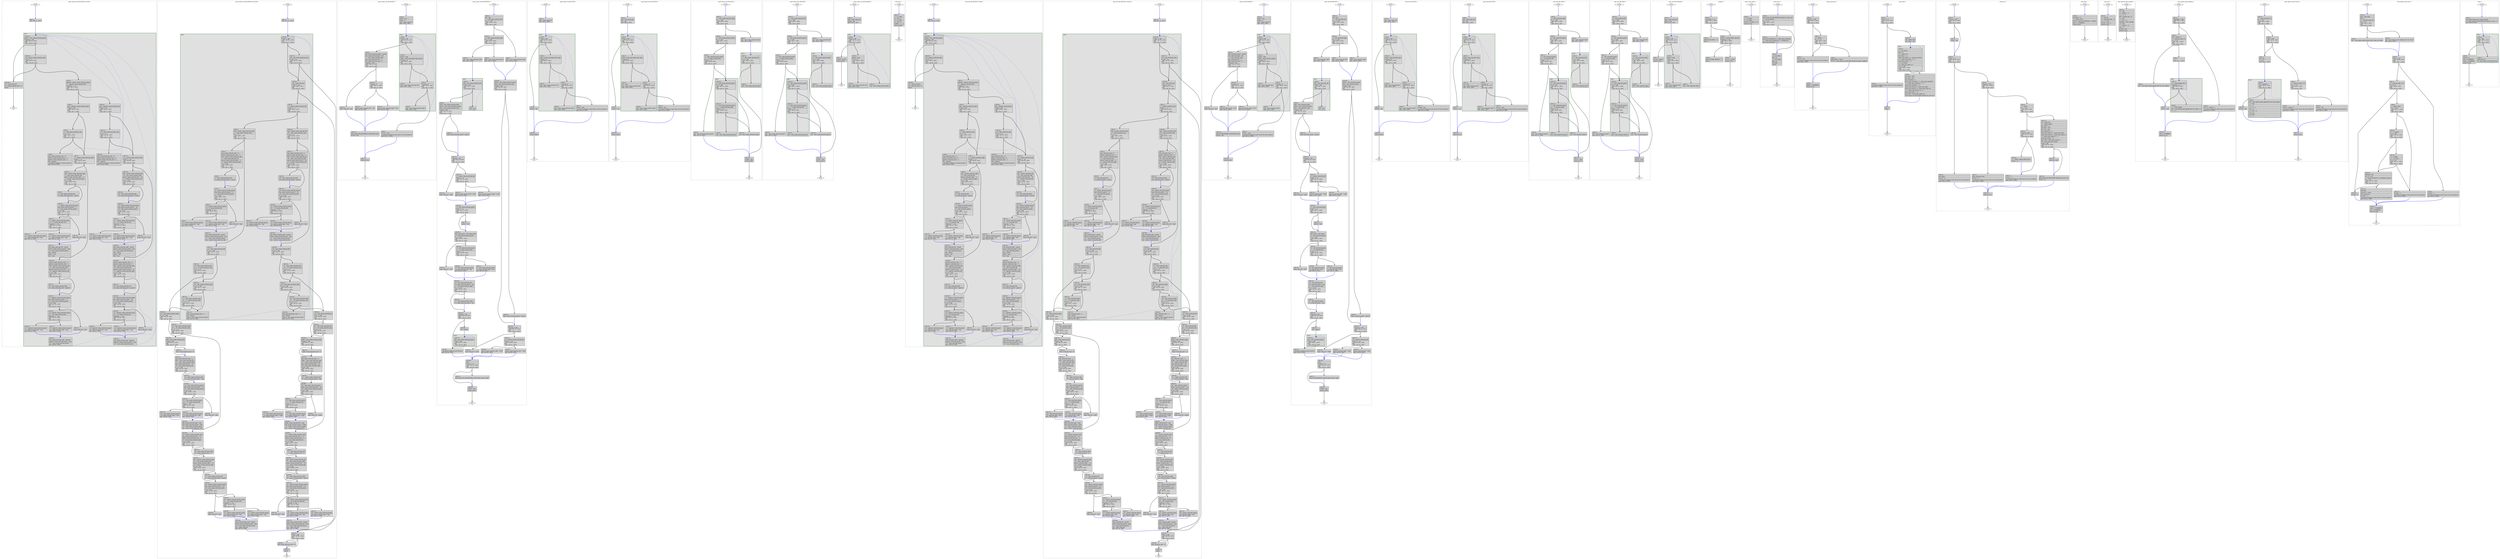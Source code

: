 digraph "test.o-tmux_leak_6.c.015t.cfg" {
overlap=false;
subgraph "cluster_paste_name_tree_RB_INSERT_COLOR" {
	style="dashed";
	color="black";
	label="paste_name_tree_RB_INSERT_COLOR ()";
	subgraph cluster_22_1 {
	style="filled";
	color="darkgreen";
	fillcolor="grey88";
	label="loop 1";
	labeljust=l;
	penwidth=2;
	fn_22_basic_block_44 [shape=record,style=filled,fillcolor=lightgrey,label="{\<bb\ 44\>:\l\
|parent\ =\ elm-\>name_entry.rbe_parent;\l\
|if\ (parent\ !=\ 0B)\l\
\ \ goto\ \<bb\ 45\>;\ [INV]\l\
else\l\
\ \ goto\ \<bb\ 46\>;\ [INV]\l\
}"];

	fn_22_basic_block_45 [shape=record,style=filled,fillcolor=lightgrey,label="{\<bb\ 45\>:\l\
|_46\ =\ parent-\>name_entry.rbe_color;\l\
|if\ (_46\ ==\ 1)\l\
\ \ goto\ \<bb\ 3\>;\ [INV]\l\
else\l\
\ \ goto\ \<bb\ 46\>;\ [INV]\l\
}"];

	fn_22_basic_block_3 [shape=record,style=filled,fillcolor=lightgrey,label="{\<bb\ 3\>:\l\
|gparent\ =\ parent-\>name_entry.rbe_parent;\l\
|_1\ =\ gparent-\>name_entry.rbe_left;\l\
|if\ (parent\ ==\ _1)\l\
\ \ goto\ \<bb\ 4\>;\ [INV]\l\
else\l\
\ \ goto\ \<bb\ 24\>;\ [INV]\l\
}"];

	fn_22_basic_block_4 [shape=record,style=filled,fillcolor=lightgrey,label="{\<bb\ 4\>:\l\
|tmp\ =\ gparent-\>name_entry.rbe_right;\l\
|if\ (tmp\ !=\ 0B)\l\
\ \ goto\ \<bb\ 5\>;\ [INV]\l\
else\l\
\ \ goto\ \<bb\ 7\>;\ [INV]\l\
}"];

	fn_22_basic_block_24 [shape=record,style=filled,fillcolor=lightgrey,label="{\<bb\ 24\>:\l\
|tmp\ =\ gparent-\>name_entry.rbe_left;\l\
|if\ (tmp\ !=\ 0B)\l\
\ \ goto\ \<bb\ 25\>;\ [INV]\l\
else\l\
\ \ goto\ \<bb\ 27\>;\ [INV]\l\
}"];

	fn_22_basic_block_5 [shape=record,style=filled,fillcolor=lightgrey,label="{\<bb\ 5\>:\l\
|_2\ =\ tmp-\>name_entry.rbe_color;\l\
|if\ (_2\ ==\ 1)\l\
\ \ goto\ \<bb\ 6\>;\ [INV]\l\
else\l\
\ \ goto\ \<bb\ 7\>;\ [INV]\l\
}"];

	fn_22_basic_block_7 [shape=record,style=filled,fillcolor=lightgrey,label="{\<bb\ 7\>:\l\
|_3\ =\ parent-\>name_entry.rbe_right;\l\
|if\ (elm\ ==\ _3)\l\
\ \ goto\ \<bb\ 8\>;\ [INV]\l\
else\l\
\ \ goto\ \<bb\ 16\>;\ [INV]\l\
}"];

	fn_22_basic_block_25 [shape=record,style=filled,fillcolor=lightgrey,label="{\<bb\ 25\>:\l\
|_24\ =\ tmp-\>name_entry.rbe_color;\l\
|if\ (_24\ ==\ 1)\l\
\ \ goto\ \<bb\ 26\>;\ [INV]\l\
else\l\
\ \ goto\ \<bb\ 27\>;\ [INV]\l\
}"];

	fn_22_basic_block_27 [shape=record,style=filled,fillcolor=lightgrey,label="{\<bb\ 27\>:\l\
|_25\ =\ parent-\>name_entry.rbe_left;\l\
|if\ (elm\ ==\ _25)\l\
\ \ goto\ \<bb\ 28\>;\ [INV]\l\
else\l\
\ \ goto\ \<bb\ 36\>;\ [INV]\l\
}"];

	fn_22_basic_block_6 [shape=record,style=filled,fillcolor=lightgrey,label="{\<bb\ 6\>:\l\
|tmp-\>name_entry.rbe_color\ =\ 0;\l\
|parent-\>name_entry.rbe_color\ =\ 0;\l\
|gparent-\>name_entry.rbe_color\ =\ 1;\l\
|elm\ =\ gparent;\l\
|//\ predicted\ unlikely\ by\ continue\ predictor.\l\
goto\ \<bb\ 44\>;\ [INV]\l\
}"];

	fn_22_basic_block_8 [shape=record,style=filled,fillcolor=lightgrey,label="{\<bb\ 8\>:\l\
|tmp\ =\ parent-\>name_entry.rbe_right;\l\
|_4\ =\ tmp-\>name_entry.rbe_left;\l\
|parent-\>name_entry.rbe_right\ =\ _4;\l\
|_5\ =\ parent-\>name_entry.rbe_right;\l\
|if\ (_5\ !=\ 0B)\l\
\ \ goto\ \<bb\ 9\>;\ [INV]\l\
else\l\
\ \ goto\ \<bb\ 10\>;\ [INV]\l\
}"];

	fn_22_basic_block_16 [shape=record,style=filled,fillcolor=lightgrey,label="{\<bb\ 16\>:\l\
|parent-\>name_entry.rbe_color\ =\ 0;\l\
|gparent-\>name_entry.rbe_color\ =\ 1;\l\
|tmp\ =\ gparent-\>name_entry.rbe_left;\l\
|_14\ =\ tmp-\>name_entry.rbe_right;\l\
|gparent-\>name_entry.rbe_left\ =\ _14;\l\
|_15\ =\ gparent-\>name_entry.rbe_left;\l\
|if\ (_15\ !=\ 0B)\l\
\ \ goto\ \<bb\ 17\>;\ [INV]\l\
else\l\
\ \ goto\ \<bb\ 18\>;\ [INV]\l\
}"];

	fn_22_basic_block_26 [shape=record,style=filled,fillcolor=lightgrey,label="{\<bb\ 26\>:\l\
|tmp-\>name_entry.rbe_color\ =\ 0;\l\
|parent-\>name_entry.rbe_color\ =\ 0;\l\
|gparent-\>name_entry.rbe_color\ =\ 1;\l\
|elm\ =\ gparent;\l\
|//\ predicted\ unlikely\ by\ continue\ predictor.\l\
goto\ \<bb\ 44\>;\ [INV]\l\
}"];

	fn_22_basic_block_28 [shape=record,style=filled,fillcolor=lightgrey,label="{\<bb\ 28\>:\l\
|tmp\ =\ parent-\>name_entry.rbe_left;\l\
|_26\ =\ tmp-\>name_entry.rbe_right;\l\
|parent-\>name_entry.rbe_left\ =\ _26;\l\
|_27\ =\ parent-\>name_entry.rbe_left;\l\
|if\ (_27\ !=\ 0B)\l\
\ \ goto\ \<bb\ 29\>;\ [INV]\l\
else\l\
\ \ goto\ \<bb\ 30\>;\ [INV]\l\
}"];

	fn_22_basic_block_36 [shape=record,style=filled,fillcolor=lightgrey,label="{\<bb\ 36\>:\l\
|parent-\>name_entry.rbe_color\ =\ 0;\l\
|gparent-\>name_entry.rbe_color\ =\ 1;\l\
|tmp\ =\ gparent-\>name_entry.rbe_right;\l\
|_36\ =\ tmp-\>name_entry.rbe_left;\l\
|gparent-\>name_entry.rbe_right\ =\ _36;\l\
|_37\ =\ gparent-\>name_entry.rbe_right;\l\
|if\ (_37\ !=\ 0B)\l\
\ \ goto\ \<bb\ 37\>;\ [INV]\l\
else\l\
\ \ goto\ \<bb\ 38\>;\ [INV]\l\
}"];

	fn_22_basic_block_9 [shape=record,style=filled,fillcolor=lightgrey,label="{\<bb\ 9\>:\l\
|_6\ =\ tmp-\>name_entry.rbe_left;\l\
|_6-\>name_entry.rbe_parent\ =\ parent;\l\
}"];

	fn_22_basic_block_10 [shape=record,style=filled,fillcolor=lightgrey,label="{\<bb\ 10\>:\l\
|_7\ =\ parent-\>name_entry.rbe_parent;\l\
|tmp-\>name_entry.rbe_parent\ =\ _7;\l\
|_8\ =\ tmp-\>name_entry.rbe_parent;\l\
|if\ (_8\ !=\ 0B)\l\
\ \ goto\ \<bb\ 11\>;\ [INV]\l\
else\l\
\ \ goto\ \<bb\ 14\>;\ [INV]\l\
}"];

	fn_22_basic_block_17 [shape=record,style=filled,fillcolor=lightgrey,label="{\<bb\ 17\>:\l\
|_16\ =\ tmp-\>name_entry.rbe_right;\l\
|_16-\>name_entry.rbe_parent\ =\ gparent;\l\
}"];

	fn_22_basic_block_18 [shape=record,style=filled,fillcolor=lightgrey,label="{\<bb\ 18\>:\l\
|_17\ =\ gparent-\>name_entry.rbe_parent;\l\
|tmp-\>name_entry.rbe_parent\ =\ _17;\l\
|_18\ =\ tmp-\>name_entry.rbe_parent;\l\
|if\ (_18\ !=\ 0B)\l\
\ \ goto\ \<bb\ 19\>;\ [INV]\l\
else\l\
\ \ goto\ \<bb\ 22\>;\ [INV]\l\
}"];

	fn_22_basic_block_29 [shape=record,style=filled,fillcolor=lightgrey,label="{\<bb\ 29\>:\l\
|_28\ =\ tmp-\>name_entry.rbe_right;\l\
|_28-\>name_entry.rbe_parent\ =\ parent;\l\
}"];

	fn_22_basic_block_30 [shape=record,style=filled,fillcolor=lightgrey,label="{\<bb\ 30\>:\l\
|_29\ =\ parent-\>name_entry.rbe_parent;\l\
|tmp-\>name_entry.rbe_parent\ =\ _29;\l\
|_30\ =\ tmp-\>name_entry.rbe_parent;\l\
|if\ (_30\ !=\ 0B)\l\
\ \ goto\ \<bb\ 31\>;\ [INV]\l\
else\l\
\ \ goto\ \<bb\ 34\>;\ [INV]\l\
}"];

	fn_22_basic_block_37 [shape=record,style=filled,fillcolor=lightgrey,label="{\<bb\ 37\>:\l\
|_38\ =\ tmp-\>name_entry.rbe_left;\l\
|_38-\>name_entry.rbe_parent\ =\ gparent;\l\
}"];

	fn_22_basic_block_38 [shape=record,style=filled,fillcolor=lightgrey,label="{\<bb\ 38\>:\l\
|_39\ =\ gparent-\>name_entry.rbe_parent;\l\
|tmp-\>name_entry.rbe_parent\ =\ _39;\l\
|_40\ =\ tmp-\>name_entry.rbe_parent;\l\
|if\ (_40\ !=\ 0B)\l\
\ \ goto\ \<bb\ 39\>;\ [INV]\l\
else\l\
\ \ goto\ \<bb\ 42\>;\ [INV]\l\
}"];

	fn_22_basic_block_11 [shape=record,style=filled,fillcolor=lightgrey,label="{\<bb\ 11\>:\l\
|_9\ =\ parent-\>name_entry.rbe_parent;\l\
|_10\ =\ _9-\>name_entry.rbe_left;\l\
|if\ (parent\ ==\ _10)\l\
\ \ goto\ \<bb\ 12\>;\ [INV]\l\
else\l\
\ \ goto\ \<bb\ 13\>;\ [INV]\l\
}"];

	fn_22_basic_block_14 [shape=record,style=filled,fillcolor=lightgrey,label="{\<bb\ 14\>:\l\
|head-\>rbh_root\ =\ tmp;\l\
}"];

	fn_22_basic_block_19 [shape=record,style=filled,fillcolor=lightgrey,label="{\<bb\ 19\>:\l\
|_19\ =\ gparent-\>name_entry.rbe_parent;\l\
|_20\ =\ _19-\>name_entry.rbe_left;\l\
|if\ (gparent\ ==\ _20)\l\
\ \ goto\ \<bb\ 20\>;\ [INV]\l\
else\l\
\ \ goto\ \<bb\ 21\>;\ [INV]\l\
}"];

	fn_22_basic_block_22 [shape=record,style=filled,fillcolor=lightgrey,label="{\<bb\ 22\>:\l\
|head-\>rbh_root\ =\ tmp;\l\
}"];

	fn_22_basic_block_31 [shape=record,style=filled,fillcolor=lightgrey,label="{\<bb\ 31\>:\l\
|_31\ =\ parent-\>name_entry.rbe_parent;\l\
|_32\ =\ _31-\>name_entry.rbe_left;\l\
|if\ (parent\ ==\ _32)\l\
\ \ goto\ \<bb\ 32\>;\ [INV]\l\
else\l\
\ \ goto\ \<bb\ 33\>;\ [INV]\l\
}"];

	fn_22_basic_block_34 [shape=record,style=filled,fillcolor=lightgrey,label="{\<bb\ 34\>:\l\
|head-\>rbh_root\ =\ tmp;\l\
}"];

	fn_22_basic_block_39 [shape=record,style=filled,fillcolor=lightgrey,label="{\<bb\ 39\>:\l\
|_41\ =\ gparent-\>name_entry.rbe_parent;\l\
|_42\ =\ _41-\>name_entry.rbe_left;\l\
|if\ (gparent\ ==\ _42)\l\
\ \ goto\ \<bb\ 40\>;\ [INV]\l\
else\l\
\ \ goto\ \<bb\ 41\>;\ [INV]\l\
}"];

	fn_22_basic_block_42 [shape=record,style=filled,fillcolor=lightgrey,label="{\<bb\ 42\>:\l\
|head-\>rbh_root\ =\ tmp;\l\
}"];

	fn_22_basic_block_12 [shape=record,style=filled,fillcolor=lightgrey,label="{\<bb\ 12\>:\l\
|_11\ =\ parent-\>name_entry.rbe_parent;\l\
|_11-\>name_entry.rbe_left\ =\ tmp;\l\
goto\ \<bb\ 15\>;\ [INV]\l\
}"];

	fn_22_basic_block_13 [shape=record,style=filled,fillcolor=lightgrey,label="{\<bb\ 13\>:\l\
|_12\ =\ parent-\>name_entry.rbe_parent;\l\
|_12-\>name_entry.rbe_right\ =\ tmp;\l\
goto\ \<bb\ 15\>;\ [INV]\l\
}"];

	fn_22_basic_block_15 [shape=record,style=filled,fillcolor=lightgrey,label="{\<bb\ 15\>:\l\
|tmp-\>name_entry.rbe_left\ =\ parent;\l\
|parent-\>name_entry.rbe_parent\ =\ tmp;\l\
|_13\ =\ tmp-\>name_entry.rbe_parent;\l\
|tmp\ =\ parent;\l\
|parent\ =\ elm;\l\
|elm\ =\ tmp;\l\
}"];

	fn_22_basic_block_20 [shape=record,style=filled,fillcolor=lightgrey,label="{\<bb\ 20\>:\l\
|_21\ =\ gparent-\>name_entry.rbe_parent;\l\
|_21-\>name_entry.rbe_left\ =\ tmp;\l\
goto\ \<bb\ 23\>;\ [INV]\l\
}"];

	fn_22_basic_block_21 [shape=record,style=filled,fillcolor=lightgrey,label="{\<bb\ 21\>:\l\
|_22\ =\ gparent-\>name_entry.rbe_parent;\l\
|_22-\>name_entry.rbe_right\ =\ tmp;\l\
goto\ \<bb\ 23\>;\ [INV]\l\
}"];

	fn_22_basic_block_23 [shape=record,style=filled,fillcolor=lightgrey,label="{\<bb\ 23\>:\l\
|tmp-\>name_entry.rbe_right\ =\ gparent;\l\
|gparent-\>name_entry.rbe_parent\ =\ tmp;\l\
|_23\ =\ tmp-\>name_entry.rbe_parent;\l\
goto\ \<bb\ 44\>;\ [INV]\l\
}"];

	fn_22_basic_block_32 [shape=record,style=filled,fillcolor=lightgrey,label="{\<bb\ 32\>:\l\
|_33\ =\ parent-\>name_entry.rbe_parent;\l\
|_33-\>name_entry.rbe_left\ =\ tmp;\l\
goto\ \<bb\ 35\>;\ [INV]\l\
}"];

	fn_22_basic_block_33 [shape=record,style=filled,fillcolor=lightgrey,label="{\<bb\ 33\>:\l\
|_34\ =\ parent-\>name_entry.rbe_parent;\l\
|_34-\>name_entry.rbe_right\ =\ tmp;\l\
goto\ \<bb\ 35\>;\ [INV]\l\
}"];

	fn_22_basic_block_35 [shape=record,style=filled,fillcolor=lightgrey,label="{\<bb\ 35\>:\l\
|tmp-\>name_entry.rbe_right\ =\ parent;\l\
|parent-\>name_entry.rbe_parent\ =\ tmp;\l\
|_35\ =\ tmp-\>name_entry.rbe_parent;\l\
|tmp\ =\ parent;\l\
|parent\ =\ elm;\l\
|elm\ =\ tmp;\l\
}"];

	fn_22_basic_block_40 [shape=record,style=filled,fillcolor=lightgrey,label="{\<bb\ 40\>:\l\
|_43\ =\ gparent-\>name_entry.rbe_parent;\l\
|_43-\>name_entry.rbe_left\ =\ tmp;\l\
goto\ \<bb\ 43\>;\ [INV]\l\
}"];

	fn_22_basic_block_41 [shape=record,style=filled,fillcolor=lightgrey,label="{\<bb\ 41\>:\l\
|_44\ =\ gparent-\>name_entry.rbe_parent;\l\
|_44-\>name_entry.rbe_right\ =\ tmp;\l\
goto\ \<bb\ 43\>;\ [INV]\l\
}"];

	fn_22_basic_block_43 [shape=record,style=filled,fillcolor=lightgrey,label="{\<bb\ 43\>:\l\
|tmp-\>name_entry.rbe_left\ =\ gparent;\l\
|gparent-\>name_entry.rbe_parent\ =\ tmp;\l\
|_45\ =\ tmp-\>name_entry.rbe_parent;\l\
}"];

	}
	fn_22_basic_block_0 [shape=Mdiamond,style=filled,fillcolor=white,label="ENTRY"];

	fn_22_basic_block_1 [shape=Mdiamond,style=filled,fillcolor=white,label="EXIT"];

	fn_22_basic_block_2 [shape=record,style=filled,fillcolor=lightgrey,label="{\<bb\ 2\>:\l\
goto\ \<bb\ 44\>;\ [INV]\l\
}"];

	fn_22_basic_block_46 [shape=record,style=filled,fillcolor=lightgrey,label="{\<bb\ 46\>:\l\
|_47\ =\ head-\>rbh_root;\l\
|_47-\>name_entry.rbe_color\ =\ 0;\l\
|return;\l\
}"];

	fn_22_basic_block_0:s -> fn_22_basic_block_2:n [style="solid,bold",color=blue,weight=100,constraint=true];
	fn_22_basic_block_2:s -> fn_22_basic_block_44:n [style="solid,bold",color=blue,weight=100,constraint=true];
	fn_22_basic_block_3:s -> fn_22_basic_block_4:n [style="solid,bold",color=black,weight=10,constraint=true];
	fn_22_basic_block_3:s -> fn_22_basic_block_24:n [style="solid,bold",color=black,weight=10,constraint=true];
	fn_22_basic_block_4:s -> fn_22_basic_block_5:n [style="solid,bold",color=black,weight=10,constraint=true];
	fn_22_basic_block_4:s -> fn_22_basic_block_7:n [style="solid,bold",color=black,weight=10,constraint=true];
	fn_22_basic_block_5:s -> fn_22_basic_block_6:n [style="solid,bold",color=black,weight=10,constraint=true];
	fn_22_basic_block_5:s -> fn_22_basic_block_7:n [style="solid,bold",color=black,weight=10,constraint=true];
	fn_22_basic_block_6:s -> fn_22_basic_block_44:n [style="dotted,bold",color=blue,weight=10,constraint=false];
	fn_22_basic_block_7:s -> fn_22_basic_block_8:n [style="solid,bold",color=black,weight=10,constraint=true];
	fn_22_basic_block_7:s -> fn_22_basic_block_16:n [style="solid,bold",color=black,weight=10,constraint=true];
	fn_22_basic_block_8:s -> fn_22_basic_block_9:n [style="solid,bold",color=black,weight=10,constraint=true];
	fn_22_basic_block_8:s -> fn_22_basic_block_10:n [style="solid,bold",color=black,weight=10,constraint=true];
	fn_22_basic_block_9:s -> fn_22_basic_block_10:n [style="solid,bold",color=blue,weight=100,constraint=true];
	fn_22_basic_block_10:s -> fn_22_basic_block_11:n [style="solid,bold",color=black,weight=10,constraint=true];
	fn_22_basic_block_10:s -> fn_22_basic_block_14:n [style="solid,bold",color=black,weight=10,constraint=true];
	fn_22_basic_block_11:s -> fn_22_basic_block_12:n [style="solid,bold",color=black,weight=10,constraint=true];
	fn_22_basic_block_11:s -> fn_22_basic_block_13:n [style="solid,bold",color=black,weight=10,constraint=true];
	fn_22_basic_block_12:s -> fn_22_basic_block_15:n [style="solid,bold",color=blue,weight=100,constraint=true];
	fn_22_basic_block_13:s -> fn_22_basic_block_15:n [style="solid,bold",color=blue,weight=100,constraint=true];
	fn_22_basic_block_14:s -> fn_22_basic_block_15:n [style="solid,bold",color=blue,weight=100,constraint=true];
	fn_22_basic_block_15:s -> fn_22_basic_block_16:n [style="solid,bold",color=blue,weight=100,constraint=true];
	fn_22_basic_block_16:s -> fn_22_basic_block_17:n [style="solid,bold",color=black,weight=10,constraint=true];
	fn_22_basic_block_16:s -> fn_22_basic_block_18:n [style="solid,bold",color=black,weight=10,constraint=true];
	fn_22_basic_block_17:s -> fn_22_basic_block_18:n [style="solid,bold",color=blue,weight=100,constraint=true];
	fn_22_basic_block_18:s -> fn_22_basic_block_19:n [style="solid,bold",color=black,weight=10,constraint=true];
	fn_22_basic_block_18:s -> fn_22_basic_block_22:n [style="solid,bold",color=black,weight=10,constraint=true];
	fn_22_basic_block_19:s -> fn_22_basic_block_20:n [style="solid,bold",color=black,weight=10,constraint=true];
	fn_22_basic_block_19:s -> fn_22_basic_block_21:n [style="solid,bold",color=black,weight=10,constraint=true];
	fn_22_basic_block_20:s -> fn_22_basic_block_23:n [style="solid,bold",color=blue,weight=100,constraint=true];
	fn_22_basic_block_21:s -> fn_22_basic_block_23:n [style="solid,bold",color=blue,weight=100,constraint=true];
	fn_22_basic_block_22:s -> fn_22_basic_block_23:n [style="solid,bold",color=blue,weight=100,constraint=true];
	fn_22_basic_block_23:s -> fn_22_basic_block_44:n [style="dotted,bold",color=blue,weight=10,constraint=false];
	fn_22_basic_block_24:s -> fn_22_basic_block_25:n [style="solid,bold",color=black,weight=10,constraint=true];
	fn_22_basic_block_24:s -> fn_22_basic_block_27:n [style="solid,bold",color=black,weight=10,constraint=true];
	fn_22_basic_block_25:s -> fn_22_basic_block_26:n [style="solid,bold",color=black,weight=10,constraint=true];
	fn_22_basic_block_25:s -> fn_22_basic_block_27:n [style="solid,bold",color=black,weight=10,constraint=true];
	fn_22_basic_block_26:s -> fn_22_basic_block_44:n [style="dotted,bold",color=blue,weight=10,constraint=false];
	fn_22_basic_block_27:s -> fn_22_basic_block_28:n [style="solid,bold",color=black,weight=10,constraint=true];
	fn_22_basic_block_27:s -> fn_22_basic_block_36:n [style="solid,bold",color=black,weight=10,constraint=true];
	fn_22_basic_block_28:s -> fn_22_basic_block_29:n [style="solid,bold",color=black,weight=10,constraint=true];
	fn_22_basic_block_28:s -> fn_22_basic_block_30:n [style="solid,bold",color=black,weight=10,constraint=true];
	fn_22_basic_block_29:s -> fn_22_basic_block_30:n [style="solid,bold",color=blue,weight=100,constraint=true];
	fn_22_basic_block_30:s -> fn_22_basic_block_31:n [style="solid,bold",color=black,weight=10,constraint=true];
	fn_22_basic_block_30:s -> fn_22_basic_block_34:n [style="solid,bold",color=black,weight=10,constraint=true];
	fn_22_basic_block_31:s -> fn_22_basic_block_32:n [style="solid,bold",color=black,weight=10,constraint=true];
	fn_22_basic_block_31:s -> fn_22_basic_block_33:n [style="solid,bold",color=black,weight=10,constraint=true];
	fn_22_basic_block_32:s -> fn_22_basic_block_35:n [style="solid,bold",color=blue,weight=100,constraint=true];
	fn_22_basic_block_33:s -> fn_22_basic_block_35:n [style="solid,bold",color=blue,weight=100,constraint=true];
	fn_22_basic_block_34:s -> fn_22_basic_block_35:n [style="solid,bold",color=blue,weight=100,constraint=true];
	fn_22_basic_block_35:s -> fn_22_basic_block_36:n [style="solid,bold",color=blue,weight=100,constraint=true];
	fn_22_basic_block_36:s -> fn_22_basic_block_37:n [style="solid,bold",color=black,weight=10,constraint=true];
	fn_22_basic_block_36:s -> fn_22_basic_block_38:n [style="solid,bold",color=black,weight=10,constraint=true];
	fn_22_basic_block_37:s -> fn_22_basic_block_38:n [style="solid,bold",color=blue,weight=100,constraint=true];
	fn_22_basic_block_38:s -> fn_22_basic_block_39:n [style="solid,bold",color=black,weight=10,constraint=true];
	fn_22_basic_block_38:s -> fn_22_basic_block_42:n [style="solid,bold",color=black,weight=10,constraint=true];
	fn_22_basic_block_39:s -> fn_22_basic_block_40:n [style="solid,bold",color=black,weight=10,constraint=true];
	fn_22_basic_block_39:s -> fn_22_basic_block_41:n [style="solid,bold",color=black,weight=10,constraint=true];
	fn_22_basic_block_40:s -> fn_22_basic_block_43:n [style="solid,bold",color=blue,weight=100,constraint=true];
	fn_22_basic_block_41:s -> fn_22_basic_block_43:n [style="solid,bold",color=blue,weight=100,constraint=true];
	fn_22_basic_block_42:s -> fn_22_basic_block_43:n [style="solid,bold",color=blue,weight=100,constraint=true];
	fn_22_basic_block_43:s -> fn_22_basic_block_44:n [style="dotted,bold",color=blue,weight=10,constraint=false];
	fn_22_basic_block_44:s -> fn_22_basic_block_45:n [style="solid,bold",color=black,weight=10,constraint=true];
	fn_22_basic_block_44:s -> fn_22_basic_block_46:n [style="solid,bold",color=black,weight=10,constraint=true];
	fn_22_basic_block_45:s -> fn_22_basic_block_3:n [style="solid,bold",color=black,weight=10,constraint=true];
	fn_22_basic_block_45:s -> fn_22_basic_block_46:n [style="solid,bold",color=black,weight=10,constraint=true];
	fn_22_basic_block_46:s -> fn_22_basic_block_1:n [style="solid,bold",color=black,weight=10,constraint=true];
	fn_22_basic_block_0:s -> fn_22_basic_block_1:n [style="invis",constraint=true];
}
subgraph "cluster_paste_name_tree_RB_REMOVE_COLOR" {
	style="dashed";
	color="black";
	label="paste_name_tree_RB_REMOVE_COLOR ()";
	subgraph cluster_23_1 {
	style="filled";
	color="darkgreen";
	fillcolor="grey88";
	label="loop 1";
	labeljust=l;
	penwidth=2;
	fn_23_basic_block_76 [shape=record,style=filled,fillcolor=lightgrey,label="{\<bb\ 76\>:\l\
|if\ (elm\ ==\ 0B)\l\
\ \ goto\ \<bb\ 78\>;\ [INV]\l\
else\l\
\ \ goto\ \<bb\ 77\>;\ [INV]\l\
}"];

	fn_23_basic_block_78 [shape=record,style=filled,fillcolor=lightgrey,label="{\<bb\ 78\>:\l\
|_89\ =\ head-\>rbh_root;\l\
|if\ (elm\ !=\ _89)\l\
\ \ goto\ \<bb\ 3\>;\ [INV]\l\
else\l\
\ \ goto\ \<bb\ 79\>;\ [INV]\l\
}"];

	fn_23_basic_block_77 [shape=record,style=filled,fillcolor=lightgrey,label="{\<bb\ 77\>:\l\
|_88\ =\ elm-\>name_entry.rbe_color;\l\
|if\ (_88\ ==\ 0)\l\
\ \ goto\ \<bb\ 78\>;\ [INV]\l\
else\l\
\ \ goto\ \<bb\ 79\>;\ [INV]\l\
}"];

	fn_23_basic_block_3 [shape=record,style=filled,fillcolor=lightgrey,label="{\<bb\ 3\>:\l\
|_1\ =\ parent-\>name_entry.rbe_left;\l\
|if\ (elm\ ==\ _1)\l\
\ \ goto\ \<bb\ 4\>;\ [INV]\l\
else\l\
\ \ goto\ \<bb\ 40\>;\ [INV]\l\
}"];

	fn_23_basic_block_4 [shape=record,style=filled,fillcolor=lightgrey,label="{\<bb\ 4\>:\l\
|tmp\ =\ parent-\>name_entry.rbe_right;\l\
|_2\ =\ tmp-\>name_entry.rbe_color;\l\
|if\ (_2\ ==\ 1)\l\
\ \ goto\ \<bb\ 5\>;\ [INV]\l\
else\l\
\ \ goto\ \<bb\ 13\>;\ [INV]\l\
}"];

	fn_23_basic_block_40 [shape=record,style=filled,fillcolor=lightgrey,label="{\<bb\ 40\>:\l\
|tmp\ =\ parent-\>name_entry.rbe_left;\l\
|_45\ =\ tmp-\>name_entry.rbe_color;\l\
|if\ (_45\ ==\ 1)\l\
\ \ goto\ \<bb\ 41\>;\ [INV]\l\
else\l\
\ \ goto\ \<bb\ 49\>;\ [INV]\l\
}"];

	fn_23_basic_block_5 [shape=record,style=filled,fillcolor=lightgrey,label="{\<bb\ 5\>:\l\
|tmp-\>name_entry.rbe_color\ =\ 0;\l\
|parent-\>name_entry.rbe_color\ =\ 1;\l\
|tmp\ =\ parent-\>name_entry.rbe_right;\l\
|_3\ =\ tmp-\>name_entry.rbe_left;\l\
|parent-\>name_entry.rbe_right\ =\ _3;\l\
|_4\ =\ parent-\>name_entry.rbe_right;\l\
|if\ (_4\ !=\ 0B)\l\
\ \ goto\ \<bb\ 6\>;\ [INV]\l\
else\l\
\ \ goto\ \<bb\ 7\>;\ [INV]\l\
}"];

	fn_23_basic_block_13 [shape=record,style=filled,fillcolor=lightgrey,label="{\<bb\ 13\>:\l\
|_13\ =\ tmp-\>name_entry.rbe_left;\l\
|if\ (_13\ ==\ 0B)\l\
\ \ goto\ \<bb\ 15\>;\ [INV]\l\
else\l\
\ \ goto\ \<bb\ 14\>;\ [INV]\l\
}"];

	fn_23_basic_block_41 [shape=record,style=filled,fillcolor=lightgrey,label="{\<bb\ 41\>:\l\
|tmp-\>name_entry.rbe_color\ =\ 0;\l\
|parent-\>name_entry.rbe_color\ =\ 1;\l\
|tmp\ =\ parent-\>name_entry.rbe_left;\l\
|_46\ =\ tmp-\>name_entry.rbe_right;\l\
|parent-\>name_entry.rbe_left\ =\ _46;\l\
|_47\ =\ parent-\>name_entry.rbe_left;\l\
|if\ (_47\ !=\ 0B)\l\
\ \ goto\ \<bb\ 42\>;\ [INV]\l\
else\l\
\ \ goto\ \<bb\ 43\>;\ [INV]\l\
}"];

	fn_23_basic_block_49 [shape=record,style=filled,fillcolor=lightgrey,label="{\<bb\ 49\>:\l\
|_56\ =\ tmp-\>name_entry.rbe_left;\l\
|if\ (_56\ ==\ 0B)\l\
\ \ goto\ \<bb\ 51\>;\ [INV]\l\
else\l\
\ \ goto\ \<bb\ 50\>;\ [INV]\l\
}"];

	fn_23_basic_block_6 [shape=record,style=filled,fillcolor=lightgrey,label="{\<bb\ 6\>:\l\
|_5\ =\ tmp-\>name_entry.rbe_left;\l\
|_5-\>name_entry.rbe_parent\ =\ parent;\l\
}"];

	fn_23_basic_block_7 [shape=record,style=filled,fillcolor=lightgrey,label="{\<bb\ 7\>:\l\
|_6\ =\ parent-\>name_entry.rbe_parent;\l\
|tmp-\>name_entry.rbe_parent\ =\ _6;\l\
|_7\ =\ tmp-\>name_entry.rbe_parent;\l\
|if\ (_7\ !=\ 0B)\l\
\ \ goto\ \<bb\ 8\>;\ [INV]\l\
else\l\
\ \ goto\ \<bb\ 11\>;\ [INV]\l\
}"];

	fn_23_basic_block_15 [shape=record,style=filled,fillcolor=lightgrey,label="{\<bb\ 15\>:\l\
|_16\ =\ tmp-\>name_entry.rbe_right;\l\
|if\ (_16\ ==\ 0B)\l\
\ \ goto\ \<bb\ 17\>;\ [INV]\l\
else\l\
\ \ goto\ \<bb\ 16\>;\ [INV]\l\
}"];

	fn_23_basic_block_14 [shape=record,style=filled,fillcolor=lightgrey,label="{\<bb\ 14\>:\l\
|_14\ =\ tmp-\>name_entry.rbe_left;\l\
|_15\ =\ _14-\>name_entry.rbe_color;\l\
|if\ (_15\ ==\ 0)\l\
\ \ goto\ \<bb\ 15\>;\ [INV]\l\
else\l\
\ \ goto\ \<bb\ 18\>;\ [INV]\l\
}"];

	fn_23_basic_block_42 [shape=record,style=filled,fillcolor=lightgrey,label="{\<bb\ 42\>:\l\
|_48\ =\ tmp-\>name_entry.rbe_right;\l\
|_48-\>name_entry.rbe_parent\ =\ parent;\l\
}"];

	fn_23_basic_block_43 [shape=record,style=filled,fillcolor=lightgrey,label="{\<bb\ 43\>:\l\
|_49\ =\ parent-\>name_entry.rbe_parent;\l\
|tmp-\>name_entry.rbe_parent\ =\ _49;\l\
|_50\ =\ tmp-\>name_entry.rbe_parent;\l\
|if\ (_50\ !=\ 0B)\l\
\ \ goto\ \<bb\ 44\>;\ [INV]\l\
else\l\
\ \ goto\ \<bb\ 47\>;\ [INV]\l\
}"];

	fn_23_basic_block_51 [shape=record,style=filled,fillcolor=lightgrey,label="{\<bb\ 51\>:\l\
|_59\ =\ tmp-\>name_entry.rbe_right;\l\
|if\ (_59\ ==\ 0B)\l\
\ \ goto\ \<bb\ 53\>;\ [INV]\l\
else\l\
\ \ goto\ \<bb\ 52\>;\ [INV]\l\
}"];

	fn_23_basic_block_50 [shape=record,style=filled,fillcolor=lightgrey,label="{\<bb\ 50\>:\l\
|_57\ =\ tmp-\>name_entry.rbe_left;\l\
|_58\ =\ _57-\>name_entry.rbe_color;\l\
|if\ (_58\ ==\ 0)\l\
\ \ goto\ \<bb\ 51\>;\ [INV]\l\
else\l\
\ \ goto\ \<bb\ 54\>;\ [INV]\l\
}"];

	fn_23_basic_block_8 [shape=record,style=filled,fillcolor=lightgrey,label="{\<bb\ 8\>:\l\
|_8\ =\ parent-\>name_entry.rbe_parent;\l\
|_9\ =\ _8-\>name_entry.rbe_left;\l\
|if\ (parent\ ==\ _9)\l\
\ \ goto\ \<bb\ 9\>;\ [INV]\l\
else\l\
\ \ goto\ \<bb\ 10\>;\ [INV]\l\
}"];

	fn_23_basic_block_11 [shape=record,style=filled,fillcolor=lightgrey,label="{\<bb\ 11\>:\l\
|head-\>rbh_root\ =\ tmp;\l\
}"];

	fn_23_basic_block_17 [shape=record,style=filled,fillcolor=lightgrey,label="{\<bb\ 17\>:\l\
|tmp-\>name_entry.rbe_color\ =\ 1;\l\
|elm\ =\ parent;\l\
|parent\ =\ elm-\>name_entry.rbe_parent;\l\
goto\ \<bb\ 76\>;\ [INV]\l\
}"];

	fn_23_basic_block_16 [shape=record,style=filled,fillcolor=lightgrey,label="{\<bb\ 16\>:\l\
|_17\ =\ tmp-\>name_entry.rbe_right;\l\
|_18\ =\ _17-\>name_entry.rbe_color;\l\
|if\ (_18\ ==\ 0)\l\
\ \ goto\ \<bb\ 17\>;\ [INV]\l\
else\l\
\ \ goto\ \<bb\ 18\>;\ [INV]\l\
}"];

	fn_23_basic_block_44 [shape=record,style=filled,fillcolor=lightgrey,label="{\<bb\ 44\>:\l\
|_51\ =\ parent-\>name_entry.rbe_parent;\l\
|_52\ =\ _51-\>name_entry.rbe_left;\l\
|if\ (parent\ ==\ _52)\l\
\ \ goto\ \<bb\ 45\>;\ [INV]\l\
else\l\
\ \ goto\ \<bb\ 46\>;\ [INV]\l\
}"];

	fn_23_basic_block_47 [shape=record,style=filled,fillcolor=lightgrey,label="{\<bb\ 47\>:\l\
|head-\>rbh_root\ =\ tmp;\l\
}"];

	fn_23_basic_block_53 [shape=record,style=filled,fillcolor=lightgrey,label="{\<bb\ 53\>:\l\
|tmp-\>name_entry.rbe_color\ =\ 1;\l\
|elm\ =\ parent;\l\
|parent\ =\ elm-\>name_entry.rbe_parent;\l\
goto\ \<bb\ 76\>;\ [INV]\l\
}"];

	fn_23_basic_block_52 [shape=record,style=filled,fillcolor=lightgrey,label="{\<bb\ 52\>:\l\
|_60\ =\ tmp-\>name_entry.rbe_right;\l\
|_61\ =\ _60-\>name_entry.rbe_color;\l\
|if\ (_61\ ==\ 0)\l\
\ \ goto\ \<bb\ 53\>;\ [INV]\l\
else\l\
\ \ goto\ \<bb\ 54\>;\ [INV]\l\
}"];

	fn_23_basic_block_9 [shape=record,style=filled,fillcolor=lightgrey,label="{\<bb\ 9\>:\l\
|_10\ =\ parent-\>name_entry.rbe_parent;\l\
|_10-\>name_entry.rbe_left\ =\ tmp;\l\
goto\ \<bb\ 12\>;\ [INV]\l\
}"];

	fn_23_basic_block_10 [shape=record,style=filled,fillcolor=lightgrey,label="{\<bb\ 10\>:\l\
|_11\ =\ parent-\>name_entry.rbe_parent;\l\
|_11-\>name_entry.rbe_right\ =\ tmp;\l\
goto\ \<bb\ 12\>;\ [INV]\l\
}"];

	fn_23_basic_block_12 [shape=record,style=filled,fillcolor=lightgrey,label="{\<bb\ 12\>:\l\
|tmp-\>name_entry.rbe_left\ =\ parent;\l\
|parent-\>name_entry.rbe_parent\ =\ tmp;\l\
|_12\ =\ tmp-\>name_entry.rbe_parent;\l\
|tmp\ =\ parent-\>name_entry.rbe_right;\l\
}"];

	fn_23_basic_block_45 [shape=record,style=filled,fillcolor=lightgrey,label="{\<bb\ 45\>:\l\
|_53\ =\ parent-\>name_entry.rbe_parent;\l\
|_53-\>name_entry.rbe_left\ =\ tmp;\l\
goto\ \<bb\ 48\>;\ [INV]\l\
}"];

	fn_23_basic_block_46 [shape=record,style=filled,fillcolor=lightgrey,label="{\<bb\ 46\>:\l\
|_54\ =\ parent-\>name_entry.rbe_parent;\l\
|_54-\>name_entry.rbe_right\ =\ tmp;\l\
goto\ \<bb\ 48\>;\ [INV]\l\
}"];

	fn_23_basic_block_48 [shape=record,style=filled,fillcolor=lightgrey,label="{\<bb\ 48\>:\l\
|tmp-\>name_entry.rbe_right\ =\ parent;\l\
|parent-\>name_entry.rbe_parent\ =\ tmp;\l\
|_55\ =\ tmp-\>name_entry.rbe_parent;\l\
|tmp\ =\ parent-\>name_entry.rbe_left;\l\
}"];

	}
	fn_23_basic_block_0 [shape=Mdiamond,style=filled,fillcolor=white,label="ENTRY"];

	fn_23_basic_block_1 [shape=Mdiamond,style=filled,fillcolor=white,label="EXIT"];

	fn_23_basic_block_2 [shape=record,style=filled,fillcolor=lightgrey,label="{\<bb\ 2\>:\l\
goto\ \<bb\ 76\>;\ [INV]\l\
}"];

	fn_23_basic_block_18 [shape=record,style=filled,fillcolor=lightgrey,label="{\<bb\ 18\>:\l\
|_19\ =\ tmp-\>name_entry.rbe_right;\l\
|if\ (_19\ ==\ 0B)\l\
\ \ goto\ \<bb\ 20\>;\ [INV]\l\
else\l\
\ \ goto\ \<bb\ 19\>;\ [INV]\l\
}"];

	fn_23_basic_block_19 [shape=record,style=filled,fillcolor=lightgrey,label="{\<bb\ 19\>:\l\
|_20\ =\ tmp-\>name_entry.rbe_right;\l\
|_21\ =\ _20-\>name_entry.rbe_color;\l\
|if\ (_21\ ==\ 0)\l\
\ \ goto\ \<bb\ 20\>;\ [INV]\l\
else\l\
\ \ goto\ \<bb\ 30\>;\ [INV]\l\
}"];

	fn_23_basic_block_20 [shape=record,style=filled,fillcolor=lightgrey,label="{\<bb\ 20\>:\l\
|oleft\ =\ tmp-\>name_entry.rbe_left;\l\
|if\ (oleft\ !=\ 0B)\l\
\ \ goto\ \<bb\ 21\>;\ [INV]\l\
else\l\
\ \ goto\ \<bb\ 22\>;\ [INV]\l\
}"];

	fn_23_basic_block_21 [shape=record,style=filled,fillcolor=lightgrey,label="{\<bb\ 21\>:\l\
|oleft-\>name_entry.rbe_color\ =\ 0;\l\
}"];

	fn_23_basic_block_22 [shape=record,style=filled,fillcolor=lightgrey,label="{\<bb\ 22\>:\l\
|tmp-\>name_entry.rbe_color\ =\ 1;\l\
|oleft\ =\ tmp-\>name_entry.rbe_left;\l\
|_22\ =\ oleft-\>name_entry.rbe_right;\l\
|tmp-\>name_entry.rbe_left\ =\ _22;\l\
|_23\ =\ tmp-\>name_entry.rbe_left;\l\
|if\ (_23\ !=\ 0B)\l\
\ \ goto\ \<bb\ 23\>;\ [INV]\l\
else\l\
\ \ goto\ \<bb\ 24\>;\ [INV]\l\
}"];

	fn_23_basic_block_23 [shape=record,style=filled,fillcolor=lightgrey,label="{\<bb\ 23\>:\l\
|_24\ =\ oleft-\>name_entry.rbe_right;\l\
|_24-\>name_entry.rbe_parent\ =\ tmp;\l\
}"];

	fn_23_basic_block_24 [shape=record,style=filled,fillcolor=lightgrey,label="{\<bb\ 24\>:\l\
|_25\ =\ tmp-\>name_entry.rbe_parent;\l\
|oleft-\>name_entry.rbe_parent\ =\ _25;\l\
|_26\ =\ oleft-\>name_entry.rbe_parent;\l\
|if\ (_26\ !=\ 0B)\l\
\ \ goto\ \<bb\ 25\>;\ [INV]\l\
else\l\
\ \ goto\ \<bb\ 28\>;\ [INV]\l\
}"];

	fn_23_basic_block_25 [shape=record,style=filled,fillcolor=lightgrey,label="{\<bb\ 25\>:\l\
|_27\ =\ tmp-\>name_entry.rbe_parent;\l\
|_28\ =\ _27-\>name_entry.rbe_left;\l\
|if\ (tmp\ ==\ _28)\l\
\ \ goto\ \<bb\ 26\>;\ [INV]\l\
else\l\
\ \ goto\ \<bb\ 27\>;\ [INV]\l\
}"];

	fn_23_basic_block_26 [shape=record,style=filled,fillcolor=lightgrey,label="{\<bb\ 26\>:\l\
|_29\ =\ tmp-\>name_entry.rbe_parent;\l\
|_29-\>name_entry.rbe_left\ =\ oleft;\l\
goto\ \<bb\ 29\>;\ [INV]\l\
}"];

	fn_23_basic_block_27 [shape=record,style=filled,fillcolor=lightgrey,label="{\<bb\ 27\>:\l\
|_30\ =\ tmp-\>name_entry.rbe_parent;\l\
|_30-\>name_entry.rbe_right\ =\ oleft;\l\
goto\ \<bb\ 29\>;\ [INV]\l\
}"];

	fn_23_basic_block_28 [shape=record,style=filled,fillcolor=lightgrey,label="{\<bb\ 28\>:\l\
|head-\>rbh_root\ =\ oleft;\l\
}"];

	fn_23_basic_block_29 [shape=record,style=filled,fillcolor=lightgrey,label="{\<bb\ 29\>:\l\
|oleft-\>name_entry.rbe_right\ =\ tmp;\l\
|tmp-\>name_entry.rbe_parent\ =\ oleft;\l\
|_31\ =\ oleft-\>name_entry.rbe_parent;\l\
|tmp\ =\ parent-\>name_entry.rbe_right;\l\
}"];

	fn_23_basic_block_30 [shape=record,style=filled,fillcolor=lightgrey,label="{\<bb\ 30\>:\l\
|_32\ =\ parent-\>name_entry.rbe_color;\l\
|tmp-\>name_entry.rbe_color\ =\ _32;\l\
|parent-\>name_entry.rbe_color\ =\ 0;\l\
|_33\ =\ tmp-\>name_entry.rbe_right;\l\
|if\ (_33\ !=\ 0B)\l\
\ \ goto\ \<bb\ 31\>;\ [INV]\l\
else\l\
\ \ goto\ \<bb\ 32\>;\ [INV]\l\
}"];

	fn_23_basic_block_31 [shape=record,style=filled,fillcolor=lightgrey,label="{\<bb\ 31\>:\l\
|_34\ =\ tmp-\>name_entry.rbe_right;\l\
|_34-\>name_entry.rbe_color\ =\ 0;\l\
}"];

	fn_23_basic_block_32 [shape=record,style=filled,fillcolor=lightgrey,label="{\<bb\ 32\>:\l\
|tmp\ =\ parent-\>name_entry.rbe_right;\l\
|_35\ =\ tmp-\>name_entry.rbe_left;\l\
|parent-\>name_entry.rbe_right\ =\ _35;\l\
|_36\ =\ parent-\>name_entry.rbe_right;\l\
|if\ (_36\ !=\ 0B)\l\
\ \ goto\ \<bb\ 33\>;\ [INV]\l\
else\l\
\ \ goto\ \<bb\ 34\>;\ [INV]\l\
}"];

	fn_23_basic_block_33 [shape=record,style=filled,fillcolor=lightgrey,label="{\<bb\ 33\>:\l\
|_37\ =\ tmp-\>name_entry.rbe_left;\l\
|_37-\>name_entry.rbe_parent\ =\ parent;\l\
}"];

	fn_23_basic_block_34 [shape=record,style=filled,fillcolor=lightgrey,label="{\<bb\ 34\>:\l\
|_38\ =\ parent-\>name_entry.rbe_parent;\l\
|tmp-\>name_entry.rbe_parent\ =\ _38;\l\
|_39\ =\ tmp-\>name_entry.rbe_parent;\l\
|if\ (_39\ !=\ 0B)\l\
\ \ goto\ \<bb\ 35\>;\ [INV]\l\
else\l\
\ \ goto\ \<bb\ 38\>;\ [INV]\l\
}"];

	fn_23_basic_block_35 [shape=record,style=filled,fillcolor=lightgrey,label="{\<bb\ 35\>:\l\
|_40\ =\ parent-\>name_entry.rbe_parent;\l\
|_41\ =\ _40-\>name_entry.rbe_left;\l\
|if\ (parent\ ==\ _41)\l\
\ \ goto\ \<bb\ 36\>;\ [INV]\l\
else\l\
\ \ goto\ \<bb\ 37\>;\ [INV]\l\
}"];

	fn_23_basic_block_36 [shape=record,style=filled,fillcolor=lightgrey,label="{\<bb\ 36\>:\l\
|_42\ =\ parent-\>name_entry.rbe_parent;\l\
|_42-\>name_entry.rbe_left\ =\ tmp;\l\
goto\ \<bb\ 39\>;\ [INV]\l\
}"];

	fn_23_basic_block_37 [shape=record,style=filled,fillcolor=lightgrey,label="{\<bb\ 37\>:\l\
|_43\ =\ parent-\>name_entry.rbe_parent;\l\
|_43-\>name_entry.rbe_right\ =\ tmp;\l\
goto\ \<bb\ 39\>;\ [INV]\l\
}"];

	fn_23_basic_block_38 [shape=record,style=filled,fillcolor=lightgrey,label="{\<bb\ 38\>:\l\
|head-\>rbh_root\ =\ tmp;\l\
}"];

	fn_23_basic_block_39 [shape=record,style=filled,fillcolor=lightgrey,label="{\<bb\ 39\>:\l\
|tmp-\>name_entry.rbe_left\ =\ parent;\l\
|parent-\>name_entry.rbe_parent\ =\ tmp;\l\
|_44\ =\ tmp-\>name_entry.rbe_parent;\l\
|elm\ =\ head-\>rbh_root;\l\
goto\ \<bb\ 79\>;\ [INV]\l\
}"];

	fn_23_basic_block_54 [shape=record,style=filled,fillcolor=lightgrey,label="{\<bb\ 54\>:\l\
|_62\ =\ tmp-\>name_entry.rbe_left;\l\
|if\ (_62\ ==\ 0B)\l\
\ \ goto\ \<bb\ 56\>;\ [INV]\l\
else\l\
\ \ goto\ \<bb\ 55\>;\ [INV]\l\
}"];

	fn_23_basic_block_55 [shape=record,style=filled,fillcolor=lightgrey,label="{\<bb\ 55\>:\l\
|_63\ =\ tmp-\>name_entry.rbe_left;\l\
|_64\ =\ _63-\>name_entry.rbe_color;\l\
|if\ (_64\ ==\ 0)\l\
\ \ goto\ \<bb\ 56\>;\ [INV]\l\
else\l\
\ \ goto\ \<bb\ 66\>;\ [INV]\l\
}"];

	fn_23_basic_block_56 [shape=record,style=filled,fillcolor=lightgrey,label="{\<bb\ 56\>:\l\
|oright\ =\ tmp-\>name_entry.rbe_right;\l\
|if\ (oright\ !=\ 0B)\l\
\ \ goto\ \<bb\ 57\>;\ [INV]\l\
else\l\
\ \ goto\ \<bb\ 58\>;\ [INV]\l\
}"];

	fn_23_basic_block_57 [shape=record,style=filled,fillcolor=lightgrey,label="{\<bb\ 57\>:\l\
|oright-\>name_entry.rbe_color\ =\ 0;\l\
}"];

	fn_23_basic_block_58 [shape=record,style=filled,fillcolor=lightgrey,label="{\<bb\ 58\>:\l\
|tmp-\>name_entry.rbe_color\ =\ 1;\l\
|oright\ =\ tmp-\>name_entry.rbe_right;\l\
|_65\ =\ oright-\>name_entry.rbe_left;\l\
|tmp-\>name_entry.rbe_right\ =\ _65;\l\
|_66\ =\ tmp-\>name_entry.rbe_right;\l\
|if\ (_66\ !=\ 0B)\l\
\ \ goto\ \<bb\ 59\>;\ [INV]\l\
else\l\
\ \ goto\ \<bb\ 60\>;\ [INV]\l\
}"];

	fn_23_basic_block_59 [shape=record,style=filled,fillcolor=lightgrey,label="{\<bb\ 59\>:\l\
|_67\ =\ oright-\>name_entry.rbe_left;\l\
|_67-\>name_entry.rbe_parent\ =\ tmp;\l\
}"];

	fn_23_basic_block_60 [shape=record,style=filled,fillcolor=lightgrey,label="{\<bb\ 60\>:\l\
|_68\ =\ tmp-\>name_entry.rbe_parent;\l\
|oright-\>name_entry.rbe_parent\ =\ _68;\l\
|_69\ =\ oright-\>name_entry.rbe_parent;\l\
|if\ (_69\ !=\ 0B)\l\
\ \ goto\ \<bb\ 61\>;\ [INV]\l\
else\l\
\ \ goto\ \<bb\ 64\>;\ [INV]\l\
}"];

	fn_23_basic_block_61 [shape=record,style=filled,fillcolor=lightgrey,label="{\<bb\ 61\>:\l\
|_70\ =\ tmp-\>name_entry.rbe_parent;\l\
|_71\ =\ _70-\>name_entry.rbe_left;\l\
|if\ (tmp\ ==\ _71)\l\
\ \ goto\ \<bb\ 62\>;\ [INV]\l\
else\l\
\ \ goto\ \<bb\ 63\>;\ [INV]\l\
}"];

	fn_23_basic_block_62 [shape=record,style=filled,fillcolor=lightgrey,label="{\<bb\ 62\>:\l\
|_72\ =\ tmp-\>name_entry.rbe_parent;\l\
|_72-\>name_entry.rbe_left\ =\ oright;\l\
goto\ \<bb\ 65\>;\ [INV]\l\
}"];

	fn_23_basic_block_63 [shape=record,style=filled,fillcolor=lightgrey,label="{\<bb\ 63\>:\l\
|_73\ =\ tmp-\>name_entry.rbe_parent;\l\
|_73-\>name_entry.rbe_right\ =\ oright;\l\
goto\ \<bb\ 65\>;\ [INV]\l\
}"];

	fn_23_basic_block_64 [shape=record,style=filled,fillcolor=lightgrey,label="{\<bb\ 64\>:\l\
|head-\>rbh_root\ =\ oright;\l\
}"];

	fn_23_basic_block_65 [shape=record,style=filled,fillcolor=lightgrey,label="{\<bb\ 65\>:\l\
|oright-\>name_entry.rbe_left\ =\ tmp;\l\
|tmp-\>name_entry.rbe_parent\ =\ oright;\l\
|_74\ =\ oright-\>name_entry.rbe_parent;\l\
|tmp\ =\ parent-\>name_entry.rbe_left;\l\
}"];

	fn_23_basic_block_66 [shape=record,style=filled,fillcolor=lightgrey,label="{\<bb\ 66\>:\l\
|_75\ =\ parent-\>name_entry.rbe_color;\l\
|tmp-\>name_entry.rbe_color\ =\ _75;\l\
|parent-\>name_entry.rbe_color\ =\ 0;\l\
|_76\ =\ tmp-\>name_entry.rbe_left;\l\
|if\ (_76\ !=\ 0B)\l\
\ \ goto\ \<bb\ 67\>;\ [INV]\l\
else\l\
\ \ goto\ \<bb\ 68\>;\ [INV]\l\
}"];

	fn_23_basic_block_67 [shape=record,style=filled,fillcolor=lightgrey,label="{\<bb\ 67\>:\l\
|_77\ =\ tmp-\>name_entry.rbe_left;\l\
|_77-\>name_entry.rbe_color\ =\ 0;\l\
}"];

	fn_23_basic_block_68 [shape=record,style=filled,fillcolor=lightgrey,label="{\<bb\ 68\>:\l\
|tmp\ =\ parent-\>name_entry.rbe_left;\l\
|_78\ =\ tmp-\>name_entry.rbe_right;\l\
|parent-\>name_entry.rbe_left\ =\ _78;\l\
|_79\ =\ parent-\>name_entry.rbe_left;\l\
|if\ (_79\ !=\ 0B)\l\
\ \ goto\ \<bb\ 69\>;\ [INV]\l\
else\l\
\ \ goto\ \<bb\ 70\>;\ [INV]\l\
}"];

	fn_23_basic_block_69 [shape=record,style=filled,fillcolor=lightgrey,label="{\<bb\ 69\>:\l\
|_80\ =\ tmp-\>name_entry.rbe_right;\l\
|_80-\>name_entry.rbe_parent\ =\ parent;\l\
}"];

	fn_23_basic_block_70 [shape=record,style=filled,fillcolor=lightgrey,label="{\<bb\ 70\>:\l\
|_81\ =\ parent-\>name_entry.rbe_parent;\l\
|tmp-\>name_entry.rbe_parent\ =\ _81;\l\
|_82\ =\ tmp-\>name_entry.rbe_parent;\l\
|if\ (_82\ !=\ 0B)\l\
\ \ goto\ \<bb\ 71\>;\ [INV]\l\
else\l\
\ \ goto\ \<bb\ 74\>;\ [INV]\l\
}"];

	fn_23_basic_block_71 [shape=record,style=filled,fillcolor=lightgrey,label="{\<bb\ 71\>:\l\
|_83\ =\ parent-\>name_entry.rbe_parent;\l\
|_84\ =\ _83-\>name_entry.rbe_left;\l\
|if\ (parent\ ==\ _84)\l\
\ \ goto\ \<bb\ 72\>;\ [INV]\l\
else\l\
\ \ goto\ \<bb\ 73\>;\ [INV]\l\
}"];

	fn_23_basic_block_72 [shape=record,style=filled,fillcolor=lightgrey,label="{\<bb\ 72\>:\l\
|_85\ =\ parent-\>name_entry.rbe_parent;\l\
|_85-\>name_entry.rbe_left\ =\ tmp;\l\
goto\ \<bb\ 75\>;\ [INV]\l\
}"];

	fn_23_basic_block_73 [shape=record,style=filled,fillcolor=lightgrey,label="{\<bb\ 73\>:\l\
|_86\ =\ parent-\>name_entry.rbe_parent;\l\
|_86-\>name_entry.rbe_right\ =\ tmp;\l\
goto\ \<bb\ 75\>;\ [INV]\l\
}"];

	fn_23_basic_block_74 [shape=record,style=filled,fillcolor=lightgrey,label="{\<bb\ 74\>:\l\
|head-\>rbh_root\ =\ tmp;\l\
}"];

	fn_23_basic_block_75 [shape=record,style=filled,fillcolor=lightgrey,label="{\<bb\ 75\>:\l\
|tmp-\>name_entry.rbe_right\ =\ parent;\l\
|parent-\>name_entry.rbe_parent\ =\ tmp;\l\
|_87\ =\ tmp-\>name_entry.rbe_parent;\l\
|elm\ =\ head-\>rbh_root;\l\
goto\ \<bb\ 79\>;\ [INV]\l\
}"];

	fn_23_basic_block_79 [shape=record,style=filled,fillcolor=lightgrey,label="{\<bb\ 79\>:\l\
|if\ (elm\ !=\ 0B)\l\
\ \ goto\ \<bb\ 80\>;\ [INV]\l\
else\l\
\ \ goto\ \<bb\ 81\>;\ [INV]\l\
}"];

	fn_23_basic_block_80 [shape=record,style=filled,fillcolor=lightgrey,label="{\<bb\ 80\>:\l\
|elm-\>name_entry.rbe_color\ =\ 0;\l\
}"];

	fn_23_basic_block_81 [shape=record,style=filled,fillcolor=lightgrey,label="{\<bb\ 81\>:\l\
|return;\l\
}"];

	fn_23_basic_block_0:s -> fn_23_basic_block_2:n [style="solid,bold",color=blue,weight=100,constraint=true];
	fn_23_basic_block_2:s -> fn_23_basic_block_76:n [style="solid,bold",color=blue,weight=100,constraint=true];
	fn_23_basic_block_3:s -> fn_23_basic_block_4:n [style="solid,bold",color=black,weight=10,constraint=true];
	fn_23_basic_block_3:s -> fn_23_basic_block_40:n [style="solid,bold",color=black,weight=10,constraint=true];
	fn_23_basic_block_4:s -> fn_23_basic_block_5:n [style="solid,bold",color=black,weight=10,constraint=true];
	fn_23_basic_block_4:s -> fn_23_basic_block_13:n [style="solid,bold",color=black,weight=10,constraint=true];
	fn_23_basic_block_5:s -> fn_23_basic_block_6:n [style="solid,bold",color=black,weight=10,constraint=true];
	fn_23_basic_block_5:s -> fn_23_basic_block_7:n [style="solid,bold",color=black,weight=10,constraint=true];
	fn_23_basic_block_6:s -> fn_23_basic_block_7:n [style="solid,bold",color=blue,weight=100,constraint=true];
	fn_23_basic_block_7:s -> fn_23_basic_block_8:n [style="solid,bold",color=black,weight=10,constraint=true];
	fn_23_basic_block_7:s -> fn_23_basic_block_11:n [style="solid,bold",color=black,weight=10,constraint=true];
	fn_23_basic_block_8:s -> fn_23_basic_block_9:n [style="solid,bold",color=black,weight=10,constraint=true];
	fn_23_basic_block_8:s -> fn_23_basic_block_10:n [style="solid,bold",color=black,weight=10,constraint=true];
	fn_23_basic_block_9:s -> fn_23_basic_block_12:n [style="solid,bold",color=blue,weight=100,constraint=true];
	fn_23_basic_block_10:s -> fn_23_basic_block_12:n [style="solid,bold",color=blue,weight=100,constraint=true];
	fn_23_basic_block_11:s -> fn_23_basic_block_12:n [style="solid,bold",color=blue,weight=100,constraint=true];
	fn_23_basic_block_12:s -> fn_23_basic_block_13:n [style="solid,bold",color=blue,weight=100,constraint=true];
	fn_23_basic_block_13:s -> fn_23_basic_block_15:n [style="solid,bold",color=black,weight=10,constraint=true];
	fn_23_basic_block_13:s -> fn_23_basic_block_14:n [style="solid,bold",color=black,weight=10,constraint=true];
	fn_23_basic_block_14:s -> fn_23_basic_block_15:n [style="solid,bold",color=black,weight=10,constraint=true];
	fn_23_basic_block_14:s -> fn_23_basic_block_18:n [style="solid,bold",color=black,weight=10,constraint=true];
	fn_23_basic_block_15:s -> fn_23_basic_block_17:n [style="solid,bold",color=black,weight=10,constraint=true];
	fn_23_basic_block_15:s -> fn_23_basic_block_16:n [style="solid,bold",color=black,weight=10,constraint=true];
	fn_23_basic_block_16:s -> fn_23_basic_block_17:n [style="solid,bold",color=black,weight=10,constraint=true];
	fn_23_basic_block_16:s -> fn_23_basic_block_18:n [style="solid,bold",color=black,weight=10,constraint=true];
	fn_23_basic_block_17:s -> fn_23_basic_block_76:n [style="dotted,bold",color=blue,weight=10,constraint=false];
	fn_23_basic_block_18:s -> fn_23_basic_block_20:n [style="solid,bold",color=black,weight=10,constraint=true];
	fn_23_basic_block_18:s -> fn_23_basic_block_19:n [style="solid,bold",color=black,weight=10,constraint=true];
	fn_23_basic_block_19:s -> fn_23_basic_block_20:n [style="solid,bold",color=black,weight=10,constraint=true];
	fn_23_basic_block_19:s -> fn_23_basic_block_30:n [style="solid,bold",color=black,weight=10,constraint=true];
	fn_23_basic_block_20:s -> fn_23_basic_block_21:n [style="solid,bold",color=black,weight=10,constraint=true];
	fn_23_basic_block_20:s -> fn_23_basic_block_22:n [style="solid,bold",color=black,weight=10,constraint=true];
	fn_23_basic_block_21:s -> fn_23_basic_block_22:n [style="solid,bold",color=blue,weight=100,constraint=true];
	fn_23_basic_block_22:s -> fn_23_basic_block_23:n [style="solid,bold",color=black,weight=10,constraint=true];
	fn_23_basic_block_22:s -> fn_23_basic_block_24:n [style="solid,bold",color=black,weight=10,constraint=true];
	fn_23_basic_block_23:s -> fn_23_basic_block_24:n [style="solid,bold",color=blue,weight=100,constraint=true];
	fn_23_basic_block_24:s -> fn_23_basic_block_25:n [style="solid,bold",color=black,weight=10,constraint=true];
	fn_23_basic_block_24:s -> fn_23_basic_block_28:n [style="solid,bold",color=black,weight=10,constraint=true];
	fn_23_basic_block_25:s -> fn_23_basic_block_26:n [style="solid,bold",color=black,weight=10,constraint=true];
	fn_23_basic_block_25:s -> fn_23_basic_block_27:n [style="solid,bold",color=black,weight=10,constraint=true];
	fn_23_basic_block_26:s -> fn_23_basic_block_29:n [style="solid,bold",color=blue,weight=100,constraint=true];
	fn_23_basic_block_27:s -> fn_23_basic_block_29:n [style="solid,bold",color=blue,weight=100,constraint=true];
	fn_23_basic_block_28:s -> fn_23_basic_block_29:n [style="solid,bold",color=blue,weight=100,constraint=true];
	fn_23_basic_block_29:s -> fn_23_basic_block_30:n [style="solid,bold",color=blue,weight=100,constraint=true];
	fn_23_basic_block_30:s -> fn_23_basic_block_31:n [style="solid,bold",color=black,weight=10,constraint=true];
	fn_23_basic_block_30:s -> fn_23_basic_block_32:n [style="solid,bold",color=black,weight=10,constraint=true];
	fn_23_basic_block_31:s -> fn_23_basic_block_32:n [style="solid,bold",color=blue,weight=100,constraint=true];
	fn_23_basic_block_32:s -> fn_23_basic_block_33:n [style="solid,bold",color=black,weight=10,constraint=true];
	fn_23_basic_block_32:s -> fn_23_basic_block_34:n [style="solid,bold",color=black,weight=10,constraint=true];
	fn_23_basic_block_33:s -> fn_23_basic_block_34:n [style="solid,bold",color=blue,weight=100,constraint=true];
	fn_23_basic_block_34:s -> fn_23_basic_block_35:n [style="solid,bold",color=black,weight=10,constraint=true];
	fn_23_basic_block_34:s -> fn_23_basic_block_38:n [style="solid,bold",color=black,weight=10,constraint=true];
	fn_23_basic_block_35:s -> fn_23_basic_block_36:n [style="solid,bold",color=black,weight=10,constraint=true];
	fn_23_basic_block_35:s -> fn_23_basic_block_37:n [style="solid,bold",color=black,weight=10,constraint=true];
	fn_23_basic_block_36:s -> fn_23_basic_block_39:n [style="solid,bold",color=blue,weight=100,constraint=true];
	fn_23_basic_block_37:s -> fn_23_basic_block_39:n [style="solid,bold",color=blue,weight=100,constraint=true];
	fn_23_basic_block_38:s -> fn_23_basic_block_39:n [style="solid,bold",color=blue,weight=100,constraint=true];
	fn_23_basic_block_39:s -> fn_23_basic_block_79:n [style="solid,bold",color=blue,weight=100,constraint=true];
	fn_23_basic_block_40:s -> fn_23_basic_block_41:n [style="solid,bold",color=black,weight=10,constraint=true];
	fn_23_basic_block_40:s -> fn_23_basic_block_49:n [style="solid,bold",color=black,weight=10,constraint=true];
	fn_23_basic_block_41:s -> fn_23_basic_block_42:n [style="solid,bold",color=black,weight=10,constraint=true];
	fn_23_basic_block_41:s -> fn_23_basic_block_43:n [style="solid,bold",color=black,weight=10,constraint=true];
	fn_23_basic_block_42:s -> fn_23_basic_block_43:n [style="solid,bold",color=blue,weight=100,constraint=true];
	fn_23_basic_block_43:s -> fn_23_basic_block_44:n [style="solid,bold",color=black,weight=10,constraint=true];
	fn_23_basic_block_43:s -> fn_23_basic_block_47:n [style="solid,bold",color=black,weight=10,constraint=true];
	fn_23_basic_block_44:s -> fn_23_basic_block_45:n [style="solid,bold",color=black,weight=10,constraint=true];
	fn_23_basic_block_44:s -> fn_23_basic_block_46:n [style="solid,bold",color=black,weight=10,constraint=true];
	fn_23_basic_block_45:s -> fn_23_basic_block_48:n [style="solid,bold",color=blue,weight=100,constraint=true];
	fn_23_basic_block_46:s -> fn_23_basic_block_48:n [style="solid,bold",color=blue,weight=100,constraint=true];
	fn_23_basic_block_47:s -> fn_23_basic_block_48:n [style="solid,bold",color=blue,weight=100,constraint=true];
	fn_23_basic_block_48:s -> fn_23_basic_block_49:n [style="solid,bold",color=blue,weight=100,constraint=true];
	fn_23_basic_block_49:s -> fn_23_basic_block_51:n [style="solid,bold",color=black,weight=10,constraint=true];
	fn_23_basic_block_49:s -> fn_23_basic_block_50:n [style="solid,bold",color=black,weight=10,constraint=true];
	fn_23_basic_block_50:s -> fn_23_basic_block_51:n [style="solid,bold",color=black,weight=10,constraint=true];
	fn_23_basic_block_50:s -> fn_23_basic_block_54:n [style="solid,bold",color=black,weight=10,constraint=true];
	fn_23_basic_block_51:s -> fn_23_basic_block_53:n [style="solid,bold",color=black,weight=10,constraint=true];
	fn_23_basic_block_51:s -> fn_23_basic_block_52:n [style="solid,bold",color=black,weight=10,constraint=true];
	fn_23_basic_block_52:s -> fn_23_basic_block_53:n [style="solid,bold",color=black,weight=10,constraint=true];
	fn_23_basic_block_52:s -> fn_23_basic_block_54:n [style="solid,bold",color=black,weight=10,constraint=true];
	fn_23_basic_block_53:s -> fn_23_basic_block_76:n [style="dotted,bold",color=blue,weight=10,constraint=false];
	fn_23_basic_block_54:s -> fn_23_basic_block_56:n [style="solid,bold",color=black,weight=10,constraint=true];
	fn_23_basic_block_54:s -> fn_23_basic_block_55:n [style="solid,bold",color=black,weight=10,constraint=true];
	fn_23_basic_block_55:s -> fn_23_basic_block_56:n [style="solid,bold",color=black,weight=10,constraint=true];
	fn_23_basic_block_55:s -> fn_23_basic_block_66:n [style="solid,bold",color=black,weight=10,constraint=true];
	fn_23_basic_block_56:s -> fn_23_basic_block_57:n [style="solid,bold",color=black,weight=10,constraint=true];
	fn_23_basic_block_56:s -> fn_23_basic_block_58:n [style="solid,bold",color=black,weight=10,constraint=true];
	fn_23_basic_block_57:s -> fn_23_basic_block_58:n [style="solid,bold",color=blue,weight=100,constraint=true];
	fn_23_basic_block_58:s -> fn_23_basic_block_59:n [style="solid,bold",color=black,weight=10,constraint=true];
	fn_23_basic_block_58:s -> fn_23_basic_block_60:n [style="solid,bold",color=black,weight=10,constraint=true];
	fn_23_basic_block_59:s -> fn_23_basic_block_60:n [style="solid,bold",color=blue,weight=100,constraint=true];
	fn_23_basic_block_60:s -> fn_23_basic_block_61:n [style="solid,bold",color=black,weight=10,constraint=true];
	fn_23_basic_block_60:s -> fn_23_basic_block_64:n [style="solid,bold",color=black,weight=10,constraint=true];
	fn_23_basic_block_61:s -> fn_23_basic_block_62:n [style="solid,bold",color=black,weight=10,constraint=true];
	fn_23_basic_block_61:s -> fn_23_basic_block_63:n [style="solid,bold",color=black,weight=10,constraint=true];
	fn_23_basic_block_62:s -> fn_23_basic_block_65:n [style="solid,bold",color=blue,weight=100,constraint=true];
	fn_23_basic_block_63:s -> fn_23_basic_block_65:n [style="solid,bold",color=blue,weight=100,constraint=true];
	fn_23_basic_block_64:s -> fn_23_basic_block_65:n [style="solid,bold",color=blue,weight=100,constraint=true];
	fn_23_basic_block_65:s -> fn_23_basic_block_66:n [style="solid,bold",color=blue,weight=100,constraint=true];
	fn_23_basic_block_66:s -> fn_23_basic_block_67:n [style="solid,bold",color=black,weight=10,constraint=true];
	fn_23_basic_block_66:s -> fn_23_basic_block_68:n [style="solid,bold",color=black,weight=10,constraint=true];
	fn_23_basic_block_67:s -> fn_23_basic_block_68:n [style="solid,bold",color=blue,weight=100,constraint=true];
	fn_23_basic_block_68:s -> fn_23_basic_block_69:n [style="solid,bold",color=black,weight=10,constraint=true];
	fn_23_basic_block_68:s -> fn_23_basic_block_70:n [style="solid,bold",color=black,weight=10,constraint=true];
	fn_23_basic_block_69:s -> fn_23_basic_block_70:n [style="solid,bold",color=blue,weight=100,constraint=true];
	fn_23_basic_block_70:s -> fn_23_basic_block_71:n [style="solid,bold",color=black,weight=10,constraint=true];
	fn_23_basic_block_70:s -> fn_23_basic_block_74:n [style="solid,bold",color=black,weight=10,constraint=true];
	fn_23_basic_block_71:s -> fn_23_basic_block_72:n [style="solid,bold",color=black,weight=10,constraint=true];
	fn_23_basic_block_71:s -> fn_23_basic_block_73:n [style="solid,bold",color=black,weight=10,constraint=true];
	fn_23_basic_block_72:s -> fn_23_basic_block_75:n [style="solid,bold",color=blue,weight=100,constraint=true];
	fn_23_basic_block_73:s -> fn_23_basic_block_75:n [style="solid,bold",color=blue,weight=100,constraint=true];
	fn_23_basic_block_74:s -> fn_23_basic_block_75:n [style="solid,bold",color=blue,weight=100,constraint=true];
	fn_23_basic_block_75:s -> fn_23_basic_block_79:n [style="solid,bold",color=blue,weight=100,constraint=true];
	fn_23_basic_block_76:s -> fn_23_basic_block_78:n [style="solid,bold",color=black,weight=10,constraint=true];
	fn_23_basic_block_76:s -> fn_23_basic_block_77:n [style="solid,bold",color=black,weight=10,constraint=true];
	fn_23_basic_block_77:s -> fn_23_basic_block_78:n [style="solid,bold",color=black,weight=10,constraint=true];
	fn_23_basic_block_77:s -> fn_23_basic_block_79:n [style="solid,bold",color=black,weight=10,constraint=true];
	fn_23_basic_block_78:s -> fn_23_basic_block_3:n [style="solid,bold",color=black,weight=10,constraint=true];
	fn_23_basic_block_78:s -> fn_23_basic_block_79:n [style="solid,bold",color=black,weight=10,constraint=true];
	fn_23_basic_block_79:s -> fn_23_basic_block_80:n [style="solid,bold",color=black,weight=10,constraint=true];
	fn_23_basic_block_79:s -> fn_23_basic_block_81:n [style="solid,bold",color=black,weight=10,constraint=true];
	fn_23_basic_block_80:s -> fn_23_basic_block_81:n [style="solid,bold",color=blue,weight=100,constraint=true];
	fn_23_basic_block_81:s -> fn_23_basic_block_1:n [style="solid,bold",color=black,weight=10,constraint=true];
	fn_23_basic_block_0:s -> fn_23_basic_block_1:n [style="invis",constraint=true];
}
subgraph "cluster_paste_name_tree_RB_INSERT" {
	style="dashed";
	color="black";
	label="paste_name_tree_RB_INSERT ()";
	subgraph cluster_24_1 {
	style="filled";
	color="darkgreen";
	fillcolor="grey88";
	label="loop 1";
	labeljust=l;
	penwidth=2;
	fn_24_basic_block_8 [shape=record,style=filled,fillcolor=lightgrey,label="{\<bb\ 8\>:\l\
|if\ (tmp\ !=\ 0B)\l\
\ \ goto\ \<bb\ 3\>;\ [INV]\l\
else\l\
\ \ goto\ \<bb\ 9\>;\ [INV]\l\
}"];

	fn_24_basic_block_3 [shape=record,style=filled,fillcolor=lightgrey,label="{\<bb\ 3\>:\l\
|parent\ =\ tmp;\l\
|comp\ =\ paste_cmp_names\ (elm,\ parent);\l\
|if\ (comp\ \<\ 0)\l\
\ \ goto\ \<bb\ 4\>;\ [INV]\l\
else\l\
\ \ goto\ \<bb\ 5\>;\ [INV]\l\
}"];

	fn_24_basic_block_4 [shape=record,style=filled,fillcolor=lightgrey,label="{\<bb\ 4\>:\l\
|tmp\ =\ tmp-\>name_entry.rbe_left;\l\
goto\ \<bb\ 8\>;\ [INV]\l\
}"];

	fn_24_basic_block_5 [shape=record,style=filled,fillcolor=lightgrey,label="{\<bb\ 5\>:\l\
|if\ (comp\ \>\ 0)\l\
\ \ goto\ \<bb\ 6\>;\ [INV]\l\
else\l\
\ \ goto\ \<bb\ 7\>;\ [INV]\l\
}"];

	fn_24_basic_block_6 [shape=record,style=filled,fillcolor=lightgrey,label="{\<bb\ 6\>:\l\
|tmp\ =\ tmp-\>name_entry.rbe_right;\l\
goto\ \<bb\ 8\>;\ [INV]\l\
}"];

	}
	fn_24_basic_block_0 [shape=Mdiamond,style=filled,fillcolor=white,label="ENTRY"];

	fn_24_basic_block_1 [shape=Mdiamond,style=filled,fillcolor=white,label="EXIT"];

	fn_24_basic_block_2 [shape=record,style=filled,fillcolor=lightgrey,label="{\<bb\ 2\>:\l\
|parent\ =\ 0B;\l\
|comp\ =\ 0;\l\
|tmp\ =\ head-\>rbh_root;\l\
goto\ \<bb\ 8\>;\ [INV]\l\
}"];

	fn_24_basic_block_7 [shape=record,style=filled,fillcolor=lightgrey,label="{\<bb\ 7\>:\l\
|D.4793\ =\ tmp;\l\
|//\ predicted\ unlikely\ by\ early\ return\ (on\ trees)\ predictor.\l\
goto\ \<bb\ 15\>;\ [INV]\l\
}"];

	fn_24_basic_block_9 [shape=record,style=filled,fillcolor=lightgrey,label="{\<bb\ 9\>:\l\
|elm-\>name_entry.rbe_parent\ =\ parent;\l\
|elm-\>name_entry.rbe_right\ =\ 0B;\l\
|_1\ =\ elm-\>name_entry.rbe_right;\l\
|elm-\>name_entry.rbe_left\ =\ _1;\l\
|elm-\>name_entry.rbe_color\ =\ 1;\l\
|if\ (parent\ !=\ 0B)\l\
\ \ goto\ \<bb\ 10\>;\ [INV]\l\
else\l\
\ \ goto\ \<bb\ 13\>;\ [INV]\l\
}"];

	fn_24_basic_block_10 [shape=record,style=filled,fillcolor=lightgrey,label="{\<bb\ 10\>:\l\
|if\ (comp\ \<\ 0)\l\
\ \ goto\ \<bb\ 11\>;\ [INV]\l\
else\l\
\ \ goto\ \<bb\ 12\>;\ [INV]\l\
}"];

	fn_24_basic_block_11 [shape=record,style=filled,fillcolor=lightgrey,label="{\<bb\ 11\>:\l\
|parent-\>name_entry.rbe_left\ =\ elm;\l\
goto\ \<bb\ 14\>;\ [INV]\l\
}"];

	fn_24_basic_block_12 [shape=record,style=filled,fillcolor=lightgrey,label="{\<bb\ 12\>:\l\
|parent-\>name_entry.rbe_right\ =\ elm;\l\
goto\ \<bb\ 14\>;\ [INV]\l\
}"];

	fn_24_basic_block_13 [shape=record,style=filled,fillcolor=lightgrey,label="{\<bb\ 13\>:\l\
|head-\>rbh_root\ =\ elm;\l\
}"];

	fn_24_basic_block_14 [shape=record,style=filled,fillcolor=lightgrey,label="{\<bb\ 14\>:\l\
|paste_name_tree_RB_INSERT_COLOR\ (head,\ elm);\l\
|D.4793\ =\ 0B;\l\
}"];

	fn_24_basic_block_15 [shape=record,style=filled,fillcolor=lightgrey,label="{\<bb\ 15\>:\l\
|return\ D.4793;\l\
}"];

	fn_24_basic_block_0:s -> fn_24_basic_block_2:n [style="solid,bold",color=blue,weight=100,constraint=true];
	fn_24_basic_block_2:s -> fn_24_basic_block_8:n [style="solid,bold",color=blue,weight=100,constraint=true];
	fn_24_basic_block_3:s -> fn_24_basic_block_4:n [style="solid,bold",color=black,weight=10,constraint=true];
	fn_24_basic_block_3:s -> fn_24_basic_block_5:n [style="solid,bold",color=black,weight=10,constraint=true];
	fn_24_basic_block_4:s -> fn_24_basic_block_8:n [style="dotted,bold",color=blue,weight=10,constraint=false];
	fn_24_basic_block_5:s -> fn_24_basic_block_6:n [style="solid,bold",color=black,weight=10,constraint=true];
	fn_24_basic_block_5:s -> fn_24_basic_block_7:n [style="solid,bold",color=black,weight=10,constraint=true];
	fn_24_basic_block_6:s -> fn_24_basic_block_8:n [style="dotted,bold",color=blue,weight=10,constraint=false];
	fn_24_basic_block_7:s -> fn_24_basic_block_15:n [style="solid,bold",color=blue,weight=100,constraint=true];
	fn_24_basic_block_8:s -> fn_24_basic_block_3:n [style="solid,bold",color=black,weight=10,constraint=true];
	fn_24_basic_block_8:s -> fn_24_basic_block_9:n [style="solid,bold",color=black,weight=10,constraint=true];
	fn_24_basic_block_9:s -> fn_24_basic_block_10:n [style="solid,bold",color=black,weight=10,constraint=true];
	fn_24_basic_block_9:s -> fn_24_basic_block_13:n [style="solid,bold",color=black,weight=10,constraint=true];
	fn_24_basic_block_10:s -> fn_24_basic_block_11:n [style="solid,bold",color=black,weight=10,constraint=true];
	fn_24_basic_block_10:s -> fn_24_basic_block_12:n [style="solid,bold",color=black,weight=10,constraint=true];
	fn_24_basic_block_11:s -> fn_24_basic_block_14:n [style="solid,bold",color=blue,weight=100,constraint=true];
	fn_24_basic_block_12:s -> fn_24_basic_block_14:n [style="solid,bold",color=blue,weight=100,constraint=true];
	fn_24_basic_block_13:s -> fn_24_basic_block_14:n [style="solid,bold",color=blue,weight=100,constraint=true];
	fn_24_basic_block_14:s -> fn_24_basic_block_15:n [style="solid,bold",color=blue,weight=100,constraint=true];
	fn_24_basic_block_15:s -> fn_24_basic_block_1:n [style="solid,bold",color=black,weight=10,constraint=true];
	fn_24_basic_block_0:s -> fn_24_basic_block_1:n [style="invis",constraint=true];
}
subgraph "cluster_paste_name_tree_RB_REMOVE" {
	style="dashed";
	color="black";
	label="paste_name_tree_RB_REMOVE ()";
	subgraph cluster_25_2 {
	style="filled";
	color="darkgreen";
	fillcolor="grey88";
	label="loop 2";
	labeljust=l;
	penwidth=2;
	fn_25_basic_block_27 [shape=record,style=filled,fillcolor=lightgrey,label="{\<bb\ 27\>:\l\
|left\ =\ left-\>name_entry.rbe_parent;\l\
|if\ (left\ !=\ 0B)\l\
\ \ goto\ \<bb\ 27\>;\ [INV]\l\
else\l\
\ \ goto\ \<bb\ 28\>;\ [INV]\l\
}"];

	}
	subgraph cluster_25_1 {
	style="filled";
	color="darkgreen";
	fillcolor="grey88";
	label="loop 1";
	labeljust=l;
	penwidth=2;
	fn_25_basic_block_8 [shape=record,style=filled,fillcolor=lightgrey,label="{\<bb\ 8\>:\l\
|left\ =\ elm-\>name_entry.rbe_left;\l\
|if\ (left\ !=\ 0B)\l\
\ \ goto\ \<bb\ 7\>;\ [INV]\l\
else\l\
\ \ goto\ \<bb\ 9\>;\ [INV]\l\
}"];

	fn_25_basic_block_7 [shape=record,style=filled,fillcolor=lightgrey,label="{\<bb\ 7\>:\l\
|elm\ =\ left;\l\
}"];

	}
	fn_25_basic_block_0 [shape=Mdiamond,style=filled,fillcolor=white,label="ENTRY"];

	fn_25_basic_block_1 [shape=Mdiamond,style=filled,fillcolor=white,label="EXIT"];

	fn_25_basic_block_2 [shape=record,style=filled,fillcolor=lightgrey,label="{\<bb\ 2\>:\l\
|old\ =\ elm;\l\
|_1\ =\ elm-\>name_entry.rbe_left;\l\
|if\ (_1\ ==\ 0B)\l\
\ \ goto\ \<bb\ 3\>;\ [INV]\l\
else\l\
\ \ goto\ \<bb\ 4\>;\ [INV]\l\
}"];

	fn_25_basic_block_3 [shape=record,style=filled,fillcolor=lightgrey,label="{\<bb\ 3\>:\l\
|child\ =\ elm-\>name_entry.rbe_right;\l\
goto\ \<bb\ 29\>;\ [INV]\l\
}"];

	fn_25_basic_block_4 [shape=record,style=filled,fillcolor=lightgrey,label="{\<bb\ 4\>:\l\
|_2\ =\ elm-\>name_entry.rbe_right;\l\
|if\ (_2\ ==\ 0B)\l\
\ \ goto\ \<bb\ 5\>;\ [INV]\l\
else\l\
\ \ goto\ \<bb\ 6\>;\ [INV]\l\
}"];

	fn_25_basic_block_5 [shape=record,style=filled,fillcolor=lightgrey,label="{\<bb\ 5\>:\l\
|child\ =\ elm-\>name_entry.rbe_left;\l\
goto\ \<bb\ 29\>;\ [INV]\l\
}"];

	fn_25_basic_block_6 [shape=record,style=filled,fillcolor=lightgrey,label="{\<bb\ 6\>:\l\
|elm\ =\ elm-\>name_entry.rbe_right;\l\
goto\ \<bb\ 8\>;\ [INV]\l\
}"];

	fn_25_basic_block_9 [shape=record,style=filled,fillcolor=lightgrey,label="{\<bb\ 9\>:\l\
|child\ =\ elm-\>name_entry.rbe_right;\l\
|parent\ =\ elm-\>name_entry.rbe_parent;\l\
|color\ =\ elm-\>name_entry.rbe_color;\l\
|if\ (child\ !=\ 0B)\l\
\ \ goto\ \<bb\ 10\>;\ [INV]\l\
else\l\
\ \ goto\ \<bb\ 11\>;\ [INV]\l\
}"];

	fn_25_basic_block_10 [shape=record,style=filled,fillcolor=lightgrey,label="{\<bb\ 10\>:\l\
|child-\>name_entry.rbe_parent\ =\ parent;\l\
}"];

	fn_25_basic_block_11 [shape=record,style=filled,fillcolor=lightgrey,label="{\<bb\ 11\>:\l\
|if\ (parent\ !=\ 0B)\l\
\ \ goto\ \<bb\ 12\>;\ [INV]\l\
else\l\
\ \ goto\ \<bb\ 15\>;\ [INV]\l\
}"];

	fn_25_basic_block_12 [shape=record,style=filled,fillcolor=lightgrey,label="{\<bb\ 12\>:\l\
|_3\ =\ parent-\>name_entry.rbe_left;\l\
|if\ (elm\ ==\ _3)\l\
\ \ goto\ \<bb\ 13\>;\ [INV]\l\
else\l\
\ \ goto\ \<bb\ 14\>;\ [INV]\l\
}"];

	fn_25_basic_block_13 [shape=record,style=filled,fillcolor=lightgrey,label="{\<bb\ 13\>:\l\
|parent-\>name_entry.rbe_left\ =\ child;\l\
goto\ \<bb\ 16\>;\ [INV]\l\
}"];

	fn_25_basic_block_14 [shape=record,style=filled,fillcolor=lightgrey,label="{\<bb\ 14\>:\l\
|parent-\>name_entry.rbe_right\ =\ child;\l\
goto\ \<bb\ 16\>;\ [INV]\l\
}"];

	fn_25_basic_block_15 [shape=record,style=filled,fillcolor=lightgrey,label="{\<bb\ 15\>:\l\
|head-\>rbh_root\ =\ child;\l\
}"];

	fn_25_basic_block_16 [shape=record,style=filled,fillcolor=lightgrey,label="{\<bb\ 16\>:\l\
|_4\ =\ elm-\>name_entry.rbe_parent;\l\
|if\ (old\ ==\ _4)\l\
\ \ goto\ \<bb\ 17\>;\ [INV]\l\
else\l\
\ \ goto\ \<bb\ 18\>;\ [INV]\l\
}"];

	fn_25_basic_block_17 [shape=record,style=filled,fillcolor=lightgrey,label="{\<bb\ 17\>:\l\
|parent\ =\ elm;\l\
}"];

	fn_25_basic_block_18 [shape=record,style=filled,fillcolor=lightgrey,label="{\<bb\ 18\>:\l\
|elm-\>name_entry\ =\ old-\>name_entry;\l\
|_5\ =\ old-\>name_entry.rbe_parent;\l\
|if\ (_5\ !=\ 0B)\l\
\ \ goto\ \<bb\ 19\>;\ [INV]\l\
else\l\
\ \ goto\ \<bb\ 22\>;\ [INV]\l\
}"];

	fn_25_basic_block_19 [shape=record,style=filled,fillcolor=lightgrey,label="{\<bb\ 19\>:\l\
|_6\ =\ old-\>name_entry.rbe_parent;\l\
|_7\ =\ _6-\>name_entry.rbe_left;\l\
|if\ (old\ ==\ _7)\l\
\ \ goto\ \<bb\ 20\>;\ [INV]\l\
else\l\
\ \ goto\ \<bb\ 21\>;\ [INV]\l\
}"];

	fn_25_basic_block_20 [shape=record,style=filled,fillcolor=lightgrey,label="{\<bb\ 20\>:\l\
|_8\ =\ old-\>name_entry.rbe_parent;\l\
|_8-\>name_entry.rbe_left\ =\ elm;\l\
goto\ \<bb\ 23\>;\ [INV]\l\
}"];

	fn_25_basic_block_21 [shape=record,style=filled,fillcolor=lightgrey,label="{\<bb\ 21\>:\l\
|_9\ =\ old-\>name_entry.rbe_parent;\l\
|_9-\>name_entry.rbe_right\ =\ elm;\l\
goto\ \<bb\ 23\>;\ [INV]\l\
}"];

	fn_25_basic_block_22 [shape=record,style=filled,fillcolor=lightgrey,label="{\<bb\ 22\>:\l\
|head-\>rbh_root\ =\ elm;\l\
}"];

	fn_25_basic_block_23 [shape=record,style=filled,fillcolor=lightgrey,label="{\<bb\ 23\>:\l\
|_10\ =\ old-\>name_entry.rbe_left;\l\
|_10-\>name_entry.rbe_parent\ =\ elm;\l\
|_11\ =\ old-\>name_entry.rbe_right;\l\
|if\ (_11\ !=\ 0B)\l\
\ \ goto\ \<bb\ 24\>;\ [INV]\l\
else\l\
\ \ goto\ \<bb\ 25\>;\ [INV]\l\
}"];

	fn_25_basic_block_24 [shape=record,style=filled,fillcolor=lightgrey,label="{\<bb\ 24\>:\l\
|_12\ =\ old-\>name_entry.rbe_right;\l\
|_12-\>name_entry.rbe_parent\ =\ elm;\l\
}"];

	fn_25_basic_block_25 [shape=record,style=filled,fillcolor=lightgrey,label="{\<bb\ 25\>:\l\
|if\ (parent\ !=\ 0B)\l\
\ \ goto\ \<bb\ 26\>;\ [INV]\l\
else\l\
\ \ goto\ \<bb\ 28\>;\ [INV]\l\
}"];

	fn_25_basic_block_26 [shape=record,style=filled,fillcolor=lightgrey,label="{\<bb\ 26\>:\l\
|left\ =\ parent;\l\
}"];

	fn_25_basic_block_28 [shape=record,style=filled,fillcolor=lightgrey,label="{\<bb\ 28\>:\l\
|//\ predicted\ unlikely\ by\ goto\ predictor.\l\
goto\ \<bb\ 36\>;\ [INV]\l\
}"];

	fn_25_basic_block_29 [shape=record,style=filled,fillcolor=lightgrey,label="{\<bb\ 29\>:\l\
|parent\ =\ elm-\>name_entry.rbe_parent;\l\
|color\ =\ elm-\>name_entry.rbe_color;\l\
|if\ (child\ !=\ 0B)\l\
\ \ goto\ \<bb\ 30\>;\ [INV]\l\
else\l\
\ \ goto\ \<bb\ 31\>;\ [INV]\l\
}"];

	fn_25_basic_block_30 [shape=record,style=filled,fillcolor=lightgrey,label="{\<bb\ 30\>:\l\
|child-\>name_entry.rbe_parent\ =\ parent;\l\
}"];

	fn_25_basic_block_31 [shape=record,style=filled,fillcolor=lightgrey,label="{\<bb\ 31\>:\l\
|if\ (parent\ !=\ 0B)\l\
\ \ goto\ \<bb\ 32\>;\ [INV]\l\
else\l\
\ \ goto\ \<bb\ 35\>;\ [INV]\l\
}"];

	fn_25_basic_block_32 [shape=record,style=filled,fillcolor=lightgrey,label="{\<bb\ 32\>:\l\
|_13\ =\ parent-\>name_entry.rbe_left;\l\
|if\ (elm\ ==\ _13)\l\
\ \ goto\ \<bb\ 33\>;\ [INV]\l\
else\l\
\ \ goto\ \<bb\ 34\>;\ [INV]\l\
}"];

	fn_25_basic_block_33 [shape=record,style=filled,fillcolor=lightgrey,label="{\<bb\ 33\>:\l\
|parent-\>name_entry.rbe_left\ =\ child;\l\
goto\ \<bb\ 36\>;\ [INV]\l\
}"];

	fn_25_basic_block_34 [shape=record,style=filled,fillcolor=lightgrey,label="{\<bb\ 34\>:\l\
|parent-\>name_entry.rbe_right\ =\ child;\l\
goto\ \<bb\ 36\>;\ [INV]\l\
}"];

	fn_25_basic_block_35 [shape=record,style=filled,fillcolor=lightgrey,label="{\<bb\ 35\>:\l\
|head-\>rbh_root\ =\ child;\l\
}"];

	fn_25_basic_block_36 [shape=record,style=filled,fillcolor=lightgrey,label="{\<bb\ 36\>:\l\
|color:\l\
|if\ (color\ ==\ 0)\l\
\ \ goto\ \<bb\ 37\>;\ [INV]\l\
else\l\
\ \ goto\ \<bb\ 38\>;\ [INV]\l\
}"];

	fn_25_basic_block_37 [shape=record,style=filled,fillcolor=lightgrey,label="{\<bb\ 37\>:\l\
|paste_name_tree_RB_REMOVE_COLOR\ (head,\ parent,\ child);\l\
}"];

	fn_25_basic_block_38 [shape=record,style=filled,fillcolor=lightgrey,label="{\<bb\ 38\>:\l\
|D.4837\ =\ old;\l\
|return\ D.4837;\l\
}"];

	fn_25_basic_block_0:s -> fn_25_basic_block_2:n [style="solid,bold",color=blue,weight=100,constraint=true];
	fn_25_basic_block_2:s -> fn_25_basic_block_3:n [style="solid,bold",color=black,weight=10,constraint=true];
	fn_25_basic_block_2:s -> fn_25_basic_block_4:n [style="solid,bold",color=black,weight=10,constraint=true];
	fn_25_basic_block_3:s -> fn_25_basic_block_29:n [style="solid,bold",color=blue,weight=100,constraint=true];
	fn_25_basic_block_4:s -> fn_25_basic_block_5:n [style="solid,bold",color=black,weight=10,constraint=true];
	fn_25_basic_block_4:s -> fn_25_basic_block_6:n [style="solid,bold",color=black,weight=10,constraint=true];
	fn_25_basic_block_5:s -> fn_25_basic_block_29:n [style="solid,bold",color=blue,weight=100,constraint=true];
	fn_25_basic_block_6:s -> fn_25_basic_block_8:n [style="solid,bold",color=blue,weight=100,constraint=true];
	fn_25_basic_block_7:s -> fn_25_basic_block_8:n [style="dotted,bold",color=blue,weight=10,constraint=false];
	fn_25_basic_block_8:s -> fn_25_basic_block_7:n [style="solid,bold",color=black,weight=10,constraint=true];
	fn_25_basic_block_8:s -> fn_25_basic_block_9:n [style="solid,bold",color=black,weight=10,constraint=true];
	fn_25_basic_block_9:s -> fn_25_basic_block_10:n [style="solid,bold",color=black,weight=10,constraint=true];
	fn_25_basic_block_9:s -> fn_25_basic_block_11:n [style="solid,bold",color=black,weight=10,constraint=true];
	fn_25_basic_block_10:s -> fn_25_basic_block_11:n [style="solid,bold",color=blue,weight=100,constraint=true];
	fn_25_basic_block_11:s -> fn_25_basic_block_12:n [style="solid,bold",color=black,weight=10,constraint=true];
	fn_25_basic_block_11:s -> fn_25_basic_block_15:n [style="solid,bold",color=black,weight=10,constraint=true];
	fn_25_basic_block_12:s -> fn_25_basic_block_13:n [style="solid,bold",color=black,weight=10,constraint=true];
	fn_25_basic_block_12:s -> fn_25_basic_block_14:n [style="solid,bold",color=black,weight=10,constraint=true];
	fn_25_basic_block_13:s -> fn_25_basic_block_16:n [style="solid,bold",color=blue,weight=100,constraint=true];
	fn_25_basic_block_14:s -> fn_25_basic_block_16:n [style="solid,bold",color=blue,weight=100,constraint=true];
	fn_25_basic_block_15:s -> fn_25_basic_block_16:n [style="solid,bold",color=blue,weight=100,constraint=true];
	fn_25_basic_block_16:s -> fn_25_basic_block_17:n [style="solid,bold",color=black,weight=10,constraint=true];
	fn_25_basic_block_16:s -> fn_25_basic_block_18:n [style="solid,bold",color=black,weight=10,constraint=true];
	fn_25_basic_block_17:s -> fn_25_basic_block_18:n [style="solid,bold",color=blue,weight=100,constraint=true];
	fn_25_basic_block_18:s -> fn_25_basic_block_19:n [style="solid,bold",color=black,weight=10,constraint=true];
	fn_25_basic_block_18:s -> fn_25_basic_block_22:n [style="solid,bold",color=black,weight=10,constraint=true];
	fn_25_basic_block_19:s -> fn_25_basic_block_20:n [style="solid,bold",color=black,weight=10,constraint=true];
	fn_25_basic_block_19:s -> fn_25_basic_block_21:n [style="solid,bold",color=black,weight=10,constraint=true];
	fn_25_basic_block_20:s -> fn_25_basic_block_23:n [style="solid,bold",color=blue,weight=100,constraint=true];
	fn_25_basic_block_21:s -> fn_25_basic_block_23:n [style="solid,bold",color=blue,weight=100,constraint=true];
	fn_25_basic_block_22:s -> fn_25_basic_block_23:n [style="solid,bold",color=blue,weight=100,constraint=true];
	fn_25_basic_block_23:s -> fn_25_basic_block_24:n [style="solid,bold",color=black,weight=10,constraint=true];
	fn_25_basic_block_23:s -> fn_25_basic_block_25:n [style="solid,bold",color=black,weight=10,constraint=true];
	fn_25_basic_block_24:s -> fn_25_basic_block_25:n [style="solid,bold",color=blue,weight=100,constraint=true];
	fn_25_basic_block_25:s -> fn_25_basic_block_26:n [style="solid,bold",color=black,weight=10,constraint=true];
	fn_25_basic_block_25:s -> fn_25_basic_block_28:n [style="solid,bold",color=black,weight=10,constraint=true];
	fn_25_basic_block_26:s -> fn_25_basic_block_27:n [style="solid,bold",color=blue,weight=100,constraint=true];
	fn_25_basic_block_27:s -> fn_25_basic_block_27:n [style="dotted,bold",color=blue,weight=10,constraint=false];
	fn_25_basic_block_27:s -> fn_25_basic_block_28:n [style="solid,bold",color=black,weight=10,constraint=true];
	fn_25_basic_block_28:s -> fn_25_basic_block_36:n [style="solid,bold",color=blue,weight=100,constraint=true];
	fn_25_basic_block_29:s -> fn_25_basic_block_30:n [style="solid,bold",color=black,weight=10,constraint=true];
	fn_25_basic_block_29:s -> fn_25_basic_block_31:n [style="solid,bold",color=black,weight=10,constraint=true];
	fn_25_basic_block_30:s -> fn_25_basic_block_31:n [style="solid,bold",color=blue,weight=100,constraint=true];
	fn_25_basic_block_31:s -> fn_25_basic_block_32:n [style="solid,bold",color=black,weight=10,constraint=true];
	fn_25_basic_block_31:s -> fn_25_basic_block_35:n [style="solid,bold",color=black,weight=10,constraint=true];
	fn_25_basic_block_32:s -> fn_25_basic_block_33:n [style="solid,bold",color=black,weight=10,constraint=true];
	fn_25_basic_block_32:s -> fn_25_basic_block_34:n [style="solid,bold",color=black,weight=10,constraint=true];
	fn_25_basic_block_33:s -> fn_25_basic_block_36:n [style="solid,bold",color=blue,weight=100,constraint=true];
	fn_25_basic_block_34:s -> fn_25_basic_block_36:n [style="solid,bold",color=blue,weight=100,constraint=true];
	fn_25_basic_block_35:s -> fn_25_basic_block_36:n [style="solid,bold",color=blue,weight=100,constraint=true];
	fn_25_basic_block_36:s -> fn_25_basic_block_37:n [style="solid,bold",color=black,weight=10,constraint=true];
	fn_25_basic_block_36:s -> fn_25_basic_block_38:n [style="solid,bold",color=black,weight=10,constraint=true];
	fn_25_basic_block_37:s -> fn_25_basic_block_38:n [style="solid,bold",color=blue,weight=100,constraint=true];
	fn_25_basic_block_38:s -> fn_25_basic_block_1:n [style="solid,bold",color=black,weight=10,constraint=true];
	fn_25_basic_block_0:s -> fn_25_basic_block_1:n [style="invis",constraint=true];
}
subgraph "cluster_paste_name_tree_RB_FIND" {
	style="dashed";
	color="black";
	label="paste_name_tree_RB_FIND ()";
	subgraph cluster_26_1 {
	style="filled";
	color="darkgreen";
	fillcolor="grey88";
	label="loop 1";
	labeljust=l;
	penwidth=2;
	fn_26_basic_block_8 [shape=record,style=filled,fillcolor=lightgrey,label="{\<bb\ 8\>:\l\
|if\ (tmp\ !=\ 0B)\l\
\ \ goto\ \<bb\ 3\>;\ [INV]\l\
else\l\
\ \ goto\ \<bb\ 9\>;\ [INV]\l\
}"];

	fn_26_basic_block_3 [shape=record,style=filled,fillcolor=lightgrey,label="{\<bb\ 3\>:\l\
|comp\ =\ paste_cmp_names\ (elm,\ tmp);\l\
|if\ (comp\ \<\ 0)\l\
\ \ goto\ \<bb\ 4\>;\ [INV]\l\
else\l\
\ \ goto\ \<bb\ 5\>;\ [INV]\l\
}"];

	fn_26_basic_block_4 [shape=record,style=filled,fillcolor=lightgrey,label="{\<bb\ 4\>:\l\
|tmp\ =\ tmp-\>name_entry.rbe_left;\l\
goto\ \<bb\ 8\>;\ [INV]\l\
}"];

	fn_26_basic_block_5 [shape=record,style=filled,fillcolor=lightgrey,label="{\<bb\ 5\>:\l\
|if\ (comp\ \>\ 0)\l\
\ \ goto\ \<bb\ 6\>;\ [INV]\l\
else\l\
\ \ goto\ \<bb\ 7\>;\ [INV]\l\
}"];

	fn_26_basic_block_6 [shape=record,style=filled,fillcolor=lightgrey,label="{\<bb\ 6\>:\l\
|tmp\ =\ tmp-\>name_entry.rbe_right;\l\
goto\ \<bb\ 8\>;\ [INV]\l\
}"];

	}
	fn_26_basic_block_0 [shape=Mdiamond,style=filled,fillcolor=white,label="ENTRY"];

	fn_26_basic_block_1 [shape=Mdiamond,style=filled,fillcolor=white,label="EXIT"];

	fn_26_basic_block_2 [shape=record,style=filled,fillcolor=lightgrey,label="{\<bb\ 2\>:\l\
|tmp\ =\ head-\>rbh_root;\l\
goto\ \<bb\ 8\>;\ [INV]\l\
}"];

	fn_26_basic_block_7 [shape=record,style=filled,fillcolor=lightgrey,label="{\<bb\ 7\>:\l\
|D.4845\ =\ tmp;\l\
|//\ predicted\ unlikely\ by\ early\ return\ (on\ trees)\ predictor.\l\
goto\ \<bb\ 10\>;\ [INV]\l\
}"];

	fn_26_basic_block_9 [shape=record,style=filled,fillcolor=lightgrey,label="{\<bb\ 9\>:\l\
|D.4845\ =\ 0B;\l\
}"];

	fn_26_basic_block_10 [shape=record,style=filled,fillcolor=lightgrey,label="{\<bb\ 10\>:\l\
|return\ D.4845;\l\
}"];

	fn_26_basic_block_0:s -> fn_26_basic_block_2:n [style="solid,bold",color=blue,weight=100,constraint=true];
	fn_26_basic_block_2:s -> fn_26_basic_block_8:n [style="solid,bold",color=blue,weight=100,constraint=true];
	fn_26_basic_block_3:s -> fn_26_basic_block_4:n [style="solid,bold",color=black,weight=10,constraint=true];
	fn_26_basic_block_3:s -> fn_26_basic_block_5:n [style="solid,bold",color=black,weight=10,constraint=true];
	fn_26_basic_block_4:s -> fn_26_basic_block_8:n [style="dotted,bold",color=blue,weight=10,constraint=false];
	fn_26_basic_block_5:s -> fn_26_basic_block_6:n [style="solid,bold",color=black,weight=10,constraint=true];
	fn_26_basic_block_5:s -> fn_26_basic_block_7:n [style="solid,bold",color=black,weight=10,constraint=true];
	fn_26_basic_block_6:s -> fn_26_basic_block_8:n [style="dotted,bold",color=blue,weight=10,constraint=false];
	fn_26_basic_block_7:s -> fn_26_basic_block_10:n [style="solid,bold",color=blue,weight=100,constraint=true];
	fn_26_basic_block_8:s -> fn_26_basic_block_3:n [style="solid,bold",color=black,weight=10,constraint=true];
	fn_26_basic_block_8:s -> fn_26_basic_block_9:n [style="solid,bold",color=black,weight=10,constraint=true];
	fn_26_basic_block_9:s -> fn_26_basic_block_10:n [style="solid,bold",color=blue,weight=100,constraint=true];
	fn_26_basic_block_10:s -> fn_26_basic_block_1:n [style="solid,bold",color=black,weight=10,constraint=true];
	fn_26_basic_block_0:s -> fn_26_basic_block_1:n [style="invis",constraint=true];
}
subgraph "cluster_paste_name_tree_RB_NFIND" {
	style="dashed";
	color="black";
	label="paste_name_tree_RB_NFIND ()";
	subgraph cluster_27_1 {
	style="filled";
	color="darkgreen";
	fillcolor="grey88";
	label="loop 1";
	labeljust=l;
	penwidth=2;
	fn_27_basic_block_8 [shape=record,style=filled,fillcolor=lightgrey,label="{\<bb\ 8\>:\l\
|if\ (tmp\ !=\ 0B)\l\
\ \ goto\ \<bb\ 3\>;\ [INV]\l\
else\l\
\ \ goto\ \<bb\ 9\>;\ [INV]\l\
}"];

	fn_27_basic_block_3 [shape=record,style=filled,fillcolor=lightgrey,label="{\<bb\ 3\>:\l\
|comp\ =\ paste_cmp_names\ (elm,\ tmp);\l\
|if\ (comp\ \<\ 0)\l\
\ \ goto\ \<bb\ 4\>;\ [INV]\l\
else\l\
\ \ goto\ \<bb\ 5\>;\ [INV]\l\
}"];

	fn_27_basic_block_4 [shape=record,style=filled,fillcolor=lightgrey,label="{\<bb\ 4\>:\l\
|res\ =\ tmp;\l\
|tmp\ =\ tmp-\>name_entry.rbe_left;\l\
goto\ \<bb\ 8\>;\ [INV]\l\
}"];

	fn_27_basic_block_5 [shape=record,style=filled,fillcolor=lightgrey,label="{\<bb\ 5\>:\l\
|if\ (comp\ \>\ 0)\l\
\ \ goto\ \<bb\ 6\>;\ [INV]\l\
else\l\
\ \ goto\ \<bb\ 7\>;\ [INV]\l\
}"];

	fn_27_basic_block_6 [shape=record,style=filled,fillcolor=lightgrey,label="{\<bb\ 6\>:\l\
|tmp\ =\ tmp-\>name_entry.rbe_right;\l\
goto\ \<bb\ 8\>;\ [INV]\l\
}"];

	}
	fn_27_basic_block_0 [shape=Mdiamond,style=filled,fillcolor=white,label="ENTRY"];

	fn_27_basic_block_1 [shape=Mdiamond,style=filled,fillcolor=white,label="EXIT"];

	fn_27_basic_block_2 [shape=record,style=filled,fillcolor=lightgrey,label="{\<bb\ 2\>:\l\
|tmp\ =\ head-\>rbh_root;\l\
|res\ =\ 0B;\l\
goto\ \<bb\ 8\>;\ [INV]\l\
}"];

	fn_27_basic_block_7 [shape=record,style=filled,fillcolor=lightgrey,label="{\<bb\ 7\>:\l\
|D.4853\ =\ tmp;\l\
|//\ predicted\ unlikely\ by\ early\ return\ (on\ trees)\ predictor.\l\
goto\ \<bb\ 10\>;\ [INV]\l\
}"];

	fn_27_basic_block_9 [shape=record,style=filled,fillcolor=lightgrey,label="{\<bb\ 9\>:\l\
|D.4853\ =\ res;\l\
}"];

	fn_27_basic_block_10 [shape=record,style=filled,fillcolor=lightgrey,label="{\<bb\ 10\>:\l\
|return\ D.4853;\l\
}"];

	fn_27_basic_block_0:s -> fn_27_basic_block_2:n [style="solid,bold",color=blue,weight=100,constraint=true];
	fn_27_basic_block_2:s -> fn_27_basic_block_8:n [style="solid,bold",color=blue,weight=100,constraint=true];
	fn_27_basic_block_3:s -> fn_27_basic_block_4:n [style="solid,bold",color=black,weight=10,constraint=true];
	fn_27_basic_block_3:s -> fn_27_basic_block_5:n [style="solid,bold",color=black,weight=10,constraint=true];
	fn_27_basic_block_4:s -> fn_27_basic_block_8:n [style="dotted,bold",color=blue,weight=10,constraint=false];
	fn_27_basic_block_5:s -> fn_27_basic_block_6:n [style="solid,bold",color=black,weight=10,constraint=true];
	fn_27_basic_block_5:s -> fn_27_basic_block_7:n [style="solid,bold",color=black,weight=10,constraint=true];
	fn_27_basic_block_6:s -> fn_27_basic_block_8:n [style="dotted,bold",color=blue,weight=10,constraint=false];
	fn_27_basic_block_7:s -> fn_27_basic_block_10:n [style="solid,bold",color=blue,weight=100,constraint=true];
	fn_27_basic_block_8:s -> fn_27_basic_block_3:n [style="solid,bold",color=black,weight=10,constraint=true];
	fn_27_basic_block_8:s -> fn_27_basic_block_9:n [style="solid,bold",color=black,weight=10,constraint=true];
	fn_27_basic_block_9:s -> fn_27_basic_block_10:n [style="solid,bold",color=blue,weight=100,constraint=true];
	fn_27_basic_block_10:s -> fn_27_basic_block_1:n [style="solid,bold",color=black,weight=10,constraint=true];
	fn_27_basic_block_0:s -> fn_27_basic_block_1:n [style="invis",constraint=true];
}
subgraph "cluster_paste_name_tree_RB_NEXT" {
	style="dashed";
	color="black";
	label="paste_name_tree_RB_NEXT ()";
	subgraph cluster_28_2 {
	style="filled";
	color="darkgreen";
	fillcolor="grey88";
	label="loop 2";
	labeljust=l;
	penwidth=2;
	fn_28_basic_block_5 [shape=record,style=filled,fillcolor=lightgrey,label="{\<bb\ 5\>:\l\
|_2\ =\ elm-\>name_entry.rbe_left;\l\
|if\ (_2\ !=\ 0B)\l\
\ \ goto\ \<bb\ 4\>;\ [INV]\l\
else\l\
\ \ goto\ \<bb\ 13\>;\ [INV]\l\
}"];

	fn_28_basic_block_4 [shape=record,style=filled,fillcolor=lightgrey,label="{\<bb\ 4\>:\l\
|elm\ =\ elm-\>name_entry.rbe_left;\l\
}"];

	}
	subgraph cluster_28_1 {
	style="filled";
	color="darkgreen";
	fillcolor="grey88";
	label="loop 1";
	labeljust=l;
	penwidth=2;
	fn_28_basic_block_10 [shape=record,style=filled,fillcolor=lightgrey,label="{\<bb\ 10\>:\l\
|_6\ =\ elm-\>name_entry.rbe_parent;\l\
|if\ (_6\ !=\ 0B)\l\
\ \ goto\ \<bb\ 11\>;\ [INV]\l\
else\l\
\ \ goto\ \<bb\ 12\>;\ [INV]\l\
}"];

	fn_28_basic_block_11 [shape=record,style=filled,fillcolor=lightgrey,label="{\<bb\ 11\>:\l\
|_7\ =\ elm-\>name_entry.rbe_parent;\l\
|_8\ =\ _7-\>name_entry.rbe_right;\l\
|if\ (elm\ ==\ _8)\l\
\ \ goto\ \<bb\ 9\>;\ [INV]\l\
else\l\
\ \ goto\ \<bb\ 12\>;\ [INV]\l\
}"];

	fn_28_basic_block_9 [shape=record,style=filled,fillcolor=lightgrey,label="{\<bb\ 9\>:\l\
|elm\ =\ elm-\>name_entry.rbe_parent;\l\
}"];

	}
	fn_28_basic_block_0 [shape=Mdiamond,style=filled,fillcolor=white,label="ENTRY"];

	fn_28_basic_block_1 [shape=Mdiamond,style=filled,fillcolor=white,label="EXIT"];

	fn_28_basic_block_2 [shape=record,style=filled,fillcolor=lightgrey,label="{\<bb\ 2\>:\l\
|_1\ =\ elm-\>name_entry.rbe_right;\l\
|if\ (_1\ !=\ 0B)\l\
\ \ goto\ \<bb\ 3\>;\ [INV]\l\
else\l\
\ \ goto\ \<bb\ 6\>;\ [INV]\l\
}"];

	fn_28_basic_block_3 [shape=record,style=filled,fillcolor=lightgrey,label="{\<bb\ 3\>:\l\
|elm\ =\ elm-\>name_entry.rbe_right;\l\
goto\ \<bb\ 5\>;\ [INV]\l\
}"];

	fn_28_basic_block_6 [shape=record,style=filled,fillcolor=lightgrey,label="{\<bb\ 6\>:\l\
|_3\ =\ elm-\>name_entry.rbe_parent;\l\
|if\ (_3\ !=\ 0B)\l\
\ \ goto\ \<bb\ 7\>;\ [INV]\l\
else\l\
\ \ goto\ \<bb\ 10\>;\ [INV]\l\
}"];

	fn_28_basic_block_7 [shape=record,style=filled,fillcolor=lightgrey,label="{\<bb\ 7\>:\l\
|_4\ =\ elm-\>name_entry.rbe_parent;\l\
|_5\ =\ _4-\>name_entry.rbe_left;\l\
|if\ (elm\ ==\ _5)\l\
\ \ goto\ \<bb\ 8\>;\ [INV]\l\
else\l\
\ \ goto\ \<bb\ 10\>;\ [INV]\l\
}"];

	fn_28_basic_block_8 [shape=record,style=filled,fillcolor=lightgrey,label="{\<bb\ 8\>:\l\
|elm\ =\ elm-\>name_entry.rbe_parent;\l\
goto\ \<bb\ 13\>;\ [INV]\l\
}"];

	fn_28_basic_block_12 [shape=record,style=filled,fillcolor=lightgrey,label="{\<bb\ 12\>:\l\
|elm\ =\ elm-\>name_entry.rbe_parent;\l\
}"];

	fn_28_basic_block_13 [shape=record,style=filled,fillcolor=lightgrey,label="{\<bb\ 13\>:\l\
|D.4863\ =\ elm;\l\
|return\ D.4863;\l\
}"];

	fn_28_basic_block_0:s -> fn_28_basic_block_2:n [style="solid,bold",color=blue,weight=100,constraint=true];
	fn_28_basic_block_2:s -> fn_28_basic_block_3:n [style="solid,bold",color=black,weight=10,constraint=true];
	fn_28_basic_block_2:s -> fn_28_basic_block_6:n [style="solid,bold",color=black,weight=10,constraint=true];
	fn_28_basic_block_3:s -> fn_28_basic_block_5:n [style="solid,bold",color=blue,weight=100,constraint=true];
	fn_28_basic_block_4:s -> fn_28_basic_block_5:n [style="dotted,bold",color=blue,weight=10,constraint=false];
	fn_28_basic_block_5:s -> fn_28_basic_block_4:n [style="solid,bold",color=black,weight=10,constraint=true];
	fn_28_basic_block_5:s -> fn_28_basic_block_13:n [style="solid,bold",color=black,weight=10,constraint=true];
	fn_28_basic_block_6:s -> fn_28_basic_block_7:n [style="solid,bold",color=black,weight=10,constraint=true];
	fn_28_basic_block_6:s -> fn_28_basic_block_10:n [style="solid,bold",color=black,weight=10,constraint=true];
	fn_28_basic_block_7:s -> fn_28_basic_block_8:n [style="solid,bold",color=black,weight=10,constraint=true];
	fn_28_basic_block_7:s -> fn_28_basic_block_10:n [style="solid,bold",color=black,weight=10,constraint=true];
	fn_28_basic_block_8:s -> fn_28_basic_block_13:n [style="solid,bold",color=blue,weight=100,constraint=true];
	fn_28_basic_block_9:s -> fn_28_basic_block_10:n [style="dotted,bold",color=blue,weight=10,constraint=false];
	fn_28_basic_block_10:s -> fn_28_basic_block_11:n [style="solid,bold",color=black,weight=10,constraint=true];
	fn_28_basic_block_10:s -> fn_28_basic_block_12:n [style="solid,bold",color=black,weight=10,constraint=true];
	fn_28_basic_block_11:s -> fn_28_basic_block_9:n [style="solid,bold",color=black,weight=10,constraint=true];
	fn_28_basic_block_11:s -> fn_28_basic_block_12:n [style="solid,bold",color=black,weight=10,constraint=true];
	fn_28_basic_block_12:s -> fn_28_basic_block_13:n [style="solid,bold",color=blue,weight=100,constraint=true];
	fn_28_basic_block_13:s -> fn_28_basic_block_1:n [style="solid,bold",color=black,weight=10,constraint=true];
	fn_28_basic_block_0:s -> fn_28_basic_block_1:n [style="invis",constraint=true];
}
subgraph "cluster_paste_name_tree_RB_PREV" {
	style="dashed";
	color="black";
	label="paste_name_tree_RB_PREV ()";
	subgraph cluster_29_2 {
	style="filled";
	color="darkgreen";
	fillcolor="grey88";
	label="loop 2";
	labeljust=l;
	penwidth=2;
	fn_29_basic_block_5 [shape=record,style=filled,fillcolor=lightgrey,label="{\<bb\ 5\>:\l\
|_2\ =\ elm-\>name_entry.rbe_right;\l\
|if\ (_2\ !=\ 0B)\l\
\ \ goto\ \<bb\ 4\>;\ [INV]\l\
else\l\
\ \ goto\ \<bb\ 13\>;\ [INV]\l\
}"];

	fn_29_basic_block_4 [shape=record,style=filled,fillcolor=lightgrey,label="{\<bb\ 4\>:\l\
|elm\ =\ elm-\>name_entry.rbe_right;\l\
}"];

	}
	subgraph cluster_29_1 {
	style="filled";
	color="darkgreen";
	fillcolor="grey88";
	label="loop 1";
	labeljust=l;
	penwidth=2;
	fn_29_basic_block_10 [shape=record,style=filled,fillcolor=lightgrey,label="{\<bb\ 10\>:\l\
|_6\ =\ elm-\>name_entry.rbe_parent;\l\
|if\ (_6\ !=\ 0B)\l\
\ \ goto\ \<bb\ 11\>;\ [INV]\l\
else\l\
\ \ goto\ \<bb\ 12\>;\ [INV]\l\
}"];

	fn_29_basic_block_11 [shape=record,style=filled,fillcolor=lightgrey,label="{\<bb\ 11\>:\l\
|_7\ =\ elm-\>name_entry.rbe_parent;\l\
|_8\ =\ _7-\>name_entry.rbe_left;\l\
|if\ (elm\ ==\ _8)\l\
\ \ goto\ \<bb\ 9\>;\ [INV]\l\
else\l\
\ \ goto\ \<bb\ 12\>;\ [INV]\l\
}"];

	fn_29_basic_block_9 [shape=record,style=filled,fillcolor=lightgrey,label="{\<bb\ 9\>:\l\
|elm\ =\ elm-\>name_entry.rbe_parent;\l\
}"];

	}
	fn_29_basic_block_0 [shape=Mdiamond,style=filled,fillcolor=white,label="ENTRY"];

	fn_29_basic_block_1 [shape=Mdiamond,style=filled,fillcolor=white,label="EXIT"];

	fn_29_basic_block_2 [shape=record,style=filled,fillcolor=lightgrey,label="{\<bb\ 2\>:\l\
|_1\ =\ elm-\>name_entry.rbe_left;\l\
|if\ (_1\ !=\ 0B)\l\
\ \ goto\ \<bb\ 3\>;\ [INV]\l\
else\l\
\ \ goto\ \<bb\ 6\>;\ [INV]\l\
}"];

	fn_29_basic_block_3 [shape=record,style=filled,fillcolor=lightgrey,label="{\<bb\ 3\>:\l\
|elm\ =\ elm-\>name_entry.rbe_left;\l\
goto\ \<bb\ 5\>;\ [INV]\l\
}"];

	fn_29_basic_block_6 [shape=record,style=filled,fillcolor=lightgrey,label="{\<bb\ 6\>:\l\
|_3\ =\ elm-\>name_entry.rbe_parent;\l\
|if\ (_3\ !=\ 0B)\l\
\ \ goto\ \<bb\ 7\>;\ [INV]\l\
else\l\
\ \ goto\ \<bb\ 10\>;\ [INV]\l\
}"];

	fn_29_basic_block_7 [shape=record,style=filled,fillcolor=lightgrey,label="{\<bb\ 7\>:\l\
|_4\ =\ elm-\>name_entry.rbe_parent;\l\
|_5\ =\ _4-\>name_entry.rbe_right;\l\
|if\ (elm\ ==\ _5)\l\
\ \ goto\ \<bb\ 8\>;\ [INV]\l\
else\l\
\ \ goto\ \<bb\ 10\>;\ [INV]\l\
}"];

	fn_29_basic_block_8 [shape=record,style=filled,fillcolor=lightgrey,label="{\<bb\ 8\>:\l\
|elm\ =\ elm-\>name_entry.rbe_parent;\l\
goto\ \<bb\ 13\>;\ [INV]\l\
}"];

	fn_29_basic_block_12 [shape=record,style=filled,fillcolor=lightgrey,label="{\<bb\ 12\>:\l\
|elm\ =\ elm-\>name_entry.rbe_parent;\l\
}"];

	fn_29_basic_block_13 [shape=record,style=filled,fillcolor=lightgrey,label="{\<bb\ 13\>:\l\
|D.4873\ =\ elm;\l\
|return\ D.4873;\l\
}"];

	fn_29_basic_block_0:s -> fn_29_basic_block_2:n [style="solid,bold",color=blue,weight=100,constraint=true];
	fn_29_basic_block_2:s -> fn_29_basic_block_3:n [style="solid,bold",color=black,weight=10,constraint=true];
	fn_29_basic_block_2:s -> fn_29_basic_block_6:n [style="solid,bold",color=black,weight=10,constraint=true];
	fn_29_basic_block_3:s -> fn_29_basic_block_5:n [style="solid,bold",color=blue,weight=100,constraint=true];
	fn_29_basic_block_4:s -> fn_29_basic_block_5:n [style="dotted,bold",color=blue,weight=10,constraint=false];
	fn_29_basic_block_5:s -> fn_29_basic_block_4:n [style="solid,bold",color=black,weight=10,constraint=true];
	fn_29_basic_block_5:s -> fn_29_basic_block_13:n [style="solid,bold",color=black,weight=10,constraint=true];
	fn_29_basic_block_6:s -> fn_29_basic_block_7:n [style="solid,bold",color=black,weight=10,constraint=true];
	fn_29_basic_block_6:s -> fn_29_basic_block_10:n [style="solid,bold",color=black,weight=10,constraint=true];
	fn_29_basic_block_7:s -> fn_29_basic_block_8:n [style="solid,bold",color=black,weight=10,constraint=true];
	fn_29_basic_block_7:s -> fn_29_basic_block_10:n [style="solid,bold",color=black,weight=10,constraint=true];
	fn_29_basic_block_8:s -> fn_29_basic_block_13:n [style="solid,bold",color=blue,weight=100,constraint=true];
	fn_29_basic_block_9:s -> fn_29_basic_block_10:n [style="dotted,bold",color=blue,weight=10,constraint=false];
	fn_29_basic_block_10:s -> fn_29_basic_block_11:n [style="solid,bold",color=black,weight=10,constraint=true];
	fn_29_basic_block_10:s -> fn_29_basic_block_12:n [style="solid,bold",color=black,weight=10,constraint=true];
	fn_29_basic_block_11:s -> fn_29_basic_block_9:n [style="solid,bold",color=black,weight=10,constraint=true];
	fn_29_basic_block_11:s -> fn_29_basic_block_12:n [style="solid,bold",color=black,weight=10,constraint=true];
	fn_29_basic_block_12:s -> fn_29_basic_block_13:n [style="solid,bold",color=blue,weight=100,constraint=true];
	fn_29_basic_block_13:s -> fn_29_basic_block_1:n [style="solid,bold",color=black,weight=10,constraint=true];
	fn_29_basic_block_0:s -> fn_29_basic_block_1:n [style="invis",constraint=true];
}
subgraph "cluster_paste_name_tree_RB_MINMAX" {
	style="dashed";
	color="black";
	label="paste_name_tree_RB_MINMAX ()";
	subgraph cluster_30_1 {
	style="filled";
	color="darkgreen";
	fillcolor="grey88";
	label="loop 1";
	labeljust=l;
	penwidth=2;
	fn_30_basic_block_6 [shape=record,style=filled,fillcolor=lightgrey,label="{\<bb\ 6\>:\l\
|if\ (tmp\ !=\ 0B)\l\
\ \ goto\ \<bb\ 3\>;\ [INV]\l\
else\l\
\ \ goto\ \<bb\ 7\>;\ [INV]\l\
}"];

	fn_30_basic_block_3 [shape=record,style=filled,fillcolor=lightgrey,label="{\<bb\ 3\>:\l\
|parent\ =\ tmp;\l\
|if\ (val\ \<\ 0)\l\
\ \ goto\ \<bb\ 4\>;\ [INV]\l\
else\l\
\ \ goto\ \<bb\ 5\>;\ [INV]\l\
}"];

	fn_30_basic_block_4 [shape=record,style=filled,fillcolor=lightgrey,label="{\<bb\ 4\>:\l\
|tmp\ =\ tmp-\>name_entry.rbe_left;\l\
goto\ \<bb\ 6\>;\ [INV]\l\
}"];

	fn_30_basic_block_5 [shape=record,style=filled,fillcolor=lightgrey,label="{\<bb\ 5\>:\l\
|tmp\ =\ tmp-\>name_entry.rbe_right;\l\
}"];

	}
	fn_30_basic_block_0 [shape=Mdiamond,style=filled,fillcolor=white,label="ENTRY"];

	fn_30_basic_block_1 [shape=Mdiamond,style=filled,fillcolor=white,label="EXIT"];

	fn_30_basic_block_2 [shape=record,style=filled,fillcolor=lightgrey,label="{\<bb\ 2\>:\l\
|tmp\ =\ head-\>rbh_root;\l\
|parent\ =\ 0B;\l\
goto\ \<bb\ 6\>;\ [INV]\l\
}"];

	fn_30_basic_block_7 [shape=record,style=filled,fillcolor=lightgrey,label="{\<bb\ 7\>:\l\
|D.4878\ =\ parent;\l\
|return\ D.4878;\l\
}"];

	fn_30_basic_block_0:s -> fn_30_basic_block_2:n [style="solid,bold",color=blue,weight=100,constraint=true];
	fn_30_basic_block_2:s -> fn_30_basic_block_6:n [style="solid,bold",color=blue,weight=100,constraint=true];
	fn_30_basic_block_3:s -> fn_30_basic_block_4:n [style="solid,bold",color=black,weight=10,constraint=true];
	fn_30_basic_block_3:s -> fn_30_basic_block_5:n [style="solid,bold",color=black,weight=10,constraint=true];
	fn_30_basic_block_4:s -> fn_30_basic_block_6:n [style="dotted,bold",color=blue,weight=10,constraint=false];
	fn_30_basic_block_5:s -> fn_30_basic_block_6:n [style="dotted,bold",color=blue,weight=10,constraint=false];
	fn_30_basic_block_6:s -> fn_30_basic_block_3:n [style="solid,bold",color=black,weight=10,constraint=true];
	fn_30_basic_block_6:s -> fn_30_basic_block_7:n [style="solid,bold",color=black,weight=10,constraint=true];
	fn_30_basic_block_7:s -> fn_30_basic_block_1:n [style="solid,bold",color=black,weight=10,constraint=true];
	fn_30_basic_block_0:s -> fn_30_basic_block_1:n [style="invis",constraint=true];
}
subgraph "cluster_args_cmp" {
	style="dashed";
	color="black";
	label="args_cmp ()";
	fn_31_basic_block_0 [shape=Mdiamond,style=filled,fillcolor=white,label="ENTRY"];

	fn_31_basic_block_1 [shape=Mdiamond,style=filled,fillcolor=white,label="EXIT"];

	fn_31_basic_block_2 [shape=record,style=filled,fillcolor=lightgrey,label="{\<bb\ 2\>:\l\
|_1\ =\ a1-\>flag;\l\
|_2\ =\ (int)\ _1;\l\
|_3\ =\ a2-\>flag;\l\
|_4\ =\ (int)\ _3;\l\
|D.4880\ =\ _2\ -\ _4;\l\
|return\ D.4880;\l\
}"];

	fn_31_basic_block_0:s -> fn_31_basic_block_2:n [style="solid,bold",color=blue,weight=100,constraint=true];
	fn_31_basic_block_2:s -> fn_31_basic_block_1:n [style="solid,bold",color=black,weight=10,constraint=true];
	fn_31_basic_block_0:s -> fn_31_basic_block_1:n [style="invis",constraint=true];
}
subgraph "cluster_args_tree_RB_INSERT_COLOR" {
	style="dashed";
	color="black";
	label="args_tree_RB_INSERT_COLOR ()";
	subgraph cluster_32_1 {
	style="filled";
	color="darkgreen";
	fillcolor="grey88";
	label="loop 1";
	labeljust=l;
	penwidth=2;
	fn_32_basic_block_44 [shape=record,style=filled,fillcolor=lightgrey,label="{\<bb\ 44\>:\l\
|parent\ =\ elm-\>entry.rbe_parent;\l\
|if\ (parent\ !=\ 0B)\l\
\ \ goto\ \<bb\ 45\>;\ [INV]\l\
else\l\
\ \ goto\ \<bb\ 46\>;\ [INV]\l\
}"];

	fn_32_basic_block_45 [shape=record,style=filled,fillcolor=lightgrey,label="{\<bb\ 45\>:\l\
|_46\ =\ parent-\>entry.rbe_color;\l\
|if\ (_46\ ==\ 1)\l\
\ \ goto\ \<bb\ 3\>;\ [INV]\l\
else\l\
\ \ goto\ \<bb\ 46\>;\ [INV]\l\
}"];

	fn_32_basic_block_3 [shape=record,style=filled,fillcolor=lightgrey,label="{\<bb\ 3\>:\l\
|gparent\ =\ parent-\>entry.rbe_parent;\l\
|_1\ =\ gparent-\>entry.rbe_left;\l\
|if\ (parent\ ==\ _1)\l\
\ \ goto\ \<bb\ 4\>;\ [INV]\l\
else\l\
\ \ goto\ \<bb\ 24\>;\ [INV]\l\
}"];

	fn_32_basic_block_4 [shape=record,style=filled,fillcolor=lightgrey,label="{\<bb\ 4\>:\l\
|tmp\ =\ gparent-\>entry.rbe_right;\l\
|if\ (tmp\ !=\ 0B)\l\
\ \ goto\ \<bb\ 5\>;\ [INV]\l\
else\l\
\ \ goto\ \<bb\ 7\>;\ [INV]\l\
}"];

	fn_32_basic_block_24 [shape=record,style=filled,fillcolor=lightgrey,label="{\<bb\ 24\>:\l\
|tmp\ =\ gparent-\>entry.rbe_left;\l\
|if\ (tmp\ !=\ 0B)\l\
\ \ goto\ \<bb\ 25\>;\ [INV]\l\
else\l\
\ \ goto\ \<bb\ 27\>;\ [INV]\l\
}"];

	fn_32_basic_block_5 [shape=record,style=filled,fillcolor=lightgrey,label="{\<bb\ 5\>:\l\
|_2\ =\ tmp-\>entry.rbe_color;\l\
|if\ (_2\ ==\ 1)\l\
\ \ goto\ \<bb\ 6\>;\ [INV]\l\
else\l\
\ \ goto\ \<bb\ 7\>;\ [INV]\l\
}"];

	fn_32_basic_block_7 [shape=record,style=filled,fillcolor=lightgrey,label="{\<bb\ 7\>:\l\
|_3\ =\ parent-\>entry.rbe_right;\l\
|if\ (elm\ ==\ _3)\l\
\ \ goto\ \<bb\ 8\>;\ [INV]\l\
else\l\
\ \ goto\ \<bb\ 16\>;\ [INV]\l\
}"];

	fn_32_basic_block_25 [shape=record,style=filled,fillcolor=lightgrey,label="{\<bb\ 25\>:\l\
|_24\ =\ tmp-\>entry.rbe_color;\l\
|if\ (_24\ ==\ 1)\l\
\ \ goto\ \<bb\ 26\>;\ [INV]\l\
else\l\
\ \ goto\ \<bb\ 27\>;\ [INV]\l\
}"];

	fn_32_basic_block_27 [shape=record,style=filled,fillcolor=lightgrey,label="{\<bb\ 27\>:\l\
|_25\ =\ parent-\>entry.rbe_left;\l\
|if\ (elm\ ==\ _25)\l\
\ \ goto\ \<bb\ 28\>;\ [INV]\l\
else\l\
\ \ goto\ \<bb\ 36\>;\ [INV]\l\
}"];

	fn_32_basic_block_6 [shape=record,style=filled,fillcolor=lightgrey,label="{\<bb\ 6\>:\l\
|tmp-\>entry.rbe_color\ =\ 0;\l\
|parent-\>entry.rbe_color\ =\ 0;\l\
|gparent-\>entry.rbe_color\ =\ 1;\l\
|elm\ =\ gparent;\l\
|//\ predicted\ unlikely\ by\ continue\ predictor.\l\
goto\ \<bb\ 44\>;\ [INV]\l\
}"];

	fn_32_basic_block_8 [shape=record,style=filled,fillcolor=lightgrey,label="{\<bb\ 8\>:\l\
|tmp\ =\ parent-\>entry.rbe_right;\l\
|_4\ =\ tmp-\>entry.rbe_left;\l\
|parent-\>entry.rbe_right\ =\ _4;\l\
|_5\ =\ parent-\>entry.rbe_right;\l\
|if\ (_5\ !=\ 0B)\l\
\ \ goto\ \<bb\ 9\>;\ [INV]\l\
else\l\
\ \ goto\ \<bb\ 10\>;\ [INV]\l\
}"];

	fn_32_basic_block_16 [shape=record,style=filled,fillcolor=lightgrey,label="{\<bb\ 16\>:\l\
|parent-\>entry.rbe_color\ =\ 0;\l\
|gparent-\>entry.rbe_color\ =\ 1;\l\
|tmp\ =\ gparent-\>entry.rbe_left;\l\
|_14\ =\ tmp-\>entry.rbe_right;\l\
|gparent-\>entry.rbe_left\ =\ _14;\l\
|_15\ =\ gparent-\>entry.rbe_left;\l\
|if\ (_15\ !=\ 0B)\l\
\ \ goto\ \<bb\ 17\>;\ [INV]\l\
else\l\
\ \ goto\ \<bb\ 18\>;\ [INV]\l\
}"];

	fn_32_basic_block_26 [shape=record,style=filled,fillcolor=lightgrey,label="{\<bb\ 26\>:\l\
|tmp-\>entry.rbe_color\ =\ 0;\l\
|parent-\>entry.rbe_color\ =\ 0;\l\
|gparent-\>entry.rbe_color\ =\ 1;\l\
|elm\ =\ gparent;\l\
|//\ predicted\ unlikely\ by\ continue\ predictor.\l\
goto\ \<bb\ 44\>;\ [INV]\l\
}"];

	fn_32_basic_block_28 [shape=record,style=filled,fillcolor=lightgrey,label="{\<bb\ 28\>:\l\
|tmp\ =\ parent-\>entry.rbe_left;\l\
|_26\ =\ tmp-\>entry.rbe_right;\l\
|parent-\>entry.rbe_left\ =\ _26;\l\
|_27\ =\ parent-\>entry.rbe_left;\l\
|if\ (_27\ !=\ 0B)\l\
\ \ goto\ \<bb\ 29\>;\ [INV]\l\
else\l\
\ \ goto\ \<bb\ 30\>;\ [INV]\l\
}"];

	fn_32_basic_block_36 [shape=record,style=filled,fillcolor=lightgrey,label="{\<bb\ 36\>:\l\
|parent-\>entry.rbe_color\ =\ 0;\l\
|gparent-\>entry.rbe_color\ =\ 1;\l\
|tmp\ =\ gparent-\>entry.rbe_right;\l\
|_36\ =\ tmp-\>entry.rbe_left;\l\
|gparent-\>entry.rbe_right\ =\ _36;\l\
|_37\ =\ gparent-\>entry.rbe_right;\l\
|if\ (_37\ !=\ 0B)\l\
\ \ goto\ \<bb\ 37\>;\ [INV]\l\
else\l\
\ \ goto\ \<bb\ 38\>;\ [INV]\l\
}"];

	fn_32_basic_block_9 [shape=record,style=filled,fillcolor=lightgrey,label="{\<bb\ 9\>:\l\
|_6\ =\ tmp-\>entry.rbe_left;\l\
|_6-\>entry.rbe_parent\ =\ parent;\l\
}"];

	fn_32_basic_block_10 [shape=record,style=filled,fillcolor=lightgrey,label="{\<bb\ 10\>:\l\
|_7\ =\ parent-\>entry.rbe_parent;\l\
|tmp-\>entry.rbe_parent\ =\ _7;\l\
|_8\ =\ tmp-\>entry.rbe_parent;\l\
|if\ (_8\ !=\ 0B)\l\
\ \ goto\ \<bb\ 11\>;\ [INV]\l\
else\l\
\ \ goto\ \<bb\ 14\>;\ [INV]\l\
}"];

	fn_32_basic_block_17 [shape=record,style=filled,fillcolor=lightgrey,label="{\<bb\ 17\>:\l\
|_16\ =\ tmp-\>entry.rbe_right;\l\
|_16-\>entry.rbe_parent\ =\ gparent;\l\
}"];

	fn_32_basic_block_18 [shape=record,style=filled,fillcolor=lightgrey,label="{\<bb\ 18\>:\l\
|_17\ =\ gparent-\>entry.rbe_parent;\l\
|tmp-\>entry.rbe_parent\ =\ _17;\l\
|_18\ =\ tmp-\>entry.rbe_parent;\l\
|if\ (_18\ !=\ 0B)\l\
\ \ goto\ \<bb\ 19\>;\ [INV]\l\
else\l\
\ \ goto\ \<bb\ 22\>;\ [INV]\l\
}"];

	fn_32_basic_block_29 [shape=record,style=filled,fillcolor=lightgrey,label="{\<bb\ 29\>:\l\
|_28\ =\ tmp-\>entry.rbe_right;\l\
|_28-\>entry.rbe_parent\ =\ parent;\l\
}"];

	fn_32_basic_block_30 [shape=record,style=filled,fillcolor=lightgrey,label="{\<bb\ 30\>:\l\
|_29\ =\ parent-\>entry.rbe_parent;\l\
|tmp-\>entry.rbe_parent\ =\ _29;\l\
|_30\ =\ tmp-\>entry.rbe_parent;\l\
|if\ (_30\ !=\ 0B)\l\
\ \ goto\ \<bb\ 31\>;\ [INV]\l\
else\l\
\ \ goto\ \<bb\ 34\>;\ [INV]\l\
}"];

	fn_32_basic_block_37 [shape=record,style=filled,fillcolor=lightgrey,label="{\<bb\ 37\>:\l\
|_38\ =\ tmp-\>entry.rbe_left;\l\
|_38-\>entry.rbe_parent\ =\ gparent;\l\
}"];

	fn_32_basic_block_38 [shape=record,style=filled,fillcolor=lightgrey,label="{\<bb\ 38\>:\l\
|_39\ =\ gparent-\>entry.rbe_parent;\l\
|tmp-\>entry.rbe_parent\ =\ _39;\l\
|_40\ =\ tmp-\>entry.rbe_parent;\l\
|if\ (_40\ !=\ 0B)\l\
\ \ goto\ \<bb\ 39\>;\ [INV]\l\
else\l\
\ \ goto\ \<bb\ 42\>;\ [INV]\l\
}"];

	fn_32_basic_block_11 [shape=record,style=filled,fillcolor=lightgrey,label="{\<bb\ 11\>:\l\
|_9\ =\ parent-\>entry.rbe_parent;\l\
|_10\ =\ _9-\>entry.rbe_left;\l\
|if\ (parent\ ==\ _10)\l\
\ \ goto\ \<bb\ 12\>;\ [INV]\l\
else\l\
\ \ goto\ \<bb\ 13\>;\ [INV]\l\
}"];

	fn_32_basic_block_14 [shape=record,style=filled,fillcolor=lightgrey,label="{\<bb\ 14\>:\l\
|head-\>rbh_root\ =\ tmp;\l\
}"];

	fn_32_basic_block_19 [shape=record,style=filled,fillcolor=lightgrey,label="{\<bb\ 19\>:\l\
|_19\ =\ gparent-\>entry.rbe_parent;\l\
|_20\ =\ _19-\>entry.rbe_left;\l\
|if\ (gparent\ ==\ _20)\l\
\ \ goto\ \<bb\ 20\>;\ [INV]\l\
else\l\
\ \ goto\ \<bb\ 21\>;\ [INV]\l\
}"];

	fn_32_basic_block_22 [shape=record,style=filled,fillcolor=lightgrey,label="{\<bb\ 22\>:\l\
|head-\>rbh_root\ =\ tmp;\l\
}"];

	fn_32_basic_block_31 [shape=record,style=filled,fillcolor=lightgrey,label="{\<bb\ 31\>:\l\
|_31\ =\ parent-\>entry.rbe_parent;\l\
|_32\ =\ _31-\>entry.rbe_left;\l\
|if\ (parent\ ==\ _32)\l\
\ \ goto\ \<bb\ 32\>;\ [INV]\l\
else\l\
\ \ goto\ \<bb\ 33\>;\ [INV]\l\
}"];

	fn_32_basic_block_34 [shape=record,style=filled,fillcolor=lightgrey,label="{\<bb\ 34\>:\l\
|head-\>rbh_root\ =\ tmp;\l\
}"];

	fn_32_basic_block_39 [shape=record,style=filled,fillcolor=lightgrey,label="{\<bb\ 39\>:\l\
|_41\ =\ gparent-\>entry.rbe_parent;\l\
|_42\ =\ _41-\>entry.rbe_left;\l\
|if\ (gparent\ ==\ _42)\l\
\ \ goto\ \<bb\ 40\>;\ [INV]\l\
else\l\
\ \ goto\ \<bb\ 41\>;\ [INV]\l\
}"];

	fn_32_basic_block_42 [shape=record,style=filled,fillcolor=lightgrey,label="{\<bb\ 42\>:\l\
|head-\>rbh_root\ =\ tmp;\l\
}"];

	fn_32_basic_block_12 [shape=record,style=filled,fillcolor=lightgrey,label="{\<bb\ 12\>:\l\
|_11\ =\ parent-\>entry.rbe_parent;\l\
|_11-\>entry.rbe_left\ =\ tmp;\l\
goto\ \<bb\ 15\>;\ [INV]\l\
}"];

	fn_32_basic_block_13 [shape=record,style=filled,fillcolor=lightgrey,label="{\<bb\ 13\>:\l\
|_12\ =\ parent-\>entry.rbe_parent;\l\
|_12-\>entry.rbe_right\ =\ tmp;\l\
goto\ \<bb\ 15\>;\ [INV]\l\
}"];

	fn_32_basic_block_15 [shape=record,style=filled,fillcolor=lightgrey,label="{\<bb\ 15\>:\l\
|tmp-\>entry.rbe_left\ =\ parent;\l\
|parent-\>entry.rbe_parent\ =\ tmp;\l\
|_13\ =\ tmp-\>entry.rbe_parent;\l\
|tmp\ =\ parent;\l\
|parent\ =\ elm;\l\
|elm\ =\ tmp;\l\
}"];

	fn_32_basic_block_20 [shape=record,style=filled,fillcolor=lightgrey,label="{\<bb\ 20\>:\l\
|_21\ =\ gparent-\>entry.rbe_parent;\l\
|_21-\>entry.rbe_left\ =\ tmp;\l\
goto\ \<bb\ 23\>;\ [INV]\l\
}"];

	fn_32_basic_block_21 [shape=record,style=filled,fillcolor=lightgrey,label="{\<bb\ 21\>:\l\
|_22\ =\ gparent-\>entry.rbe_parent;\l\
|_22-\>entry.rbe_right\ =\ tmp;\l\
goto\ \<bb\ 23\>;\ [INV]\l\
}"];

	fn_32_basic_block_23 [shape=record,style=filled,fillcolor=lightgrey,label="{\<bb\ 23\>:\l\
|tmp-\>entry.rbe_right\ =\ gparent;\l\
|gparent-\>entry.rbe_parent\ =\ tmp;\l\
|_23\ =\ tmp-\>entry.rbe_parent;\l\
goto\ \<bb\ 44\>;\ [INV]\l\
}"];

	fn_32_basic_block_32 [shape=record,style=filled,fillcolor=lightgrey,label="{\<bb\ 32\>:\l\
|_33\ =\ parent-\>entry.rbe_parent;\l\
|_33-\>entry.rbe_left\ =\ tmp;\l\
goto\ \<bb\ 35\>;\ [INV]\l\
}"];

	fn_32_basic_block_33 [shape=record,style=filled,fillcolor=lightgrey,label="{\<bb\ 33\>:\l\
|_34\ =\ parent-\>entry.rbe_parent;\l\
|_34-\>entry.rbe_right\ =\ tmp;\l\
goto\ \<bb\ 35\>;\ [INV]\l\
}"];

	fn_32_basic_block_35 [shape=record,style=filled,fillcolor=lightgrey,label="{\<bb\ 35\>:\l\
|tmp-\>entry.rbe_right\ =\ parent;\l\
|parent-\>entry.rbe_parent\ =\ tmp;\l\
|_35\ =\ tmp-\>entry.rbe_parent;\l\
|tmp\ =\ parent;\l\
|parent\ =\ elm;\l\
|elm\ =\ tmp;\l\
}"];

	fn_32_basic_block_40 [shape=record,style=filled,fillcolor=lightgrey,label="{\<bb\ 40\>:\l\
|_43\ =\ gparent-\>entry.rbe_parent;\l\
|_43-\>entry.rbe_left\ =\ tmp;\l\
goto\ \<bb\ 43\>;\ [INV]\l\
}"];

	fn_32_basic_block_41 [shape=record,style=filled,fillcolor=lightgrey,label="{\<bb\ 41\>:\l\
|_44\ =\ gparent-\>entry.rbe_parent;\l\
|_44-\>entry.rbe_right\ =\ tmp;\l\
goto\ \<bb\ 43\>;\ [INV]\l\
}"];

	fn_32_basic_block_43 [shape=record,style=filled,fillcolor=lightgrey,label="{\<bb\ 43\>:\l\
|tmp-\>entry.rbe_left\ =\ gparent;\l\
|gparent-\>entry.rbe_parent\ =\ tmp;\l\
|_45\ =\ tmp-\>entry.rbe_parent;\l\
}"];

	}
	fn_32_basic_block_0 [shape=Mdiamond,style=filled,fillcolor=white,label="ENTRY"];

	fn_32_basic_block_1 [shape=Mdiamond,style=filled,fillcolor=white,label="EXIT"];

	fn_32_basic_block_2 [shape=record,style=filled,fillcolor=lightgrey,label="{\<bb\ 2\>:\l\
goto\ \<bb\ 44\>;\ [INV]\l\
}"];

	fn_32_basic_block_46 [shape=record,style=filled,fillcolor=lightgrey,label="{\<bb\ 46\>:\l\
|_47\ =\ head-\>rbh_root;\l\
|_47-\>entry.rbe_color\ =\ 0;\l\
|return;\l\
}"];

	fn_32_basic_block_0:s -> fn_32_basic_block_2:n [style="solid,bold",color=blue,weight=100,constraint=true];
	fn_32_basic_block_2:s -> fn_32_basic_block_44:n [style="solid,bold",color=blue,weight=100,constraint=true];
	fn_32_basic_block_3:s -> fn_32_basic_block_4:n [style="solid,bold",color=black,weight=10,constraint=true];
	fn_32_basic_block_3:s -> fn_32_basic_block_24:n [style="solid,bold",color=black,weight=10,constraint=true];
	fn_32_basic_block_4:s -> fn_32_basic_block_5:n [style="solid,bold",color=black,weight=10,constraint=true];
	fn_32_basic_block_4:s -> fn_32_basic_block_7:n [style="solid,bold",color=black,weight=10,constraint=true];
	fn_32_basic_block_5:s -> fn_32_basic_block_6:n [style="solid,bold",color=black,weight=10,constraint=true];
	fn_32_basic_block_5:s -> fn_32_basic_block_7:n [style="solid,bold",color=black,weight=10,constraint=true];
	fn_32_basic_block_6:s -> fn_32_basic_block_44:n [style="dotted,bold",color=blue,weight=10,constraint=false];
	fn_32_basic_block_7:s -> fn_32_basic_block_8:n [style="solid,bold",color=black,weight=10,constraint=true];
	fn_32_basic_block_7:s -> fn_32_basic_block_16:n [style="solid,bold",color=black,weight=10,constraint=true];
	fn_32_basic_block_8:s -> fn_32_basic_block_9:n [style="solid,bold",color=black,weight=10,constraint=true];
	fn_32_basic_block_8:s -> fn_32_basic_block_10:n [style="solid,bold",color=black,weight=10,constraint=true];
	fn_32_basic_block_9:s -> fn_32_basic_block_10:n [style="solid,bold",color=blue,weight=100,constraint=true];
	fn_32_basic_block_10:s -> fn_32_basic_block_11:n [style="solid,bold",color=black,weight=10,constraint=true];
	fn_32_basic_block_10:s -> fn_32_basic_block_14:n [style="solid,bold",color=black,weight=10,constraint=true];
	fn_32_basic_block_11:s -> fn_32_basic_block_12:n [style="solid,bold",color=black,weight=10,constraint=true];
	fn_32_basic_block_11:s -> fn_32_basic_block_13:n [style="solid,bold",color=black,weight=10,constraint=true];
	fn_32_basic_block_12:s -> fn_32_basic_block_15:n [style="solid,bold",color=blue,weight=100,constraint=true];
	fn_32_basic_block_13:s -> fn_32_basic_block_15:n [style="solid,bold",color=blue,weight=100,constraint=true];
	fn_32_basic_block_14:s -> fn_32_basic_block_15:n [style="solid,bold",color=blue,weight=100,constraint=true];
	fn_32_basic_block_15:s -> fn_32_basic_block_16:n [style="solid,bold",color=blue,weight=100,constraint=true];
	fn_32_basic_block_16:s -> fn_32_basic_block_17:n [style="solid,bold",color=black,weight=10,constraint=true];
	fn_32_basic_block_16:s -> fn_32_basic_block_18:n [style="solid,bold",color=black,weight=10,constraint=true];
	fn_32_basic_block_17:s -> fn_32_basic_block_18:n [style="solid,bold",color=blue,weight=100,constraint=true];
	fn_32_basic_block_18:s -> fn_32_basic_block_19:n [style="solid,bold",color=black,weight=10,constraint=true];
	fn_32_basic_block_18:s -> fn_32_basic_block_22:n [style="solid,bold",color=black,weight=10,constraint=true];
	fn_32_basic_block_19:s -> fn_32_basic_block_20:n [style="solid,bold",color=black,weight=10,constraint=true];
	fn_32_basic_block_19:s -> fn_32_basic_block_21:n [style="solid,bold",color=black,weight=10,constraint=true];
	fn_32_basic_block_20:s -> fn_32_basic_block_23:n [style="solid,bold",color=blue,weight=100,constraint=true];
	fn_32_basic_block_21:s -> fn_32_basic_block_23:n [style="solid,bold",color=blue,weight=100,constraint=true];
	fn_32_basic_block_22:s -> fn_32_basic_block_23:n [style="solid,bold",color=blue,weight=100,constraint=true];
	fn_32_basic_block_23:s -> fn_32_basic_block_44:n [style="dotted,bold",color=blue,weight=10,constraint=false];
	fn_32_basic_block_24:s -> fn_32_basic_block_25:n [style="solid,bold",color=black,weight=10,constraint=true];
	fn_32_basic_block_24:s -> fn_32_basic_block_27:n [style="solid,bold",color=black,weight=10,constraint=true];
	fn_32_basic_block_25:s -> fn_32_basic_block_26:n [style="solid,bold",color=black,weight=10,constraint=true];
	fn_32_basic_block_25:s -> fn_32_basic_block_27:n [style="solid,bold",color=black,weight=10,constraint=true];
	fn_32_basic_block_26:s -> fn_32_basic_block_44:n [style="dotted,bold",color=blue,weight=10,constraint=false];
	fn_32_basic_block_27:s -> fn_32_basic_block_28:n [style="solid,bold",color=black,weight=10,constraint=true];
	fn_32_basic_block_27:s -> fn_32_basic_block_36:n [style="solid,bold",color=black,weight=10,constraint=true];
	fn_32_basic_block_28:s -> fn_32_basic_block_29:n [style="solid,bold",color=black,weight=10,constraint=true];
	fn_32_basic_block_28:s -> fn_32_basic_block_30:n [style="solid,bold",color=black,weight=10,constraint=true];
	fn_32_basic_block_29:s -> fn_32_basic_block_30:n [style="solid,bold",color=blue,weight=100,constraint=true];
	fn_32_basic_block_30:s -> fn_32_basic_block_31:n [style="solid,bold",color=black,weight=10,constraint=true];
	fn_32_basic_block_30:s -> fn_32_basic_block_34:n [style="solid,bold",color=black,weight=10,constraint=true];
	fn_32_basic_block_31:s -> fn_32_basic_block_32:n [style="solid,bold",color=black,weight=10,constraint=true];
	fn_32_basic_block_31:s -> fn_32_basic_block_33:n [style="solid,bold",color=black,weight=10,constraint=true];
	fn_32_basic_block_32:s -> fn_32_basic_block_35:n [style="solid,bold",color=blue,weight=100,constraint=true];
	fn_32_basic_block_33:s -> fn_32_basic_block_35:n [style="solid,bold",color=blue,weight=100,constraint=true];
	fn_32_basic_block_34:s -> fn_32_basic_block_35:n [style="solid,bold",color=blue,weight=100,constraint=true];
	fn_32_basic_block_35:s -> fn_32_basic_block_36:n [style="solid,bold",color=blue,weight=100,constraint=true];
	fn_32_basic_block_36:s -> fn_32_basic_block_37:n [style="solid,bold",color=black,weight=10,constraint=true];
	fn_32_basic_block_36:s -> fn_32_basic_block_38:n [style="solid,bold",color=black,weight=10,constraint=true];
	fn_32_basic_block_37:s -> fn_32_basic_block_38:n [style="solid,bold",color=blue,weight=100,constraint=true];
	fn_32_basic_block_38:s -> fn_32_basic_block_39:n [style="solid,bold",color=black,weight=10,constraint=true];
	fn_32_basic_block_38:s -> fn_32_basic_block_42:n [style="solid,bold",color=black,weight=10,constraint=true];
	fn_32_basic_block_39:s -> fn_32_basic_block_40:n [style="solid,bold",color=black,weight=10,constraint=true];
	fn_32_basic_block_39:s -> fn_32_basic_block_41:n [style="solid,bold",color=black,weight=10,constraint=true];
	fn_32_basic_block_40:s -> fn_32_basic_block_43:n [style="solid,bold",color=blue,weight=100,constraint=true];
	fn_32_basic_block_41:s -> fn_32_basic_block_43:n [style="solid,bold",color=blue,weight=100,constraint=true];
	fn_32_basic_block_42:s -> fn_32_basic_block_43:n [style="solid,bold",color=blue,weight=100,constraint=true];
	fn_32_basic_block_43:s -> fn_32_basic_block_44:n [style="dotted,bold",color=blue,weight=10,constraint=false];
	fn_32_basic_block_44:s -> fn_32_basic_block_45:n [style="solid,bold",color=black,weight=10,constraint=true];
	fn_32_basic_block_44:s -> fn_32_basic_block_46:n [style="solid,bold",color=black,weight=10,constraint=true];
	fn_32_basic_block_45:s -> fn_32_basic_block_3:n [style="solid,bold",color=black,weight=10,constraint=true];
	fn_32_basic_block_45:s -> fn_32_basic_block_46:n [style="solid,bold",color=black,weight=10,constraint=true];
	fn_32_basic_block_46:s -> fn_32_basic_block_1:n [style="solid,bold",color=black,weight=10,constraint=true];
	fn_32_basic_block_0:s -> fn_32_basic_block_1:n [style="invis",constraint=true];
}
subgraph "cluster_args_tree_RB_REMOVE_COLOR" {
	style="dashed";
	color="black";
	label="args_tree_RB_REMOVE_COLOR ()";
	subgraph cluster_33_1 {
	style="filled";
	color="darkgreen";
	fillcolor="grey88";
	label="loop 1";
	labeljust=l;
	penwidth=2;
	fn_33_basic_block_76 [shape=record,style=filled,fillcolor=lightgrey,label="{\<bb\ 76\>:\l\
|if\ (elm\ ==\ 0B)\l\
\ \ goto\ \<bb\ 78\>;\ [INV]\l\
else\l\
\ \ goto\ \<bb\ 77\>;\ [INV]\l\
}"];

	fn_33_basic_block_78 [shape=record,style=filled,fillcolor=lightgrey,label="{\<bb\ 78\>:\l\
|_89\ =\ head-\>rbh_root;\l\
|if\ (elm\ !=\ _89)\l\
\ \ goto\ \<bb\ 3\>;\ [INV]\l\
else\l\
\ \ goto\ \<bb\ 79\>;\ [INV]\l\
}"];

	fn_33_basic_block_77 [shape=record,style=filled,fillcolor=lightgrey,label="{\<bb\ 77\>:\l\
|_88\ =\ elm-\>entry.rbe_color;\l\
|if\ (_88\ ==\ 0)\l\
\ \ goto\ \<bb\ 78\>;\ [INV]\l\
else\l\
\ \ goto\ \<bb\ 79\>;\ [INV]\l\
}"];

	fn_33_basic_block_3 [shape=record,style=filled,fillcolor=lightgrey,label="{\<bb\ 3\>:\l\
|_1\ =\ parent-\>entry.rbe_left;\l\
|if\ (elm\ ==\ _1)\l\
\ \ goto\ \<bb\ 4\>;\ [INV]\l\
else\l\
\ \ goto\ \<bb\ 40\>;\ [INV]\l\
}"];

	fn_33_basic_block_4 [shape=record,style=filled,fillcolor=lightgrey,label="{\<bb\ 4\>:\l\
|tmp\ =\ parent-\>entry.rbe_right;\l\
|_2\ =\ tmp-\>entry.rbe_color;\l\
|if\ (_2\ ==\ 1)\l\
\ \ goto\ \<bb\ 5\>;\ [INV]\l\
else\l\
\ \ goto\ \<bb\ 13\>;\ [INV]\l\
}"];

	fn_33_basic_block_40 [shape=record,style=filled,fillcolor=lightgrey,label="{\<bb\ 40\>:\l\
|tmp\ =\ parent-\>entry.rbe_left;\l\
|_45\ =\ tmp-\>entry.rbe_color;\l\
|if\ (_45\ ==\ 1)\l\
\ \ goto\ \<bb\ 41\>;\ [INV]\l\
else\l\
\ \ goto\ \<bb\ 49\>;\ [INV]\l\
}"];

	fn_33_basic_block_5 [shape=record,style=filled,fillcolor=lightgrey,label="{\<bb\ 5\>:\l\
|tmp-\>entry.rbe_color\ =\ 0;\l\
|parent-\>entry.rbe_color\ =\ 1;\l\
|tmp\ =\ parent-\>entry.rbe_right;\l\
|_3\ =\ tmp-\>entry.rbe_left;\l\
|parent-\>entry.rbe_right\ =\ _3;\l\
|_4\ =\ parent-\>entry.rbe_right;\l\
|if\ (_4\ !=\ 0B)\l\
\ \ goto\ \<bb\ 6\>;\ [INV]\l\
else\l\
\ \ goto\ \<bb\ 7\>;\ [INV]\l\
}"];

	fn_33_basic_block_13 [shape=record,style=filled,fillcolor=lightgrey,label="{\<bb\ 13\>:\l\
|_13\ =\ tmp-\>entry.rbe_left;\l\
|if\ (_13\ ==\ 0B)\l\
\ \ goto\ \<bb\ 15\>;\ [INV]\l\
else\l\
\ \ goto\ \<bb\ 14\>;\ [INV]\l\
}"];

	fn_33_basic_block_41 [shape=record,style=filled,fillcolor=lightgrey,label="{\<bb\ 41\>:\l\
|tmp-\>entry.rbe_color\ =\ 0;\l\
|parent-\>entry.rbe_color\ =\ 1;\l\
|tmp\ =\ parent-\>entry.rbe_left;\l\
|_46\ =\ tmp-\>entry.rbe_right;\l\
|parent-\>entry.rbe_left\ =\ _46;\l\
|_47\ =\ parent-\>entry.rbe_left;\l\
|if\ (_47\ !=\ 0B)\l\
\ \ goto\ \<bb\ 42\>;\ [INV]\l\
else\l\
\ \ goto\ \<bb\ 43\>;\ [INV]\l\
}"];

	fn_33_basic_block_49 [shape=record,style=filled,fillcolor=lightgrey,label="{\<bb\ 49\>:\l\
|_56\ =\ tmp-\>entry.rbe_left;\l\
|if\ (_56\ ==\ 0B)\l\
\ \ goto\ \<bb\ 51\>;\ [INV]\l\
else\l\
\ \ goto\ \<bb\ 50\>;\ [INV]\l\
}"];

	fn_33_basic_block_6 [shape=record,style=filled,fillcolor=lightgrey,label="{\<bb\ 6\>:\l\
|_5\ =\ tmp-\>entry.rbe_left;\l\
|_5-\>entry.rbe_parent\ =\ parent;\l\
}"];

	fn_33_basic_block_7 [shape=record,style=filled,fillcolor=lightgrey,label="{\<bb\ 7\>:\l\
|_6\ =\ parent-\>entry.rbe_parent;\l\
|tmp-\>entry.rbe_parent\ =\ _6;\l\
|_7\ =\ tmp-\>entry.rbe_parent;\l\
|if\ (_7\ !=\ 0B)\l\
\ \ goto\ \<bb\ 8\>;\ [INV]\l\
else\l\
\ \ goto\ \<bb\ 11\>;\ [INV]\l\
}"];

	fn_33_basic_block_15 [shape=record,style=filled,fillcolor=lightgrey,label="{\<bb\ 15\>:\l\
|_16\ =\ tmp-\>entry.rbe_right;\l\
|if\ (_16\ ==\ 0B)\l\
\ \ goto\ \<bb\ 17\>;\ [INV]\l\
else\l\
\ \ goto\ \<bb\ 16\>;\ [INV]\l\
}"];

	fn_33_basic_block_14 [shape=record,style=filled,fillcolor=lightgrey,label="{\<bb\ 14\>:\l\
|_14\ =\ tmp-\>entry.rbe_left;\l\
|_15\ =\ _14-\>entry.rbe_color;\l\
|if\ (_15\ ==\ 0)\l\
\ \ goto\ \<bb\ 15\>;\ [INV]\l\
else\l\
\ \ goto\ \<bb\ 18\>;\ [INV]\l\
}"];

	fn_33_basic_block_42 [shape=record,style=filled,fillcolor=lightgrey,label="{\<bb\ 42\>:\l\
|_48\ =\ tmp-\>entry.rbe_right;\l\
|_48-\>entry.rbe_parent\ =\ parent;\l\
}"];

	fn_33_basic_block_43 [shape=record,style=filled,fillcolor=lightgrey,label="{\<bb\ 43\>:\l\
|_49\ =\ parent-\>entry.rbe_parent;\l\
|tmp-\>entry.rbe_parent\ =\ _49;\l\
|_50\ =\ tmp-\>entry.rbe_parent;\l\
|if\ (_50\ !=\ 0B)\l\
\ \ goto\ \<bb\ 44\>;\ [INV]\l\
else\l\
\ \ goto\ \<bb\ 47\>;\ [INV]\l\
}"];

	fn_33_basic_block_51 [shape=record,style=filled,fillcolor=lightgrey,label="{\<bb\ 51\>:\l\
|_59\ =\ tmp-\>entry.rbe_right;\l\
|if\ (_59\ ==\ 0B)\l\
\ \ goto\ \<bb\ 53\>;\ [INV]\l\
else\l\
\ \ goto\ \<bb\ 52\>;\ [INV]\l\
}"];

	fn_33_basic_block_50 [shape=record,style=filled,fillcolor=lightgrey,label="{\<bb\ 50\>:\l\
|_57\ =\ tmp-\>entry.rbe_left;\l\
|_58\ =\ _57-\>entry.rbe_color;\l\
|if\ (_58\ ==\ 0)\l\
\ \ goto\ \<bb\ 51\>;\ [INV]\l\
else\l\
\ \ goto\ \<bb\ 54\>;\ [INV]\l\
}"];

	fn_33_basic_block_8 [shape=record,style=filled,fillcolor=lightgrey,label="{\<bb\ 8\>:\l\
|_8\ =\ parent-\>entry.rbe_parent;\l\
|_9\ =\ _8-\>entry.rbe_left;\l\
|if\ (parent\ ==\ _9)\l\
\ \ goto\ \<bb\ 9\>;\ [INV]\l\
else\l\
\ \ goto\ \<bb\ 10\>;\ [INV]\l\
}"];

	fn_33_basic_block_11 [shape=record,style=filled,fillcolor=lightgrey,label="{\<bb\ 11\>:\l\
|head-\>rbh_root\ =\ tmp;\l\
}"];

	fn_33_basic_block_17 [shape=record,style=filled,fillcolor=lightgrey,label="{\<bb\ 17\>:\l\
|tmp-\>entry.rbe_color\ =\ 1;\l\
|elm\ =\ parent;\l\
|parent\ =\ elm-\>entry.rbe_parent;\l\
goto\ \<bb\ 76\>;\ [INV]\l\
}"];

	fn_33_basic_block_16 [shape=record,style=filled,fillcolor=lightgrey,label="{\<bb\ 16\>:\l\
|_17\ =\ tmp-\>entry.rbe_right;\l\
|_18\ =\ _17-\>entry.rbe_color;\l\
|if\ (_18\ ==\ 0)\l\
\ \ goto\ \<bb\ 17\>;\ [INV]\l\
else\l\
\ \ goto\ \<bb\ 18\>;\ [INV]\l\
}"];

	fn_33_basic_block_44 [shape=record,style=filled,fillcolor=lightgrey,label="{\<bb\ 44\>:\l\
|_51\ =\ parent-\>entry.rbe_parent;\l\
|_52\ =\ _51-\>entry.rbe_left;\l\
|if\ (parent\ ==\ _52)\l\
\ \ goto\ \<bb\ 45\>;\ [INV]\l\
else\l\
\ \ goto\ \<bb\ 46\>;\ [INV]\l\
}"];

	fn_33_basic_block_47 [shape=record,style=filled,fillcolor=lightgrey,label="{\<bb\ 47\>:\l\
|head-\>rbh_root\ =\ tmp;\l\
}"];

	fn_33_basic_block_53 [shape=record,style=filled,fillcolor=lightgrey,label="{\<bb\ 53\>:\l\
|tmp-\>entry.rbe_color\ =\ 1;\l\
|elm\ =\ parent;\l\
|parent\ =\ elm-\>entry.rbe_parent;\l\
goto\ \<bb\ 76\>;\ [INV]\l\
}"];

	fn_33_basic_block_52 [shape=record,style=filled,fillcolor=lightgrey,label="{\<bb\ 52\>:\l\
|_60\ =\ tmp-\>entry.rbe_right;\l\
|_61\ =\ _60-\>entry.rbe_color;\l\
|if\ (_61\ ==\ 0)\l\
\ \ goto\ \<bb\ 53\>;\ [INV]\l\
else\l\
\ \ goto\ \<bb\ 54\>;\ [INV]\l\
}"];

	fn_33_basic_block_9 [shape=record,style=filled,fillcolor=lightgrey,label="{\<bb\ 9\>:\l\
|_10\ =\ parent-\>entry.rbe_parent;\l\
|_10-\>entry.rbe_left\ =\ tmp;\l\
goto\ \<bb\ 12\>;\ [INV]\l\
}"];

	fn_33_basic_block_10 [shape=record,style=filled,fillcolor=lightgrey,label="{\<bb\ 10\>:\l\
|_11\ =\ parent-\>entry.rbe_parent;\l\
|_11-\>entry.rbe_right\ =\ tmp;\l\
goto\ \<bb\ 12\>;\ [INV]\l\
}"];

	fn_33_basic_block_12 [shape=record,style=filled,fillcolor=lightgrey,label="{\<bb\ 12\>:\l\
|tmp-\>entry.rbe_left\ =\ parent;\l\
|parent-\>entry.rbe_parent\ =\ tmp;\l\
|_12\ =\ tmp-\>entry.rbe_parent;\l\
|tmp\ =\ parent-\>entry.rbe_right;\l\
}"];

	fn_33_basic_block_45 [shape=record,style=filled,fillcolor=lightgrey,label="{\<bb\ 45\>:\l\
|_53\ =\ parent-\>entry.rbe_parent;\l\
|_53-\>entry.rbe_left\ =\ tmp;\l\
goto\ \<bb\ 48\>;\ [INV]\l\
}"];

	fn_33_basic_block_46 [shape=record,style=filled,fillcolor=lightgrey,label="{\<bb\ 46\>:\l\
|_54\ =\ parent-\>entry.rbe_parent;\l\
|_54-\>entry.rbe_right\ =\ tmp;\l\
goto\ \<bb\ 48\>;\ [INV]\l\
}"];

	fn_33_basic_block_48 [shape=record,style=filled,fillcolor=lightgrey,label="{\<bb\ 48\>:\l\
|tmp-\>entry.rbe_right\ =\ parent;\l\
|parent-\>entry.rbe_parent\ =\ tmp;\l\
|_55\ =\ tmp-\>entry.rbe_parent;\l\
|tmp\ =\ parent-\>entry.rbe_left;\l\
}"];

	}
	fn_33_basic_block_0 [shape=Mdiamond,style=filled,fillcolor=white,label="ENTRY"];

	fn_33_basic_block_1 [shape=Mdiamond,style=filled,fillcolor=white,label="EXIT"];

	fn_33_basic_block_2 [shape=record,style=filled,fillcolor=lightgrey,label="{\<bb\ 2\>:\l\
goto\ \<bb\ 76\>;\ [INV]\l\
}"];

	fn_33_basic_block_18 [shape=record,style=filled,fillcolor=lightgrey,label="{\<bb\ 18\>:\l\
|_19\ =\ tmp-\>entry.rbe_right;\l\
|if\ (_19\ ==\ 0B)\l\
\ \ goto\ \<bb\ 20\>;\ [INV]\l\
else\l\
\ \ goto\ \<bb\ 19\>;\ [INV]\l\
}"];

	fn_33_basic_block_19 [shape=record,style=filled,fillcolor=lightgrey,label="{\<bb\ 19\>:\l\
|_20\ =\ tmp-\>entry.rbe_right;\l\
|_21\ =\ _20-\>entry.rbe_color;\l\
|if\ (_21\ ==\ 0)\l\
\ \ goto\ \<bb\ 20\>;\ [INV]\l\
else\l\
\ \ goto\ \<bb\ 30\>;\ [INV]\l\
}"];

	fn_33_basic_block_20 [shape=record,style=filled,fillcolor=lightgrey,label="{\<bb\ 20\>:\l\
|oleft\ =\ tmp-\>entry.rbe_left;\l\
|if\ (oleft\ !=\ 0B)\l\
\ \ goto\ \<bb\ 21\>;\ [INV]\l\
else\l\
\ \ goto\ \<bb\ 22\>;\ [INV]\l\
}"];

	fn_33_basic_block_21 [shape=record,style=filled,fillcolor=lightgrey,label="{\<bb\ 21\>:\l\
|oleft-\>entry.rbe_color\ =\ 0;\l\
}"];

	fn_33_basic_block_22 [shape=record,style=filled,fillcolor=lightgrey,label="{\<bb\ 22\>:\l\
|tmp-\>entry.rbe_color\ =\ 1;\l\
|oleft\ =\ tmp-\>entry.rbe_left;\l\
|_22\ =\ oleft-\>entry.rbe_right;\l\
|tmp-\>entry.rbe_left\ =\ _22;\l\
|_23\ =\ tmp-\>entry.rbe_left;\l\
|if\ (_23\ !=\ 0B)\l\
\ \ goto\ \<bb\ 23\>;\ [INV]\l\
else\l\
\ \ goto\ \<bb\ 24\>;\ [INV]\l\
}"];

	fn_33_basic_block_23 [shape=record,style=filled,fillcolor=lightgrey,label="{\<bb\ 23\>:\l\
|_24\ =\ oleft-\>entry.rbe_right;\l\
|_24-\>entry.rbe_parent\ =\ tmp;\l\
}"];

	fn_33_basic_block_24 [shape=record,style=filled,fillcolor=lightgrey,label="{\<bb\ 24\>:\l\
|_25\ =\ tmp-\>entry.rbe_parent;\l\
|oleft-\>entry.rbe_parent\ =\ _25;\l\
|_26\ =\ oleft-\>entry.rbe_parent;\l\
|if\ (_26\ !=\ 0B)\l\
\ \ goto\ \<bb\ 25\>;\ [INV]\l\
else\l\
\ \ goto\ \<bb\ 28\>;\ [INV]\l\
}"];

	fn_33_basic_block_25 [shape=record,style=filled,fillcolor=lightgrey,label="{\<bb\ 25\>:\l\
|_27\ =\ tmp-\>entry.rbe_parent;\l\
|_28\ =\ _27-\>entry.rbe_left;\l\
|if\ (tmp\ ==\ _28)\l\
\ \ goto\ \<bb\ 26\>;\ [INV]\l\
else\l\
\ \ goto\ \<bb\ 27\>;\ [INV]\l\
}"];

	fn_33_basic_block_26 [shape=record,style=filled,fillcolor=lightgrey,label="{\<bb\ 26\>:\l\
|_29\ =\ tmp-\>entry.rbe_parent;\l\
|_29-\>entry.rbe_left\ =\ oleft;\l\
goto\ \<bb\ 29\>;\ [INV]\l\
}"];

	fn_33_basic_block_27 [shape=record,style=filled,fillcolor=lightgrey,label="{\<bb\ 27\>:\l\
|_30\ =\ tmp-\>entry.rbe_parent;\l\
|_30-\>entry.rbe_right\ =\ oleft;\l\
goto\ \<bb\ 29\>;\ [INV]\l\
}"];

	fn_33_basic_block_28 [shape=record,style=filled,fillcolor=lightgrey,label="{\<bb\ 28\>:\l\
|head-\>rbh_root\ =\ oleft;\l\
}"];

	fn_33_basic_block_29 [shape=record,style=filled,fillcolor=lightgrey,label="{\<bb\ 29\>:\l\
|oleft-\>entry.rbe_right\ =\ tmp;\l\
|tmp-\>entry.rbe_parent\ =\ oleft;\l\
|_31\ =\ oleft-\>entry.rbe_parent;\l\
|tmp\ =\ parent-\>entry.rbe_right;\l\
}"];

	fn_33_basic_block_30 [shape=record,style=filled,fillcolor=lightgrey,label="{\<bb\ 30\>:\l\
|_32\ =\ parent-\>entry.rbe_color;\l\
|tmp-\>entry.rbe_color\ =\ _32;\l\
|parent-\>entry.rbe_color\ =\ 0;\l\
|_33\ =\ tmp-\>entry.rbe_right;\l\
|if\ (_33\ !=\ 0B)\l\
\ \ goto\ \<bb\ 31\>;\ [INV]\l\
else\l\
\ \ goto\ \<bb\ 32\>;\ [INV]\l\
}"];

	fn_33_basic_block_31 [shape=record,style=filled,fillcolor=lightgrey,label="{\<bb\ 31\>:\l\
|_34\ =\ tmp-\>entry.rbe_right;\l\
|_34-\>entry.rbe_color\ =\ 0;\l\
}"];

	fn_33_basic_block_32 [shape=record,style=filled,fillcolor=lightgrey,label="{\<bb\ 32\>:\l\
|tmp\ =\ parent-\>entry.rbe_right;\l\
|_35\ =\ tmp-\>entry.rbe_left;\l\
|parent-\>entry.rbe_right\ =\ _35;\l\
|_36\ =\ parent-\>entry.rbe_right;\l\
|if\ (_36\ !=\ 0B)\l\
\ \ goto\ \<bb\ 33\>;\ [INV]\l\
else\l\
\ \ goto\ \<bb\ 34\>;\ [INV]\l\
}"];

	fn_33_basic_block_33 [shape=record,style=filled,fillcolor=lightgrey,label="{\<bb\ 33\>:\l\
|_37\ =\ tmp-\>entry.rbe_left;\l\
|_37-\>entry.rbe_parent\ =\ parent;\l\
}"];

	fn_33_basic_block_34 [shape=record,style=filled,fillcolor=lightgrey,label="{\<bb\ 34\>:\l\
|_38\ =\ parent-\>entry.rbe_parent;\l\
|tmp-\>entry.rbe_parent\ =\ _38;\l\
|_39\ =\ tmp-\>entry.rbe_parent;\l\
|if\ (_39\ !=\ 0B)\l\
\ \ goto\ \<bb\ 35\>;\ [INV]\l\
else\l\
\ \ goto\ \<bb\ 38\>;\ [INV]\l\
}"];

	fn_33_basic_block_35 [shape=record,style=filled,fillcolor=lightgrey,label="{\<bb\ 35\>:\l\
|_40\ =\ parent-\>entry.rbe_parent;\l\
|_41\ =\ _40-\>entry.rbe_left;\l\
|if\ (parent\ ==\ _41)\l\
\ \ goto\ \<bb\ 36\>;\ [INV]\l\
else\l\
\ \ goto\ \<bb\ 37\>;\ [INV]\l\
}"];

	fn_33_basic_block_36 [shape=record,style=filled,fillcolor=lightgrey,label="{\<bb\ 36\>:\l\
|_42\ =\ parent-\>entry.rbe_parent;\l\
|_42-\>entry.rbe_left\ =\ tmp;\l\
goto\ \<bb\ 39\>;\ [INV]\l\
}"];

	fn_33_basic_block_37 [shape=record,style=filled,fillcolor=lightgrey,label="{\<bb\ 37\>:\l\
|_43\ =\ parent-\>entry.rbe_parent;\l\
|_43-\>entry.rbe_right\ =\ tmp;\l\
goto\ \<bb\ 39\>;\ [INV]\l\
}"];

	fn_33_basic_block_38 [shape=record,style=filled,fillcolor=lightgrey,label="{\<bb\ 38\>:\l\
|head-\>rbh_root\ =\ tmp;\l\
}"];

	fn_33_basic_block_39 [shape=record,style=filled,fillcolor=lightgrey,label="{\<bb\ 39\>:\l\
|tmp-\>entry.rbe_left\ =\ parent;\l\
|parent-\>entry.rbe_parent\ =\ tmp;\l\
|_44\ =\ tmp-\>entry.rbe_parent;\l\
|elm\ =\ head-\>rbh_root;\l\
goto\ \<bb\ 79\>;\ [INV]\l\
}"];

	fn_33_basic_block_54 [shape=record,style=filled,fillcolor=lightgrey,label="{\<bb\ 54\>:\l\
|_62\ =\ tmp-\>entry.rbe_left;\l\
|if\ (_62\ ==\ 0B)\l\
\ \ goto\ \<bb\ 56\>;\ [INV]\l\
else\l\
\ \ goto\ \<bb\ 55\>;\ [INV]\l\
}"];

	fn_33_basic_block_55 [shape=record,style=filled,fillcolor=lightgrey,label="{\<bb\ 55\>:\l\
|_63\ =\ tmp-\>entry.rbe_left;\l\
|_64\ =\ _63-\>entry.rbe_color;\l\
|if\ (_64\ ==\ 0)\l\
\ \ goto\ \<bb\ 56\>;\ [INV]\l\
else\l\
\ \ goto\ \<bb\ 66\>;\ [INV]\l\
}"];

	fn_33_basic_block_56 [shape=record,style=filled,fillcolor=lightgrey,label="{\<bb\ 56\>:\l\
|oright\ =\ tmp-\>entry.rbe_right;\l\
|if\ (oright\ !=\ 0B)\l\
\ \ goto\ \<bb\ 57\>;\ [INV]\l\
else\l\
\ \ goto\ \<bb\ 58\>;\ [INV]\l\
}"];

	fn_33_basic_block_57 [shape=record,style=filled,fillcolor=lightgrey,label="{\<bb\ 57\>:\l\
|oright-\>entry.rbe_color\ =\ 0;\l\
}"];

	fn_33_basic_block_58 [shape=record,style=filled,fillcolor=lightgrey,label="{\<bb\ 58\>:\l\
|tmp-\>entry.rbe_color\ =\ 1;\l\
|oright\ =\ tmp-\>entry.rbe_right;\l\
|_65\ =\ oright-\>entry.rbe_left;\l\
|tmp-\>entry.rbe_right\ =\ _65;\l\
|_66\ =\ tmp-\>entry.rbe_right;\l\
|if\ (_66\ !=\ 0B)\l\
\ \ goto\ \<bb\ 59\>;\ [INV]\l\
else\l\
\ \ goto\ \<bb\ 60\>;\ [INV]\l\
}"];

	fn_33_basic_block_59 [shape=record,style=filled,fillcolor=lightgrey,label="{\<bb\ 59\>:\l\
|_67\ =\ oright-\>entry.rbe_left;\l\
|_67-\>entry.rbe_parent\ =\ tmp;\l\
}"];

	fn_33_basic_block_60 [shape=record,style=filled,fillcolor=lightgrey,label="{\<bb\ 60\>:\l\
|_68\ =\ tmp-\>entry.rbe_parent;\l\
|oright-\>entry.rbe_parent\ =\ _68;\l\
|_69\ =\ oright-\>entry.rbe_parent;\l\
|if\ (_69\ !=\ 0B)\l\
\ \ goto\ \<bb\ 61\>;\ [INV]\l\
else\l\
\ \ goto\ \<bb\ 64\>;\ [INV]\l\
}"];

	fn_33_basic_block_61 [shape=record,style=filled,fillcolor=lightgrey,label="{\<bb\ 61\>:\l\
|_70\ =\ tmp-\>entry.rbe_parent;\l\
|_71\ =\ _70-\>entry.rbe_left;\l\
|if\ (tmp\ ==\ _71)\l\
\ \ goto\ \<bb\ 62\>;\ [INV]\l\
else\l\
\ \ goto\ \<bb\ 63\>;\ [INV]\l\
}"];

	fn_33_basic_block_62 [shape=record,style=filled,fillcolor=lightgrey,label="{\<bb\ 62\>:\l\
|_72\ =\ tmp-\>entry.rbe_parent;\l\
|_72-\>entry.rbe_left\ =\ oright;\l\
goto\ \<bb\ 65\>;\ [INV]\l\
}"];

	fn_33_basic_block_63 [shape=record,style=filled,fillcolor=lightgrey,label="{\<bb\ 63\>:\l\
|_73\ =\ tmp-\>entry.rbe_parent;\l\
|_73-\>entry.rbe_right\ =\ oright;\l\
goto\ \<bb\ 65\>;\ [INV]\l\
}"];

	fn_33_basic_block_64 [shape=record,style=filled,fillcolor=lightgrey,label="{\<bb\ 64\>:\l\
|head-\>rbh_root\ =\ oright;\l\
}"];

	fn_33_basic_block_65 [shape=record,style=filled,fillcolor=lightgrey,label="{\<bb\ 65\>:\l\
|oright-\>entry.rbe_left\ =\ tmp;\l\
|tmp-\>entry.rbe_parent\ =\ oright;\l\
|_74\ =\ oright-\>entry.rbe_parent;\l\
|tmp\ =\ parent-\>entry.rbe_left;\l\
}"];

	fn_33_basic_block_66 [shape=record,style=filled,fillcolor=lightgrey,label="{\<bb\ 66\>:\l\
|_75\ =\ parent-\>entry.rbe_color;\l\
|tmp-\>entry.rbe_color\ =\ _75;\l\
|parent-\>entry.rbe_color\ =\ 0;\l\
|_76\ =\ tmp-\>entry.rbe_left;\l\
|if\ (_76\ !=\ 0B)\l\
\ \ goto\ \<bb\ 67\>;\ [INV]\l\
else\l\
\ \ goto\ \<bb\ 68\>;\ [INV]\l\
}"];

	fn_33_basic_block_67 [shape=record,style=filled,fillcolor=lightgrey,label="{\<bb\ 67\>:\l\
|_77\ =\ tmp-\>entry.rbe_left;\l\
|_77-\>entry.rbe_color\ =\ 0;\l\
}"];

	fn_33_basic_block_68 [shape=record,style=filled,fillcolor=lightgrey,label="{\<bb\ 68\>:\l\
|tmp\ =\ parent-\>entry.rbe_left;\l\
|_78\ =\ tmp-\>entry.rbe_right;\l\
|parent-\>entry.rbe_left\ =\ _78;\l\
|_79\ =\ parent-\>entry.rbe_left;\l\
|if\ (_79\ !=\ 0B)\l\
\ \ goto\ \<bb\ 69\>;\ [INV]\l\
else\l\
\ \ goto\ \<bb\ 70\>;\ [INV]\l\
}"];

	fn_33_basic_block_69 [shape=record,style=filled,fillcolor=lightgrey,label="{\<bb\ 69\>:\l\
|_80\ =\ tmp-\>entry.rbe_right;\l\
|_80-\>entry.rbe_parent\ =\ parent;\l\
}"];

	fn_33_basic_block_70 [shape=record,style=filled,fillcolor=lightgrey,label="{\<bb\ 70\>:\l\
|_81\ =\ parent-\>entry.rbe_parent;\l\
|tmp-\>entry.rbe_parent\ =\ _81;\l\
|_82\ =\ tmp-\>entry.rbe_parent;\l\
|if\ (_82\ !=\ 0B)\l\
\ \ goto\ \<bb\ 71\>;\ [INV]\l\
else\l\
\ \ goto\ \<bb\ 74\>;\ [INV]\l\
}"];

	fn_33_basic_block_71 [shape=record,style=filled,fillcolor=lightgrey,label="{\<bb\ 71\>:\l\
|_83\ =\ parent-\>entry.rbe_parent;\l\
|_84\ =\ _83-\>entry.rbe_left;\l\
|if\ (parent\ ==\ _84)\l\
\ \ goto\ \<bb\ 72\>;\ [INV]\l\
else\l\
\ \ goto\ \<bb\ 73\>;\ [INV]\l\
}"];

	fn_33_basic_block_72 [shape=record,style=filled,fillcolor=lightgrey,label="{\<bb\ 72\>:\l\
|_85\ =\ parent-\>entry.rbe_parent;\l\
|_85-\>entry.rbe_left\ =\ tmp;\l\
goto\ \<bb\ 75\>;\ [INV]\l\
}"];

	fn_33_basic_block_73 [shape=record,style=filled,fillcolor=lightgrey,label="{\<bb\ 73\>:\l\
|_86\ =\ parent-\>entry.rbe_parent;\l\
|_86-\>entry.rbe_right\ =\ tmp;\l\
goto\ \<bb\ 75\>;\ [INV]\l\
}"];

	fn_33_basic_block_74 [shape=record,style=filled,fillcolor=lightgrey,label="{\<bb\ 74\>:\l\
|head-\>rbh_root\ =\ tmp;\l\
}"];

	fn_33_basic_block_75 [shape=record,style=filled,fillcolor=lightgrey,label="{\<bb\ 75\>:\l\
|tmp-\>entry.rbe_right\ =\ parent;\l\
|parent-\>entry.rbe_parent\ =\ tmp;\l\
|_87\ =\ tmp-\>entry.rbe_parent;\l\
|elm\ =\ head-\>rbh_root;\l\
goto\ \<bb\ 79\>;\ [INV]\l\
}"];

	fn_33_basic_block_79 [shape=record,style=filled,fillcolor=lightgrey,label="{\<bb\ 79\>:\l\
|if\ (elm\ !=\ 0B)\l\
\ \ goto\ \<bb\ 80\>;\ [INV]\l\
else\l\
\ \ goto\ \<bb\ 81\>;\ [INV]\l\
}"];

	fn_33_basic_block_80 [shape=record,style=filled,fillcolor=lightgrey,label="{\<bb\ 80\>:\l\
|elm-\>entry.rbe_color\ =\ 0;\l\
}"];

	fn_33_basic_block_81 [shape=record,style=filled,fillcolor=lightgrey,label="{\<bb\ 81\>:\l\
|return;\l\
}"];

	fn_33_basic_block_0:s -> fn_33_basic_block_2:n [style="solid,bold",color=blue,weight=100,constraint=true];
	fn_33_basic_block_2:s -> fn_33_basic_block_76:n [style="solid,bold",color=blue,weight=100,constraint=true];
	fn_33_basic_block_3:s -> fn_33_basic_block_4:n [style="solid,bold",color=black,weight=10,constraint=true];
	fn_33_basic_block_3:s -> fn_33_basic_block_40:n [style="solid,bold",color=black,weight=10,constraint=true];
	fn_33_basic_block_4:s -> fn_33_basic_block_5:n [style="solid,bold",color=black,weight=10,constraint=true];
	fn_33_basic_block_4:s -> fn_33_basic_block_13:n [style="solid,bold",color=black,weight=10,constraint=true];
	fn_33_basic_block_5:s -> fn_33_basic_block_6:n [style="solid,bold",color=black,weight=10,constraint=true];
	fn_33_basic_block_5:s -> fn_33_basic_block_7:n [style="solid,bold",color=black,weight=10,constraint=true];
	fn_33_basic_block_6:s -> fn_33_basic_block_7:n [style="solid,bold",color=blue,weight=100,constraint=true];
	fn_33_basic_block_7:s -> fn_33_basic_block_8:n [style="solid,bold",color=black,weight=10,constraint=true];
	fn_33_basic_block_7:s -> fn_33_basic_block_11:n [style="solid,bold",color=black,weight=10,constraint=true];
	fn_33_basic_block_8:s -> fn_33_basic_block_9:n [style="solid,bold",color=black,weight=10,constraint=true];
	fn_33_basic_block_8:s -> fn_33_basic_block_10:n [style="solid,bold",color=black,weight=10,constraint=true];
	fn_33_basic_block_9:s -> fn_33_basic_block_12:n [style="solid,bold",color=blue,weight=100,constraint=true];
	fn_33_basic_block_10:s -> fn_33_basic_block_12:n [style="solid,bold",color=blue,weight=100,constraint=true];
	fn_33_basic_block_11:s -> fn_33_basic_block_12:n [style="solid,bold",color=blue,weight=100,constraint=true];
	fn_33_basic_block_12:s -> fn_33_basic_block_13:n [style="solid,bold",color=blue,weight=100,constraint=true];
	fn_33_basic_block_13:s -> fn_33_basic_block_15:n [style="solid,bold",color=black,weight=10,constraint=true];
	fn_33_basic_block_13:s -> fn_33_basic_block_14:n [style="solid,bold",color=black,weight=10,constraint=true];
	fn_33_basic_block_14:s -> fn_33_basic_block_15:n [style="solid,bold",color=black,weight=10,constraint=true];
	fn_33_basic_block_14:s -> fn_33_basic_block_18:n [style="solid,bold",color=black,weight=10,constraint=true];
	fn_33_basic_block_15:s -> fn_33_basic_block_17:n [style="solid,bold",color=black,weight=10,constraint=true];
	fn_33_basic_block_15:s -> fn_33_basic_block_16:n [style="solid,bold",color=black,weight=10,constraint=true];
	fn_33_basic_block_16:s -> fn_33_basic_block_17:n [style="solid,bold",color=black,weight=10,constraint=true];
	fn_33_basic_block_16:s -> fn_33_basic_block_18:n [style="solid,bold",color=black,weight=10,constraint=true];
	fn_33_basic_block_17:s -> fn_33_basic_block_76:n [style="dotted,bold",color=blue,weight=10,constraint=false];
	fn_33_basic_block_18:s -> fn_33_basic_block_20:n [style="solid,bold",color=black,weight=10,constraint=true];
	fn_33_basic_block_18:s -> fn_33_basic_block_19:n [style="solid,bold",color=black,weight=10,constraint=true];
	fn_33_basic_block_19:s -> fn_33_basic_block_20:n [style="solid,bold",color=black,weight=10,constraint=true];
	fn_33_basic_block_19:s -> fn_33_basic_block_30:n [style="solid,bold",color=black,weight=10,constraint=true];
	fn_33_basic_block_20:s -> fn_33_basic_block_21:n [style="solid,bold",color=black,weight=10,constraint=true];
	fn_33_basic_block_20:s -> fn_33_basic_block_22:n [style="solid,bold",color=black,weight=10,constraint=true];
	fn_33_basic_block_21:s -> fn_33_basic_block_22:n [style="solid,bold",color=blue,weight=100,constraint=true];
	fn_33_basic_block_22:s -> fn_33_basic_block_23:n [style="solid,bold",color=black,weight=10,constraint=true];
	fn_33_basic_block_22:s -> fn_33_basic_block_24:n [style="solid,bold",color=black,weight=10,constraint=true];
	fn_33_basic_block_23:s -> fn_33_basic_block_24:n [style="solid,bold",color=blue,weight=100,constraint=true];
	fn_33_basic_block_24:s -> fn_33_basic_block_25:n [style="solid,bold",color=black,weight=10,constraint=true];
	fn_33_basic_block_24:s -> fn_33_basic_block_28:n [style="solid,bold",color=black,weight=10,constraint=true];
	fn_33_basic_block_25:s -> fn_33_basic_block_26:n [style="solid,bold",color=black,weight=10,constraint=true];
	fn_33_basic_block_25:s -> fn_33_basic_block_27:n [style="solid,bold",color=black,weight=10,constraint=true];
	fn_33_basic_block_26:s -> fn_33_basic_block_29:n [style="solid,bold",color=blue,weight=100,constraint=true];
	fn_33_basic_block_27:s -> fn_33_basic_block_29:n [style="solid,bold",color=blue,weight=100,constraint=true];
	fn_33_basic_block_28:s -> fn_33_basic_block_29:n [style="solid,bold",color=blue,weight=100,constraint=true];
	fn_33_basic_block_29:s -> fn_33_basic_block_30:n [style="solid,bold",color=blue,weight=100,constraint=true];
	fn_33_basic_block_30:s -> fn_33_basic_block_31:n [style="solid,bold",color=black,weight=10,constraint=true];
	fn_33_basic_block_30:s -> fn_33_basic_block_32:n [style="solid,bold",color=black,weight=10,constraint=true];
	fn_33_basic_block_31:s -> fn_33_basic_block_32:n [style="solid,bold",color=blue,weight=100,constraint=true];
	fn_33_basic_block_32:s -> fn_33_basic_block_33:n [style="solid,bold",color=black,weight=10,constraint=true];
	fn_33_basic_block_32:s -> fn_33_basic_block_34:n [style="solid,bold",color=black,weight=10,constraint=true];
	fn_33_basic_block_33:s -> fn_33_basic_block_34:n [style="solid,bold",color=blue,weight=100,constraint=true];
	fn_33_basic_block_34:s -> fn_33_basic_block_35:n [style="solid,bold",color=black,weight=10,constraint=true];
	fn_33_basic_block_34:s -> fn_33_basic_block_38:n [style="solid,bold",color=black,weight=10,constraint=true];
	fn_33_basic_block_35:s -> fn_33_basic_block_36:n [style="solid,bold",color=black,weight=10,constraint=true];
	fn_33_basic_block_35:s -> fn_33_basic_block_37:n [style="solid,bold",color=black,weight=10,constraint=true];
	fn_33_basic_block_36:s -> fn_33_basic_block_39:n [style="solid,bold",color=blue,weight=100,constraint=true];
	fn_33_basic_block_37:s -> fn_33_basic_block_39:n [style="solid,bold",color=blue,weight=100,constraint=true];
	fn_33_basic_block_38:s -> fn_33_basic_block_39:n [style="solid,bold",color=blue,weight=100,constraint=true];
	fn_33_basic_block_39:s -> fn_33_basic_block_79:n [style="solid,bold",color=blue,weight=100,constraint=true];
	fn_33_basic_block_40:s -> fn_33_basic_block_41:n [style="solid,bold",color=black,weight=10,constraint=true];
	fn_33_basic_block_40:s -> fn_33_basic_block_49:n [style="solid,bold",color=black,weight=10,constraint=true];
	fn_33_basic_block_41:s -> fn_33_basic_block_42:n [style="solid,bold",color=black,weight=10,constraint=true];
	fn_33_basic_block_41:s -> fn_33_basic_block_43:n [style="solid,bold",color=black,weight=10,constraint=true];
	fn_33_basic_block_42:s -> fn_33_basic_block_43:n [style="solid,bold",color=blue,weight=100,constraint=true];
	fn_33_basic_block_43:s -> fn_33_basic_block_44:n [style="solid,bold",color=black,weight=10,constraint=true];
	fn_33_basic_block_43:s -> fn_33_basic_block_47:n [style="solid,bold",color=black,weight=10,constraint=true];
	fn_33_basic_block_44:s -> fn_33_basic_block_45:n [style="solid,bold",color=black,weight=10,constraint=true];
	fn_33_basic_block_44:s -> fn_33_basic_block_46:n [style="solid,bold",color=black,weight=10,constraint=true];
	fn_33_basic_block_45:s -> fn_33_basic_block_48:n [style="solid,bold",color=blue,weight=100,constraint=true];
	fn_33_basic_block_46:s -> fn_33_basic_block_48:n [style="solid,bold",color=blue,weight=100,constraint=true];
	fn_33_basic_block_47:s -> fn_33_basic_block_48:n [style="solid,bold",color=blue,weight=100,constraint=true];
	fn_33_basic_block_48:s -> fn_33_basic_block_49:n [style="solid,bold",color=blue,weight=100,constraint=true];
	fn_33_basic_block_49:s -> fn_33_basic_block_51:n [style="solid,bold",color=black,weight=10,constraint=true];
	fn_33_basic_block_49:s -> fn_33_basic_block_50:n [style="solid,bold",color=black,weight=10,constraint=true];
	fn_33_basic_block_50:s -> fn_33_basic_block_51:n [style="solid,bold",color=black,weight=10,constraint=true];
	fn_33_basic_block_50:s -> fn_33_basic_block_54:n [style="solid,bold",color=black,weight=10,constraint=true];
	fn_33_basic_block_51:s -> fn_33_basic_block_53:n [style="solid,bold",color=black,weight=10,constraint=true];
	fn_33_basic_block_51:s -> fn_33_basic_block_52:n [style="solid,bold",color=black,weight=10,constraint=true];
	fn_33_basic_block_52:s -> fn_33_basic_block_53:n [style="solid,bold",color=black,weight=10,constraint=true];
	fn_33_basic_block_52:s -> fn_33_basic_block_54:n [style="solid,bold",color=black,weight=10,constraint=true];
	fn_33_basic_block_53:s -> fn_33_basic_block_76:n [style="dotted,bold",color=blue,weight=10,constraint=false];
	fn_33_basic_block_54:s -> fn_33_basic_block_56:n [style="solid,bold",color=black,weight=10,constraint=true];
	fn_33_basic_block_54:s -> fn_33_basic_block_55:n [style="solid,bold",color=black,weight=10,constraint=true];
	fn_33_basic_block_55:s -> fn_33_basic_block_56:n [style="solid,bold",color=black,weight=10,constraint=true];
	fn_33_basic_block_55:s -> fn_33_basic_block_66:n [style="solid,bold",color=black,weight=10,constraint=true];
	fn_33_basic_block_56:s -> fn_33_basic_block_57:n [style="solid,bold",color=black,weight=10,constraint=true];
	fn_33_basic_block_56:s -> fn_33_basic_block_58:n [style="solid,bold",color=black,weight=10,constraint=true];
	fn_33_basic_block_57:s -> fn_33_basic_block_58:n [style="solid,bold",color=blue,weight=100,constraint=true];
	fn_33_basic_block_58:s -> fn_33_basic_block_59:n [style="solid,bold",color=black,weight=10,constraint=true];
	fn_33_basic_block_58:s -> fn_33_basic_block_60:n [style="solid,bold",color=black,weight=10,constraint=true];
	fn_33_basic_block_59:s -> fn_33_basic_block_60:n [style="solid,bold",color=blue,weight=100,constraint=true];
	fn_33_basic_block_60:s -> fn_33_basic_block_61:n [style="solid,bold",color=black,weight=10,constraint=true];
	fn_33_basic_block_60:s -> fn_33_basic_block_64:n [style="solid,bold",color=black,weight=10,constraint=true];
	fn_33_basic_block_61:s -> fn_33_basic_block_62:n [style="solid,bold",color=black,weight=10,constraint=true];
	fn_33_basic_block_61:s -> fn_33_basic_block_63:n [style="solid,bold",color=black,weight=10,constraint=true];
	fn_33_basic_block_62:s -> fn_33_basic_block_65:n [style="solid,bold",color=blue,weight=100,constraint=true];
	fn_33_basic_block_63:s -> fn_33_basic_block_65:n [style="solid,bold",color=blue,weight=100,constraint=true];
	fn_33_basic_block_64:s -> fn_33_basic_block_65:n [style="solid,bold",color=blue,weight=100,constraint=true];
	fn_33_basic_block_65:s -> fn_33_basic_block_66:n [style="solid,bold",color=blue,weight=100,constraint=true];
	fn_33_basic_block_66:s -> fn_33_basic_block_67:n [style="solid,bold",color=black,weight=10,constraint=true];
	fn_33_basic_block_66:s -> fn_33_basic_block_68:n [style="solid,bold",color=black,weight=10,constraint=true];
	fn_33_basic_block_67:s -> fn_33_basic_block_68:n [style="solid,bold",color=blue,weight=100,constraint=true];
	fn_33_basic_block_68:s -> fn_33_basic_block_69:n [style="solid,bold",color=black,weight=10,constraint=true];
	fn_33_basic_block_68:s -> fn_33_basic_block_70:n [style="solid,bold",color=black,weight=10,constraint=true];
	fn_33_basic_block_69:s -> fn_33_basic_block_70:n [style="solid,bold",color=blue,weight=100,constraint=true];
	fn_33_basic_block_70:s -> fn_33_basic_block_71:n [style="solid,bold",color=black,weight=10,constraint=true];
	fn_33_basic_block_70:s -> fn_33_basic_block_74:n [style="solid,bold",color=black,weight=10,constraint=true];
	fn_33_basic_block_71:s -> fn_33_basic_block_72:n [style="solid,bold",color=black,weight=10,constraint=true];
	fn_33_basic_block_71:s -> fn_33_basic_block_73:n [style="solid,bold",color=black,weight=10,constraint=true];
	fn_33_basic_block_72:s -> fn_33_basic_block_75:n [style="solid,bold",color=blue,weight=100,constraint=true];
	fn_33_basic_block_73:s -> fn_33_basic_block_75:n [style="solid,bold",color=blue,weight=100,constraint=true];
	fn_33_basic_block_74:s -> fn_33_basic_block_75:n [style="solid,bold",color=blue,weight=100,constraint=true];
	fn_33_basic_block_75:s -> fn_33_basic_block_79:n [style="solid,bold",color=blue,weight=100,constraint=true];
	fn_33_basic_block_76:s -> fn_33_basic_block_78:n [style="solid,bold",color=black,weight=10,constraint=true];
	fn_33_basic_block_76:s -> fn_33_basic_block_77:n [style="solid,bold",color=black,weight=10,constraint=true];
	fn_33_basic_block_77:s -> fn_33_basic_block_78:n [style="solid,bold",color=black,weight=10,constraint=true];
	fn_33_basic_block_77:s -> fn_33_basic_block_79:n [style="solid,bold",color=black,weight=10,constraint=true];
	fn_33_basic_block_78:s -> fn_33_basic_block_3:n [style="solid,bold",color=black,weight=10,constraint=true];
	fn_33_basic_block_78:s -> fn_33_basic_block_79:n [style="solid,bold",color=black,weight=10,constraint=true];
	fn_33_basic_block_79:s -> fn_33_basic_block_80:n [style="solid,bold",color=black,weight=10,constraint=true];
	fn_33_basic_block_79:s -> fn_33_basic_block_81:n [style="solid,bold",color=black,weight=10,constraint=true];
	fn_33_basic_block_80:s -> fn_33_basic_block_81:n [style="solid,bold",color=blue,weight=100,constraint=true];
	fn_33_basic_block_81:s -> fn_33_basic_block_1:n [style="solid,bold",color=black,weight=10,constraint=true];
	fn_33_basic_block_0:s -> fn_33_basic_block_1:n [style="invis",constraint=true];
}
subgraph "cluster_args_tree_RB_INSERT" {
	style="dashed";
	color="black";
	label="args_tree_RB_INSERT ()";
	subgraph cluster_34_1 {
	style="filled";
	color="darkgreen";
	fillcolor="grey88";
	label="loop 1";
	labeljust=l;
	penwidth=2;
	fn_34_basic_block_8 [shape=record,style=filled,fillcolor=lightgrey,label="{\<bb\ 8\>:\l\
|if\ (tmp\ !=\ 0B)\l\
\ \ goto\ \<bb\ 3\>;\ [INV]\l\
else\l\
\ \ goto\ \<bb\ 9\>;\ [INV]\l\
}"];

	fn_34_basic_block_3 [shape=record,style=filled,fillcolor=lightgrey,label="{\<bb\ 3\>:\l\
|parent\ =\ tmp;\l\
|comp\ =\ args_cmp\ (elm,\ parent);\l\
|if\ (comp\ \<\ 0)\l\
\ \ goto\ \<bb\ 4\>;\ [INV]\l\
else\l\
\ \ goto\ \<bb\ 5\>;\ [INV]\l\
}"];

	fn_34_basic_block_4 [shape=record,style=filled,fillcolor=lightgrey,label="{\<bb\ 4\>:\l\
|tmp\ =\ tmp-\>entry.rbe_left;\l\
goto\ \<bb\ 8\>;\ [INV]\l\
}"];

	fn_34_basic_block_5 [shape=record,style=filled,fillcolor=lightgrey,label="{\<bb\ 5\>:\l\
|if\ (comp\ \>\ 0)\l\
\ \ goto\ \<bb\ 6\>;\ [INV]\l\
else\l\
\ \ goto\ \<bb\ 7\>;\ [INV]\l\
}"];

	fn_34_basic_block_6 [shape=record,style=filled,fillcolor=lightgrey,label="{\<bb\ 6\>:\l\
|tmp\ =\ tmp-\>entry.rbe_right;\l\
goto\ \<bb\ 8\>;\ [INV]\l\
}"];

	}
	fn_34_basic_block_0 [shape=Mdiamond,style=filled,fillcolor=white,label="ENTRY"];

	fn_34_basic_block_1 [shape=Mdiamond,style=filled,fillcolor=white,label="EXIT"];

	fn_34_basic_block_2 [shape=record,style=filled,fillcolor=lightgrey,label="{\<bb\ 2\>:\l\
|parent\ =\ 0B;\l\
|comp\ =\ 0;\l\
|tmp\ =\ head-\>rbh_root;\l\
goto\ \<bb\ 8\>;\ [INV]\l\
}"];

	fn_34_basic_block_7 [shape=record,style=filled,fillcolor=lightgrey,label="{\<bb\ 7\>:\l\
|D.5041\ =\ tmp;\l\
|//\ predicted\ unlikely\ by\ early\ return\ (on\ trees)\ predictor.\l\
goto\ \<bb\ 15\>;\ [INV]\l\
}"];

	fn_34_basic_block_9 [shape=record,style=filled,fillcolor=lightgrey,label="{\<bb\ 9\>:\l\
|elm-\>entry.rbe_parent\ =\ parent;\l\
|elm-\>entry.rbe_right\ =\ 0B;\l\
|_1\ =\ elm-\>entry.rbe_right;\l\
|elm-\>entry.rbe_left\ =\ _1;\l\
|elm-\>entry.rbe_color\ =\ 1;\l\
|if\ (parent\ !=\ 0B)\l\
\ \ goto\ \<bb\ 10\>;\ [INV]\l\
else\l\
\ \ goto\ \<bb\ 13\>;\ [INV]\l\
}"];

	fn_34_basic_block_10 [shape=record,style=filled,fillcolor=lightgrey,label="{\<bb\ 10\>:\l\
|if\ (comp\ \<\ 0)\l\
\ \ goto\ \<bb\ 11\>;\ [INV]\l\
else\l\
\ \ goto\ \<bb\ 12\>;\ [INV]\l\
}"];

	fn_34_basic_block_11 [shape=record,style=filled,fillcolor=lightgrey,label="{\<bb\ 11\>:\l\
|parent-\>entry.rbe_left\ =\ elm;\l\
goto\ \<bb\ 14\>;\ [INV]\l\
}"];

	fn_34_basic_block_12 [shape=record,style=filled,fillcolor=lightgrey,label="{\<bb\ 12\>:\l\
|parent-\>entry.rbe_right\ =\ elm;\l\
goto\ \<bb\ 14\>;\ [INV]\l\
}"];

	fn_34_basic_block_13 [shape=record,style=filled,fillcolor=lightgrey,label="{\<bb\ 13\>:\l\
|head-\>rbh_root\ =\ elm;\l\
}"];

	fn_34_basic_block_14 [shape=record,style=filled,fillcolor=lightgrey,label="{\<bb\ 14\>:\l\
|args_tree_RB_INSERT_COLOR\ (head,\ elm);\l\
|D.5041\ =\ 0B;\l\
}"];

	fn_34_basic_block_15 [shape=record,style=filled,fillcolor=lightgrey,label="{\<bb\ 15\>:\l\
|return\ D.5041;\l\
}"];

	fn_34_basic_block_0:s -> fn_34_basic_block_2:n [style="solid,bold",color=blue,weight=100,constraint=true];
	fn_34_basic_block_2:s -> fn_34_basic_block_8:n [style="solid,bold",color=blue,weight=100,constraint=true];
	fn_34_basic_block_3:s -> fn_34_basic_block_4:n [style="solid,bold",color=black,weight=10,constraint=true];
	fn_34_basic_block_3:s -> fn_34_basic_block_5:n [style="solid,bold",color=black,weight=10,constraint=true];
	fn_34_basic_block_4:s -> fn_34_basic_block_8:n [style="dotted,bold",color=blue,weight=10,constraint=false];
	fn_34_basic_block_5:s -> fn_34_basic_block_6:n [style="solid,bold",color=black,weight=10,constraint=true];
	fn_34_basic_block_5:s -> fn_34_basic_block_7:n [style="solid,bold",color=black,weight=10,constraint=true];
	fn_34_basic_block_6:s -> fn_34_basic_block_8:n [style="dotted,bold",color=blue,weight=10,constraint=false];
	fn_34_basic_block_7:s -> fn_34_basic_block_15:n [style="solid,bold",color=blue,weight=100,constraint=true];
	fn_34_basic_block_8:s -> fn_34_basic_block_3:n [style="solid,bold",color=black,weight=10,constraint=true];
	fn_34_basic_block_8:s -> fn_34_basic_block_9:n [style="solid,bold",color=black,weight=10,constraint=true];
	fn_34_basic_block_9:s -> fn_34_basic_block_10:n [style="solid,bold",color=black,weight=10,constraint=true];
	fn_34_basic_block_9:s -> fn_34_basic_block_13:n [style="solid,bold",color=black,weight=10,constraint=true];
	fn_34_basic_block_10:s -> fn_34_basic_block_11:n [style="solid,bold",color=black,weight=10,constraint=true];
	fn_34_basic_block_10:s -> fn_34_basic_block_12:n [style="solid,bold",color=black,weight=10,constraint=true];
	fn_34_basic_block_11:s -> fn_34_basic_block_14:n [style="solid,bold",color=blue,weight=100,constraint=true];
	fn_34_basic_block_12:s -> fn_34_basic_block_14:n [style="solid,bold",color=blue,weight=100,constraint=true];
	fn_34_basic_block_13:s -> fn_34_basic_block_14:n [style="solid,bold",color=blue,weight=100,constraint=true];
	fn_34_basic_block_14:s -> fn_34_basic_block_15:n [style="solid,bold",color=blue,weight=100,constraint=true];
	fn_34_basic_block_15:s -> fn_34_basic_block_1:n [style="solid,bold",color=black,weight=10,constraint=true];
	fn_34_basic_block_0:s -> fn_34_basic_block_1:n [style="invis",constraint=true];
}
subgraph "cluster_args_tree_RB_REMOVE" {
	style="dashed";
	color="black";
	label="args_tree_RB_REMOVE ()";
	subgraph cluster_35_2 {
	style="filled";
	color="darkgreen";
	fillcolor="grey88";
	label="loop 2";
	labeljust=l;
	penwidth=2;
	fn_35_basic_block_27 [shape=record,style=filled,fillcolor=lightgrey,label="{\<bb\ 27\>:\l\
|left\ =\ left-\>entry.rbe_parent;\l\
|if\ (left\ !=\ 0B)\l\
\ \ goto\ \<bb\ 27\>;\ [INV]\l\
else\l\
\ \ goto\ \<bb\ 28\>;\ [INV]\l\
}"];

	}
	subgraph cluster_35_1 {
	style="filled";
	color="darkgreen";
	fillcolor="grey88";
	label="loop 1";
	labeljust=l;
	penwidth=2;
	fn_35_basic_block_8 [shape=record,style=filled,fillcolor=lightgrey,label="{\<bb\ 8\>:\l\
|left\ =\ elm-\>entry.rbe_left;\l\
|if\ (left\ !=\ 0B)\l\
\ \ goto\ \<bb\ 7\>;\ [INV]\l\
else\l\
\ \ goto\ \<bb\ 9\>;\ [INV]\l\
}"];

	fn_35_basic_block_7 [shape=record,style=filled,fillcolor=lightgrey,label="{\<bb\ 7\>:\l\
|elm\ =\ left;\l\
}"];

	}
	fn_35_basic_block_0 [shape=Mdiamond,style=filled,fillcolor=white,label="ENTRY"];

	fn_35_basic_block_1 [shape=Mdiamond,style=filled,fillcolor=white,label="EXIT"];

	fn_35_basic_block_2 [shape=record,style=filled,fillcolor=lightgrey,label="{\<bb\ 2\>:\l\
|old\ =\ elm;\l\
|_1\ =\ elm-\>entry.rbe_left;\l\
|if\ (_1\ ==\ 0B)\l\
\ \ goto\ \<bb\ 3\>;\ [INV]\l\
else\l\
\ \ goto\ \<bb\ 4\>;\ [INV]\l\
}"];

	fn_35_basic_block_3 [shape=record,style=filled,fillcolor=lightgrey,label="{\<bb\ 3\>:\l\
|child\ =\ elm-\>entry.rbe_right;\l\
goto\ \<bb\ 29\>;\ [INV]\l\
}"];

	fn_35_basic_block_4 [shape=record,style=filled,fillcolor=lightgrey,label="{\<bb\ 4\>:\l\
|_2\ =\ elm-\>entry.rbe_right;\l\
|if\ (_2\ ==\ 0B)\l\
\ \ goto\ \<bb\ 5\>;\ [INV]\l\
else\l\
\ \ goto\ \<bb\ 6\>;\ [INV]\l\
}"];

	fn_35_basic_block_5 [shape=record,style=filled,fillcolor=lightgrey,label="{\<bb\ 5\>:\l\
|child\ =\ elm-\>entry.rbe_left;\l\
goto\ \<bb\ 29\>;\ [INV]\l\
}"];

	fn_35_basic_block_6 [shape=record,style=filled,fillcolor=lightgrey,label="{\<bb\ 6\>:\l\
|elm\ =\ elm-\>entry.rbe_right;\l\
goto\ \<bb\ 8\>;\ [INV]\l\
}"];

	fn_35_basic_block_9 [shape=record,style=filled,fillcolor=lightgrey,label="{\<bb\ 9\>:\l\
|child\ =\ elm-\>entry.rbe_right;\l\
|parent\ =\ elm-\>entry.rbe_parent;\l\
|color\ =\ elm-\>entry.rbe_color;\l\
|if\ (child\ !=\ 0B)\l\
\ \ goto\ \<bb\ 10\>;\ [INV]\l\
else\l\
\ \ goto\ \<bb\ 11\>;\ [INV]\l\
}"];

	fn_35_basic_block_10 [shape=record,style=filled,fillcolor=lightgrey,label="{\<bb\ 10\>:\l\
|child-\>entry.rbe_parent\ =\ parent;\l\
}"];

	fn_35_basic_block_11 [shape=record,style=filled,fillcolor=lightgrey,label="{\<bb\ 11\>:\l\
|if\ (parent\ !=\ 0B)\l\
\ \ goto\ \<bb\ 12\>;\ [INV]\l\
else\l\
\ \ goto\ \<bb\ 15\>;\ [INV]\l\
}"];

	fn_35_basic_block_12 [shape=record,style=filled,fillcolor=lightgrey,label="{\<bb\ 12\>:\l\
|_3\ =\ parent-\>entry.rbe_left;\l\
|if\ (elm\ ==\ _3)\l\
\ \ goto\ \<bb\ 13\>;\ [INV]\l\
else\l\
\ \ goto\ \<bb\ 14\>;\ [INV]\l\
}"];

	fn_35_basic_block_13 [shape=record,style=filled,fillcolor=lightgrey,label="{\<bb\ 13\>:\l\
|parent-\>entry.rbe_left\ =\ child;\l\
goto\ \<bb\ 16\>;\ [INV]\l\
}"];

	fn_35_basic_block_14 [shape=record,style=filled,fillcolor=lightgrey,label="{\<bb\ 14\>:\l\
|parent-\>entry.rbe_right\ =\ child;\l\
goto\ \<bb\ 16\>;\ [INV]\l\
}"];

	fn_35_basic_block_15 [shape=record,style=filled,fillcolor=lightgrey,label="{\<bb\ 15\>:\l\
|head-\>rbh_root\ =\ child;\l\
}"];

	fn_35_basic_block_16 [shape=record,style=filled,fillcolor=lightgrey,label="{\<bb\ 16\>:\l\
|_4\ =\ elm-\>entry.rbe_parent;\l\
|if\ (old\ ==\ _4)\l\
\ \ goto\ \<bb\ 17\>;\ [INV]\l\
else\l\
\ \ goto\ \<bb\ 18\>;\ [INV]\l\
}"];

	fn_35_basic_block_17 [shape=record,style=filled,fillcolor=lightgrey,label="{\<bb\ 17\>:\l\
|parent\ =\ elm;\l\
}"];

	fn_35_basic_block_18 [shape=record,style=filled,fillcolor=lightgrey,label="{\<bb\ 18\>:\l\
|elm-\>entry\ =\ old-\>entry;\l\
|_5\ =\ old-\>entry.rbe_parent;\l\
|if\ (_5\ !=\ 0B)\l\
\ \ goto\ \<bb\ 19\>;\ [INV]\l\
else\l\
\ \ goto\ \<bb\ 22\>;\ [INV]\l\
}"];

	fn_35_basic_block_19 [shape=record,style=filled,fillcolor=lightgrey,label="{\<bb\ 19\>:\l\
|_6\ =\ old-\>entry.rbe_parent;\l\
|_7\ =\ _6-\>entry.rbe_left;\l\
|if\ (old\ ==\ _7)\l\
\ \ goto\ \<bb\ 20\>;\ [INV]\l\
else\l\
\ \ goto\ \<bb\ 21\>;\ [INV]\l\
}"];

	fn_35_basic_block_20 [shape=record,style=filled,fillcolor=lightgrey,label="{\<bb\ 20\>:\l\
|_8\ =\ old-\>entry.rbe_parent;\l\
|_8-\>entry.rbe_left\ =\ elm;\l\
goto\ \<bb\ 23\>;\ [INV]\l\
}"];

	fn_35_basic_block_21 [shape=record,style=filled,fillcolor=lightgrey,label="{\<bb\ 21\>:\l\
|_9\ =\ old-\>entry.rbe_parent;\l\
|_9-\>entry.rbe_right\ =\ elm;\l\
goto\ \<bb\ 23\>;\ [INV]\l\
}"];

	fn_35_basic_block_22 [shape=record,style=filled,fillcolor=lightgrey,label="{\<bb\ 22\>:\l\
|head-\>rbh_root\ =\ elm;\l\
}"];

	fn_35_basic_block_23 [shape=record,style=filled,fillcolor=lightgrey,label="{\<bb\ 23\>:\l\
|_10\ =\ old-\>entry.rbe_left;\l\
|_10-\>entry.rbe_parent\ =\ elm;\l\
|_11\ =\ old-\>entry.rbe_right;\l\
|if\ (_11\ !=\ 0B)\l\
\ \ goto\ \<bb\ 24\>;\ [INV]\l\
else\l\
\ \ goto\ \<bb\ 25\>;\ [INV]\l\
}"];

	fn_35_basic_block_24 [shape=record,style=filled,fillcolor=lightgrey,label="{\<bb\ 24\>:\l\
|_12\ =\ old-\>entry.rbe_right;\l\
|_12-\>entry.rbe_parent\ =\ elm;\l\
}"];

	fn_35_basic_block_25 [shape=record,style=filled,fillcolor=lightgrey,label="{\<bb\ 25\>:\l\
|if\ (parent\ !=\ 0B)\l\
\ \ goto\ \<bb\ 26\>;\ [INV]\l\
else\l\
\ \ goto\ \<bb\ 28\>;\ [INV]\l\
}"];

	fn_35_basic_block_26 [shape=record,style=filled,fillcolor=lightgrey,label="{\<bb\ 26\>:\l\
|left\ =\ parent;\l\
}"];

	fn_35_basic_block_28 [shape=record,style=filled,fillcolor=lightgrey,label="{\<bb\ 28\>:\l\
|//\ predicted\ unlikely\ by\ goto\ predictor.\l\
goto\ \<bb\ 36\>;\ [INV]\l\
}"];

	fn_35_basic_block_29 [shape=record,style=filled,fillcolor=lightgrey,label="{\<bb\ 29\>:\l\
|parent\ =\ elm-\>entry.rbe_parent;\l\
|color\ =\ elm-\>entry.rbe_color;\l\
|if\ (child\ !=\ 0B)\l\
\ \ goto\ \<bb\ 30\>;\ [INV]\l\
else\l\
\ \ goto\ \<bb\ 31\>;\ [INV]\l\
}"];

	fn_35_basic_block_30 [shape=record,style=filled,fillcolor=lightgrey,label="{\<bb\ 30\>:\l\
|child-\>entry.rbe_parent\ =\ parent;\l\
}"];

	fn_35_basic_block_31 [shape=record,style=filled,fillcolor=lightgrey,label="{\<bb\ 31\>:\l\
|if\ (parent\ !=\ 0B)\l\
\ \ goto\ \<bb\ 32\>;\ [INV]\l\
else\l\
\ \ goto\ \<bb\ 35\>;\ [INV]\l\
}"];

	fn_35_basic_block_32 [shape=record,style=filled,fillcolor=lightgrey,label="{\<bb\ 32\>:\l\
|_13\ =\ parent-\>entry.rbe_left;\l\
|if\ (elm\ ==\ _13)\l\
\ \ goto\ \<bb\ 33\>;\ [INV]\l\
else\l\
\ \ goto\ \<bb\ 34\>;\ [INV]\l\
}"];

	fn_35_basic_block_33 [shape=record,style=filled,fillcolor=lightgrey,label="{\<bb\ 33\>:\l\
|parent-\>entry.rbe_left\ =\ child;\l\
goto\ \<bb\ 36\>;\ [INV]\l\
}"];

	fn_35_basic_block_34 [shape=record,style=filled,fillcolor=lightgrey,label="{\<bb\ 34\>:\l\
|parent-\>entry.rbe_right\ =\ child;\l\
goto\ \<bb\ 36\>;\ [INV]\l\
}"];

	fn_35_basic_block_35 [shape=record,style=filled,fillcolor=lightgrey,label="{\<bb\ 35\>:\l\
|head-\>rbh_root\ =\ child;\l\
}"];

	fn_35_basic_block_36 [shape=record,style=filled,fillcolor=lightgrey,label="{\<bb\ 36\>:\l\
|color:\l\
|if\ (color\ ==\ 0)\l\
\ \ goto\ \<bb\ 37\>;\ [INV]\l\
else\l\
\ \ goto\ \<bb\ 38\>;\ [INV]\l\
}"];

	fn_35_basic_block_37 [shape=record,style=filled,fillcolor=lightgrey,label="{\<bb\ 37\>:\l\
|args_tree_RB_REMOVE_COLOR\ (head,\ parent,\ child);\l\
}"];

	fn_35_basic_block_38 [shape=record,style=filled,fillcolor=lightgrey,label="{\<bb\ 38\>:\l\
|D.5085\ =\ old;\l\
|return\ D.5085;\l\
}"];

	fn_35_basic_block_0:s -> fn_35_basic_block_2:n [style="solid,bold",color=blue,weight=100,constraint=true];
	fn_35_basic_block_2:s -> fn_35_basic_block_3:n [style="solid,bold",color=black,weight=10,constraint=true];
	fn_35_basic_block_2:s -> fn_35_basic_block_4:n [style="solid,bold",color=black,weight=10,constraint=true];
	fn_35_basic_block_3:s -> fn_35_basic_block_29:n [style="solid,bold",color=blue,weight=100,constraint=true];
	fn_35_basic_block_4:s -> fn_35_basic_block_5:n [style="solid,bold",color=black,weight=10,constraint=true];
	fn_35_basic_block_4:s -> fn_35_basic_block_6:n [style="solid,bold",color=black,weight=10,constraint=true];
	fn_35_basic_block_5:s -> fn_35_basic_block_29:n [style="solid,bold",color=blue,weight=100,constraint=true];
	fn_35_basic_block_6:s -> fn_35_basic_block_8:n [style="solid,bold",color=blue,weight=100,constraint=true];
	fn_35_basic_block_7:s -> fn_35_basic_block_8:n [style="dotted,bold",color=blue,weight=10,constraint=false];
	fn_35_basic_block_8:s -> fn_35_basic_block_7:n [style="solid,bold",color=black,weight=10,constraint=true];
	fn_35_basic_block_8:s -> fn_35_basic_block_9:n [style="solid,bold",color=black,weight=10,constraint=true];
	fn_35_basic_block_9:s -> fn_35_basic_block_10:n [style="solid,bold",color=black,weight=10,constraint=true];
	fn_35_basic_block_9:s -> fn_35_basic_block_11:n [style="solid,bold",color=black,weight=10,constraint=true];
	fn_35_basic_block_10:s -> fn_35_basic_block_11:n [style="solid,bold",color=blue,weight=100,constraint=true];
	fn_35_basic_block_11:s -> fn_35_basic_block_12:n [style="solid,bold",color=black,weight=10,constraint=true];
	fn_35_basic_block_11:s -> fn_35_basic_block_15:n [style="solid,bold",color=black,weight=10,constraint=true];
	fn_35_basic_block_12:s -> fn_35_basic_block_13:n [style="solid,bold",color=black,weight=10,constraint=true];
	fn_35_basic_block_12:s -> fn_35_basic_block_14:n [style="solid,bold",color=black,weight=10,constraint=true];
	fn_35_basic_block_13:s -> fn_35_basic_block_16:n [style="solid,bold",color=blue,weight=100,constraint=true];
	fn_35_basic_block_14:s -> fn_35_basic_block_16:n [style="solid,bold",color=blue,weight=100,constraint=true];
	fn_35_basic_block_15:s -> fn_35_basic_block_16:n [style="solid,bold",color=blue,weight=100,constraint=true];
	fn_35_basic_block_16:s -> fn_35_basic_block_17:n [style="solid,bold",color=black,weight=10,constraint=true];
	fn_35_basic_block_16:s -> fn_35_basic_block_18:n [style="solid,bold",color=black,weight=10,constraint=true];
	fn_35_basic_block_17:s -> fn_35_basic_block_18:n [style="solid,bold",color=blue,weight=100,constraint=true];
	fn_35_basic_block_18:s -> fn_35_basic_block_19:n [style="solid,bold",color=black,weight=10,constraint=true];
	fn_35_basic_block_18:s -> fn_35_basic_block_22:n [style="solid,bold",color=black,weight=10,constraint=true];
	fn_35_basic_block_19:s -> fn_35_basic_block_20:n [style="solid,bold",color=black,weight=10,constraint=true];
	fn_35_basic_block_19:s -> fn_35_basic_block_21:n [style="solid,bold",color=black,weight=10,constraint=true];
	fn_35_basic_block_20:s -> fn_35_basic_block_23:n [style="solid,bold",color=blue,weight=100,constraint=true];
	fn_35_basic_block_21:s -> fn_35_basic_block_23:n [style="solid,bold",color=blue,weight=100,constraint=true];
	fn_35_basic_block_22:s -> fn_35_basic_block_23:n [style="solid,bold",color=blue,weight=100,constraint=true];
	fn_35_basic_block_23:s -> fn_35_basic_block_24:n [style="solid,bold",color=black,weight=10,constraint=true];
	fn_35_basic_block_23:s -> fn_35_basic_block_25:n [style="solid,bold",color=black,weight=10,constraint=true];
	fn_35_basic_block_24:s -> fn_35_basic_block_25:n [style="solid,bold",color=blue,weight=100,constraint=true];
	fn_35_basic_block_25:s -> fn_35_basic_block_26:n [style="solid,bold",color=black,weight=10,constraint=true];
	fn_35_basic_block_25:s -> fn_35_basic_block_28:n [style="solid,bold",color=black,weight=10,constraint=true];
	fn_35_basic_block_26:s -> fn_35_basic_block_27:n [style="solid,bold",color=blue,weight=100,constraint=true];
	fn_35_basic_block_27:s -> fn_35_basic_block_27:n [style="dotted,bold",color=blue,weight=10,constraint=false];
	fn_35_basic_block_27:s -> fn_35_basic_block_28:n [style="solid,bold",color=black,weight=10,constraint=true];
	fn_35_basic_block_28:s -> fn_35_basic_block_36:n [style="solid,bold",color=blue,weight=100,constraint=true];
	fn_35_basic_block_29:s -> fn_35_basic_block_30:n [style="solid,bold",color=black,weight=10,constraint=true];
	fn_35_basic_block_29:s -> fn_35_basic_block_31:n [style="solid,bold",color=black,weight=10,constraint=true];
	fn_35_basic_block_30:s -> fn_35_basic_block_31:n [style="solid,bold",color=blue,weight=100,constraint=true];
	fn_35_basic_block_31:s -> fn_35_basic_block_32:n [style="solid,bold",color=black,weight=10,constraint=true];
	fn_35_basic_block_31:s -> fn_35_basic_block_35:n [style="solid,bold",color=black,weight=10,constraint=true];
	fn_35_basic_block_32:s -> fn_35_basic_block_33:n [style="solid,bold",color=black,weight=10,constraint=true];
	fn_35_basic_block_32:s -> fn_35_basic_block_34:n [style="solid,bold",color=black,weight=10,constraint=true];
	fn_35_basic_block_33:s -> fn_35_basic_block_36:n [style="solid,bold",color=blue,weight=100,constraint=true];
	fn_35_basic_block_34:s -> fn_35_basic_block_36:n [style="solid,bold",color=blue,weight=100,constraint=true];
	fn_35_basic_block_35:s -> fn_35_basic_block_36:n [style="solid,bold",color=blue,weight=100,constraint=true];
	fn_35_basic_block_36:s -> fn_35_basic_block_37:n [style="solid,bold",color=black,weight=10,constraint=true];
	fn_35_basic_block_36:s -> fn_35_basic_block_38:n [style="solid,bold",color=black,weight=10,constraint=true];
	fn_35_basic_block_37:s -> fn_35_basic_block_38:n [style="solid,bold",color=blue,weight=100,constraint=true];
	fn_35_basic_block_38:s -> fn_35_basic_block_1:n [style="solid,bold",color=black,weight=10,constraint=true];
	fn_35_basic_block_0:s -> fn_35_basic_block_1:n [style="invis",constraint=true];
}
subgraph "cluster_args_tree_RB_FIND" {
	style="dashed";
	color="black";
	label="args_tree_RB_FIND ()";
	subgraph cluster_36_1 {
	style="filled";
	color="darkgreen";
	fillcolor="grey88";
	label="loop 1";
	labeljust=l;
	penwidth=2;
	fn_36_basic_block_8 [shape=record,style=filled,fillcolor=lightgrey,label="{\<bb\ 8\>:\l\
|if\ (tmp\ !=\ 0B)\l\
\ \ goto\ \<bb\ 3\>;\ [INV]\l\
else\l\
\ \ goto\ \<bb\ 9\>;\ [INV]\l\
}"];

	fn_36_basic_block_3 [shape=record,style=filled,fillcolor=lightgrey,label="{\<bb\ 3\>:\l\
|comp\ =\ args_cmp\ (elm,\ tmp);\l\
|if\ (comp\ \<\ 0)\l\
\ \ goto\ \<bb\ 4\>;\ [INV]\l\
else\l\
\ \ goto\ \<bb\ 5\>;\ [INV]\l\
}"];

	fn_36_basic_block_4 [shape=record,style=filled,fillcolor=lightgrey,label="{\<bb\ 4\>:\l\
|tmp\ =\ tmp-\>entry.rbe_left;\l\
goto\ \<bb\ 8\>;\ [INV]\l\
}"];

	fn_36_basic_block_5 [shape=record,style=filled,fillcolor=lightgrey,label="{\<bb\ 5\>:\l\
|if\ (comp\ \>\ 0)\l\
\ \ goto\ \<bb\ 6\>;\ [INV]\l\
else\l\
\ \ goto\ \<bb\ 7\>;\ [INV]\l\
}"];

	fn_36_basic_block_6 [shape=record,style=filled,fillcolor=lightgrey,label="{\<bb\ 6\>:\l\
|tmp\ =\ tmp-\>entry.rbe_right;\l\
goto\ \<bb\ 8\>;\ [INV]\l\
}"];

	}
	fn_36_basic_block_0 [shape=Mdiamond,style=filled,fillcolor=white,label="ENTRY"];

	fn_36_basic_block_1 [shape=Mdiamond,style=filled,fillcolor=white,label="EXIT"];

	fn_36_basic_block_2 [shape=record,style=filled,fillcolor=lightgrey,label="{\<bb\ 2\>:\l\
|tmp\ =\ head-\>rbh_root;\l\
goto\ \<bb\ 8\>;\ [INV]\l\
}"];

	fn_36_basic_block_7 [shape=record,style=filled,fillcolor=lightgrey,label="{\<bb\ 7\>:\l\
|D.5093\ =\ tmp;\l\
|//\ predicted\ unlikely\ by\ early\ return\ (on\ trees)\ predictor.\l\
goto\ \<bb\ 10\>;\ [INV]\l\
}"];

	fn_36_basic_block_9 [shape=record,style=filled,fillcolor=lightgrey,label="{\<bb\ 9\>:\l\
|D.5093\ =\ 0B;\l\
}"];

	fn_36_basic_block_10 [shape=record,style=filled,fillcolor=lightgrey,label="{\<bb\ 10\>:\l\
|return\ D.5093;\l\
}"];

	fn_36_basic_block_0:s -> fn_36_basic_block_2:n [style="solid,bold",color=blue,weight=100,constraint=true];
	fn_36_basic_block_2:s -> fn_36_basic_block_8:n [style="solid,bold",color=blue,weight=100,constraint=true];
	fn_36_basic_block_3:s -> fn_36_basic_block_4:n [style="solid,bold",color=black,weight=10,constraint=true];
	fn_36_basic_block_3:s -> fn_36_basic_block_5:n [style="solid,bold",color=black,weight=10,constraint=true];
	fn_36_basic_block_4:s -> fn_36_basic_block_8:n [style="dotted,bold",color=blue,weight=10,constraint=false];
	fn_36_basic_block_5:s -> fn_36_basic_block_6:n [style="solid,bold",color=black,weight=10,constraint=true];
	fn_36_basic_block_5:s -> fn_36_basic_block_7:n [style="solid,bold",color=black,weight=10,constraint=true];
	fn_36_basic_block_6:s -> fn_36_basic_block_8:n [style="dotted,bold",color=blue,weight=10,constraint=false];
	fn_36_basic_block_7:s -> fn_36_basic_block_10:n [style="solid,bold",color=blue,weight=100,constraint=true];
	fn_36_basic_block_8:s -> fn_36_basic_block_3:n [style="solid,bold",color=black,weight=10,constraint=true];
	fn_36_basic_block_8:s -> fn_36_basic_block_9:n [style="solid,bold",color=black,weight=10,constraint=true];
	fn_36_basic_block_9:s -> fn_36_basic_block_10:n [style="solid,bold",color=blue,weight=100,constraint=true];
	fn_36_basic_block_10:s -> fn_36_basic_block_1:n [style="solid,bold",color=black,weight=10,constraint=true];
	fn_36_basic_block_0:s -> fn_36_basic_block_1:n [style="invis",constraint=true];
}
subgraph "cluster_args_tree_RB_NFIND" {
	style="dashed";
	color="black";
	label="args_tree_RB_NFIND ()";
	subgraph cluster_37_1 {
	style="filled";
	color="darkgreen";
	fillcolor="grey88";
	label="loop 1";
	labeljust=l;
	penwidth=2;
	fn_37_basic_block_8 [shape=record,style=filled,fillcolor=lightgrey,label="{\<bb\ 8\>:\l\
|if\ (tmp\ !=\ 0B)\l\
\ \ goto\ \<bb\ 3\>;\ [INV]\l\
else\l\
\ \ goto\ \<bb\ 9\>;\ [INV]\l\
}"];

	fn_37_basic_block_3 [shape=record,style=filled,fillcolor=lightgrey,label="{\<bb\ 3\>:\l\
|comp\ =\ args_cmp\ (elm,\ tmp);\l\
|if\ (comp\ \<\ 0)\l\
\ \ goto\ \<bb\ 4\>;\ [INV]\l\
else\l\
\ \ goto\ \<bb\ 5\>;\ [INV]\l\
}"];

	fn_37_basic_block_4 [shape=record,style=filled,fillcolor=lightgrey,label="{\<bb\ 4\>:\l\
|res\ =\ tmp;\l\
|tmp\ =\ tmp-\>entry.rbe_left;\l\
goto\ \<bb\ 8\>;\ [INV]\l\
}"];

	fn_37_basic_block_5 [shape=record,style=filled,fillcolor=lightgrey,label="{\<bb\ 5\>:\l\
|if\ (comp\ \>\ 0)\l\
\ \ goto\ \<bb\ 6\>;\ [INV]\l\
else\l\
\ \ goto\ \<bb\ 7\>;\ [INV]\l\
}"];

	fn_37_basic_block_6 [shape=record,style=filled,fillcolor=lightgrey,label="{\<bb\ 6\>:\l\
|tmp\ =\ tmp-\>entry.rbe_right;\l\
goto\ \<bb\ 8\>;\ [INV]\l\
}"];

	}
	fn_37_basic_block_0 [shape=Mdiamond,style=filled,fillcolor=white,label="ENTRY"];

	fn_37_basic_block_1 [shape=Mdiamond,style=filled,fillcolor=white,label="EXIT"];

	fn_37_basic_block_2 [shape=record,style=filled,fillcolor=lightgrey,label="{\<bb\ 2\>:\l\
|tmp\ =\ head-\>rbh_root;\l\
|res\ =\ 0B;\l\
goto\ \<bb\ 8\>;\ [INV]\l\
}"];

	fn_37_basic_block_7 [shape=record,style=filled,fillcolor=lightgrey,label="{\<bb\ 7\>:\l\
|D.5101\ =\ tmp;\l\
|//\ predicted\ unlikely\ by\ early\ return\ (on\ trees)\ predictor.\l\
goto\ \<bb\ 10\>;\ [INV]\l\
}"];

	fn_37_basic_block_9 [shape=record,style=filled,fillcolor=lightgrey,label="{\<bb\ 9\>:\l\
|D.5101\ =\ res;\l\
}"];

	fn_37_basic_block_10 [shape=record,style=filled,fillcolor=lightgrey,label="{\<bb\ 10\>:\l\
|return\ D.5101;\l\
}"];

	fn_37_basic_block_0:s -> fn_37_basic_block_2:n [style="solid,bold",color=blue,weight=100,constraint=true];
	fn_37_basic_block_2:s -> fn_37_basic_block_8:n [style="solid,bold",color=blue,weight=100,constraint=true];
	fn_37_basic_block_3:s -> fn_37_basic_block_4:n [style="solid,bold",color=black,weight=10,constraint=true];
	fn_37_basic_block_3:s -> fn_37_basic_block_5:n [style="solid,bold",color=black,weight=10,constraint=true];
	fn_37_basic_block_4:s -> fn_37_basic_block_8:n [style="dotted,bold",color=blue,weight=10,constraint=false];
	fn_37_basic_block_5:s -> fn_37_basic_block_6:n [style="solid,bold",color=black,weight=10,constraint=true];
	fn_37_basic_block_5:s -> fn_37_basic_block_7:n [style="solid,bold",color=black,weight=10,constraint=true];
	fn_37_basic_block_6:s -> fn_37_basic_block_8:n [style="dotted,bold",color=blue,weight=10,constraint=false];
	fn_37_basic_block_7:s -> fn_37_basic_block_10:n [style="solid,bold",color=blue,weight=100,constraint=true];
	fn_37_basic_block_8:s -> fn_37_basic_block_3:n [style="solid,bold",color=black,weight=10,constraint=true];
	fn_37_basic_block_8:s -> fn_37_basic_block_9:n [style="solid,bold",color=black,weight=10,constraint=true];
	fn_37_basic_block_9:s -> fn_37_basic_block_10:n [style="solid,bold",color=blue,weight=100,constraint=true];
	fn_37_basic_block_10:s -> fn_37_basic_block_1:n [style="solid,bold",color=black,weight=10,constraint=true];
	fn_37_basic_block_0:s -> fn_37_basic_block_1:n [style="invis",constraint=true];
}
subgraph "cluster_args_tree_RB_NEXT" {
	style="dashed";
	color="black";
	label="args_tree_RB_NEXT ()";
	subgraph cluster_38_2 {
	style="filled";
	color="darkgreen";
	fillcolor="grey88";
	label="loop 2";
	labeljust=l;
	penwidth=2;
	fn_38_basic_block_5 [shape=record,style=filled,fillcolor=lightgrey,label="{\<bb\ 5\>:\l\
|_2\ =\ elm-\>entry.rbe_left;\l\
|if\ (_2\ !=\ 0B)\l\
\ \ goto\ \<bb\ 4\>;\ [INV]\l\
else\l\
\ \ goto\ \<bb\ 13\>;\ [INV]\l\
}"];

	fn_38_basic_block_4 [shape=record,style=filled,fillcolor=lightgrey,label="{\<bb\ 4\>:\l\
|elm\ =\ elm-\>entry.rbe_left;\l\
}"];

	}
	subgraph cluster_38_1 {
	style="filled";
	color="darkgreen";
	fillcolor="grey88";
	label="loop 1";
	labeljust=l;
	penwidth=2;
	fn_38_basic_block_10 [shape=record,style=filled,fillcolor=lightgrey,label="{\<bb\ 10\>:\l\
|_6\ =\ elm-\>entry.rbe_parent;\l\
|if\ (_6\ !=\ 0B)\l\
\ \ goto\ \<bb\ 11\>;\ [INV]\l\
else\l\
\ \ goto\ \<bb\ 12\>;\ [INV]\l\
}"];

	fn_38_basic_block_11 [shape=record,style=filled,fillcolor=lightgrey,label="{\<bb\ 11\>:\l\
|_7\ =\ elm-\>entry.rbe_parent;\l\
|_8\ =\ _7-\>entry.rbe_right;\l\
|if\ (elm\ ==\ _8)\l\
\ \ goto\ \<bb\ 9\>;\ [INV]\l\
else\l\
\ \ goto\ \<bb\ 12\>;\ [INV]\l\
}"];

	fn_38_basic_block_9 [shape=record,style=filled,fillcolor=lightgrey,label="{\<bb\ 9\>:\l\
|elm\ =\ elm-\>entry.rbe_parent;\l\
}"];

	}
	fn_38_basic_block_0 [shape=Mdiamond,style=filled,fillcolor=white,label="ENTRY"];

	fn_38_basic_block_1 [shape=Mdiamond,style=filled,fillcolor=white,label="EXIT"];

	fn_38_basic_block_2 [shape=record,style=filled,fillcolor=lightgrey,label="{\<bb\ 2\>:\l\
|_1\ =\ elm-\>entry.rbe_right;\l\
|if\ (_1\ !=\ 0B)\l\
\ \ goto\ \<bb\ 3\>;\ [INV]\l\
else\l\
\ \ goto\ \<bb\ 6\>;\ [INV]\l\
}"];

	fn_38_basic_block_3 [shape=record,style=filled,fillcolor=lightgrey,label="{\<bb\ 3\>:\l\
|elm\ =\ elm-\>entry.rbe_right;\l\
goto\ \<bb\ 5\>;\ [INV]\l\
}"];

	fn_38_basic_block_6 [shape=record,style=filled,fillcolor=lightgrey,label="{\<bb\ 6\>:\l\
|_3\ =\ elm-\>entry.rbe_parent;\l\
|if\ (_3\ !=\ 0B)\l\
\ \ goto\ \<bb\ 7\>;\ [INV]\l\
else\l\
\ \ goto\ \<bb\ 10\>;\ [INV]\l\
}"];

	fn_38_basic_block_7 [shape=record,style=filled,fillcolor=lightgrey,label="{\<bb\ 7\>:\l\
|_4\ =\ elm-\>entry.rbe_parent;\l\
|_5\ =\ _4-\>entry.rbe_left;\l\
|if\ (elm\ ==\ _5)\l\
\ \ goto\ \<bb\ 8\>;\ [INV]\l\
else\l\
\ \ goto\ \<bb\ 10\>;\ [INV]\l\
}"];

	fn_38_basic_block_8 [shape=record,style=filled,fillcolor=lightgrey,label="{\<bb\ 8\>:\l\
|elm\ =\ elm-\>entry.rbe_parent;\l\
goto\ \<bb\ 13\>;\ [INV]\l\
}"];

	fn_38_basic_block_12 [shape=record,style=filled,fillcolor=lightgrey,label="{\<bb\ 12\>:\l\
|elm\ =\ elm-\>entry.rbe_parent;\l\
}"];

	fn_38_basic_block_13 [shape=record,style=filled,fillcolor=lightgrey,label="{\<bb\ 13\>:\l\
|D.5111\ =\ elm;\l\
|return\ D.5111;\l\
}"];

	fn_38_basic_block_0:s -> fn_38_basic_block_2:n [style="solid,bold",color=blue,weight=100,constraint=true];
	fn_38_basic_block_2:s -> fn_38_basic_block_3:n [style="solid,bold",color=black,weight=10,constraint=true];
	fn_38_basic_block_2:s -> fn_38_basic_block_6:n [style="solid,bold",color=black,weight=10,constraint=true];
	fn_38_basic_block_3:s -> fn_38_basic_block_5:n [style="solid,bold",color=blue,weight=100,constraint=true];
	fn_38_basic_block_4:s -> fn_38_basic_block_5:n [style="dotted,bold",color=blue,weight=10,constraint=false];
	fn_38_basic_block_5:s -> fn_38_basic_block_4:n [style="solid,bold",color=black,weight=10,constraint=true];
	fn_38_basic_block_5:s -> fn_38_basic_block_13:n [style="solid,bold",color=black,weight=10,constraint=true];
	fn_38_basic_block_6:s -> fn_38_basic_block_7:n [style="solid,bold",color=black,weight=10,constraint=true];
	fn_38_basic_block_6:s -> fn_38_basic_block_10:n [style="solid,bold",color=black,weight=10,constraint=true];
	fn_38_basic_block_7:s -> fn_38_basic_block_8:n [style="solid,bold",color=black,weight=10,constraint=true];
	fn_38_basic_block_7:s -> fn_38_basic_block_10:n [style="solid,bold",color=black,weight=10,constraint=true];
	fn_38_basic_block_8:s -> fn_38_basic_block_13:n [style="solid,bold",color=blue,weight=100,constraint=true];
	fn_38_basic_block_9:s -> fn_38_basic_block_10:n [style="dotted,bold",color=blue,weight=10,constraint=false];
	fn_38_basic_block_10:s -> fn_38_basic_block_11:n [style="solid,bold",color=black,weight=10,constraint=true];
	fn_38_basic_block_10:s -> fn_38_basic_block_12:n [style="solid,bold",color=black,weight=10,constraint=true];
	fn_38_basic_block_11:s -> fn_38_basic_block_9:n [style="solid,bold",color=black,weight=10,constraint=true];
	fn_38_basic_block_11:s -> fn_38_basic_block_12:n [style="solid,bold",color=black,weight=10,constraint=true];
	fn_38_basic_block_12:s -> fn_38_basic_block_13:n [style="solid,bold",color=blue,weight=100,constraint=true];
	fn_38_basic_block_13:s -> fn_38_basic_block_1:n [style="solid,bold",color=black,weight=10,constraint=true];
	fn_38_basic_block_0:s -> fn_38_basic_block_1:n [style="invis",constraint=true];
}
subgraph "cluster_args_tree_RB_PREV" {
	style="dashed";
	color="black";
	label="args_tree_RB_PREV ()";
	subgraph cluster_39_2 {
	style="filled";
	color="darkgreen";
	fillcolor="grey88";
	label="loop 2";
	labeljust=l;
	penwidth=2;
	fn_39_basic_block_5 [shape=record,style=filled,fillcolor=lightgrey,label="{\<bb\ 5\>:\l\
|_2\ =\ elm-\>entry.rbe_right;\l\
|if\ (_2\ !=\ 0B)\l\
\ \ goto\ \<bb\ 4\>;\ [INV]\l\
else\l\
\ \ goto\ \<bb\ 13\>;\ [INV]\l\
}"];

	fn_39_basic_block_4 [shape=record,style=filled,fillcolor=lightgrey,label="{\<bb\ 4\>:\l\
|elm\ =\ elm-\>entry.rbe_right;\l\
}"];

	}
	subgraph cluster_39_1 {
	style="filled";
	color="darkgreen";
	fillcolor="grey88";
	label="loop 1";
	labeljust=l;
	penwidth=2;
	fn_39_basic_block_10 [shape=record,style=filled,fillcolor=lightgrey,label="{\<bb\ 10\>:\l\
|_6\ =\ elm-\>entry.rbe_parent;\l\
|if\ (_6\ !=\ 0B)\l\
\ \ goto\ \<bb\ 11\>;\ [INV]\l\
else\l\
\ \ goto\ \<bb\ 12\>;\ [INV]\l\
}"];

	fn_39_basic_block_11 [shape=record,style=filled,fillcolor=lightgrey,label="{\<bb\ 11\>:\l\
|_7\ =\ elm-\>entry.rbe_parent;\l\
|_8\ =\ _7-\>entry.rbe_left;\l\
|if\ (elm\ ==\ _8)\l\
\ \ goto\ \<bb\ 9\>;\ [INV]\l\
else\l\
\ \ goto\ \<bb\ 12\>;\ [INV]\l\
}"];

	fn_39_basic_block_9 [shape=record,style=filled,fillcolor=lightgrey,label="{\<bb\ 9\>:\l\
|elm\ =\ elm-\>entry.rbe_parent;\l\
}"];

	}
	fn_39_basic_block_0 [shape=Mdiamond,style=filled,fillcolor=white,label="ENTRY"];

	fn_39_basic_block_1 [shape=Mdiamond,style=filled,fillcolor=white,label="EXIT"];

	fn_39_basic_block_2 [shape=record,style=filled,fillcolor=lightgrey,label="{\<bb\ 2\>:\l\
|_1\ =\ elm-\>entry.rbe_left;\l\
|if\ (_1\ !=\ 0B)\l\
\ \ goto\ \<bb\ 3\>;\ [INV]\l\
else\l\
\ \ goto\ \<bb\ 6\>;\ [INV]\l\
}"];

	fn_39_basic_block_3 [shape=record,style=filled,fillcolor=lightgrey,label="{\<bb\ 3\>:\l\
|elm\ =\ elm-\>entry.rbe_left;\l\
goto\ \<bb\ 5\>;\ [INV]\l\
}"];

	fn_39_basic_block_6 [shape=record,style=filled,fillcolor=lightgrey,label="{\<bb\ 6\>:\l\
|_3\ =\ elm-\>entry.rbe_parent;\l\
|if\ (_3\ !=\ 0B)\l\
\ \ goto\ \<bb\ 7\>;\ [INV]\l\
else\l\
\ \ goto\ \<bb\ 10\>;\ [INV]\l\
}"];

	fn_39_basic_block_7 [shape=record,style=filled,fillcolor=lightgrey,label="{\<bb\ 7\>:\l\
|_4\ =\ elm-\>entry.rbe_parent;\l\
|_5\ =\ _4-\>entry.rbe_right;\l\
|if\ (elm\ ==\ _5)\l\
\ \ goto\ \<bb\ 8\>;\ [INV]\l\
else\l\
\ \ goto\ \<bb\ 10\>;\ [INV]\l\
}"];

	fn_39_basic_block_8 [shape=record,style=filled,fillcolor=lightgrey,label="{\<bb\ 8\>:\l\
|elm\ =\ elm-\>entry.rbe_parent;\l\
goto\ \<bb\ 13\>;\ [INV]\l\
}"];

	fn_39_basic_block_12 [shape=record,style=filled,fillcolor=lightgrey,label="{\<bb\ 12\>:\l\
|elm\ =\ elm-\>entry.rbe_parent;\l\
}"];

	fn_39_basic_block_13 [shape=record,style=filled,fillcolor=lightgrey,label="{\<bb\ 13\>:\l\
|D.5121\ =\ elm;\l\
|return\ D.5121;\l\
}"];

	fn_39_basic_block_0:s -> fn_39_basic_block_2:n [style="solid,bold",color=blue,weight=100,constraint=true];
	fn_39_basic_block_2:s -> fn_39_basic_block_3:n [style="solid,bold",color=black,weight=10,constraint=true];
	fn_39_basic_block_2:s -> fn_39_basic_block_6:n [style="solid,bold",color=black,weight=10,constraint=true];
	fn_39_basic_block_3:s -> fn_39_basic_block_5:n [style="solid,bold",color=blue,weight=100,constraint=true];
	fn_39_basic_block_4:s -> fn_39_basic_block_5:n [style="dotted,bold",color=blue,weight=10,constraint=false];
	fn_39_basic_block_5:s -> fn_39_basic_block_4:n [style="solid,bold",color=black,weight=10,constraint=true];
	fn_39_basic_block_5:s -> fn_39_basic_block_13:n [style="solid,bold",color=black,weight=10,constraint=true];
	fn_39_basic_block_6:s -> fn_39_basic_block_7:n [style="solid,bold",color=black,weight=10,constraint=true];
	fn_39_basic_block_6:s -> fn_39_basic_block_10:n [style="solid,bold",color=black,weight=10,constraint=true];
	fn_39_basic_block_7:s -> fn_39_basic_block_8:n [style="solid,bold",color=black,weight=10,constraint=true];
	fn_39_basic_block_7:s -> fn_39_basic_block_10:n [style="solid,bold",color=black,weight=10,constraint=true];
	fn_39_basic_block_8:s -> fn_39_basic_block_13:n [style="solid,bold",color=blue,weight=100,constraint=true];
	fn_39_basic_block_9:s -> fn_39_basic_block_10:n [style="dotted,bold",color=blue,weight=10,constraint=false];
	fn_39_basic_block_10:s -> fn_39_basic_block_11:n [style="solid,bold",color=black,weight=10,constraint=true];
	fn_39_basic_block_10:s -> fn_39_basic_block_12:n [style="solid,bold",color=black,weight=10,constraint=true];
	fn_39_basic_block_11:s -> fn_39_basic_block_9:n [style="solid,bold",color=black,weight=10,constraint=true];
	fn_39_basic_block_11:s -> fn_39_basic_block_12:n [style="solid,bold",color=black,weight=10,constraint=true];
	fn_39_basic_block_12:s -> fn_39_basic_block_13:n [style="solid,bold",color=blue,weight=100,constraint=true];
	fn_39_basic_block_13:s -> fn_39_basic_block_1:n [style="solid,bold",color=black,weight=10,constraint=true];
	fn_39_basic_block_0:s -> fn_39_basic_block_1:n [style="invis",constraint=true];
}
subgraph "cluster_args_tree_RB_MINMAX" {
	style="dashed";
	color="black";
	label="args_tree_RB_MINMAX ()";
	subgraph cluster_40_1 {
	style="filled";
	color="darkgreen";
	fillcolor="grey88";
	label="loop 1";
	labeljust=l;
	penwidth=2;
	fn_40_basic_block_6 [shape=record,style=filled,fillcolor=lightgrey,label="{\<bb\ 6\>:\l\
|if\ (tmp\ !=\ 0B)\l\
\ \ goto\ \<bb\ 3\>;\ [INV]\l\
else\l\
\ \ goto\ \<bb\ 7\>;\ [INV]\l\
}"];

	fn_40_basic_block_3 [shape=record,style=filled,fillcolor=lightgrey,label="{\<bb\ 3\>:\l\
|parent\ =\ tmp;\l\
|if\ (val\ \<\ 0)\l\
\ \ goto\ \<bb\ 4\>;\ [INV]\l\
else\l\
\ \ goto\ \<bb\ 5\>;\ [INV]\l\
}"];

	fn_40_basic_block_4 [shape=record,style=filled,fillcolor=lightgrey,label="{\<bb\ 4\>:\l\
|tmp\ =\ tmp-\>entry.rbe_left;\l\
goto\ \<bb\ 6\>;\ [INV]\l\
}"];

	fn_40_basic_block_5 [shape=record,style=filled,fillcolor=lightgrey,label="{\<bb\ 5\>:\l\
|tmp\ =\ tmp-\>entry.rbe_right;\l\
}"];

	}
	fn_40_basic_block_0 [shape=Mdiamond,style=filled,fillcolor=white,label="ENTRY"];

	fn_40_basic_block_1 [shape=Mdiamond,style=filled,fillcolor=white,label="EXIT"];

	fn_40_basic_block_2 [shape=record,style=filled,fillcolor=lightgrey,label="{\<bb\ 2\>:\l\
|tmp\ =\ head-\>rbh_root;\l\
|parent\ =\ 0B;\l\
goto\ \<bb\ 6\>;\ [INV]\l\
}"];

	fn_40_basic_block_7 [shape=record,style=filled,fillcolor=lightgrey,label="{\<bb\ 7\>:\l\
|D.5126\ =\ parent;\l\
|return\ D.5126;\l\
}"];

	fn_40_basic_block_0:s -> fn_40_basic_block_2:n [style="solid,bold",color=blue,weight=100,constraint=true];
	fn_40_basic_block_2:s -> fn_40_basic_block_6:n [style="solid,bold",color=blue,weight=100,constraint=true];
	fn_40_basic_block_3:s -> fn_40_basic_block_4:n [style="solid,bold",color=black,weight=10,constraint=true];
	fn_40_basic_block_3:s -> fn_40_basic_block_5:n [style="solid,bold",color=black,weight=10,constraint=true];
	fn_40_basic_block_4:s -> fn_40_basic_block_6:n [style="dotted,bold",color=blue,weight=10,constraint=false];
	fn_40_basic_block_5:s -> fn_40_basic_block_6:n [style="dotted,bold",color=blue,weight=10,constraint=false];
	fn_40_basic_block_6:s -> fn_40_basic_block_3:n [style="solid,bold",color=black,weight=10,constraint=true];
	fn_40_basic_block_6:s -> fn_40_basic_block_7:n [style="solid,bold",color=black,weight=10,constraint=true];
	fn_40_basic_block_7:s -> fn_40_basic_block_1:n [style="solid,bold",color=black,weight=10,constraint=true];
	fn_40_basic_block_0:s -> fn_40_basic_block_1:n [style="invis",constraint=true];
}
subgraph "cluster_xrealloc" {
	style="dashed";
	color="black";
	label="xrealloc ()";
	fn_41_basic_block_0 [shape=Mdiamond,style=filled,fillcolor=white,label="ENTRY"];

	fn_41_basic_block_1 [shape=Mdiamond,style=filled,fillcolor=white,label="EXIT"];

	fn_41_basic_block_2 [shape=record,style=filled,fillcolor=lightgrey,label="{\<bb\ 2\>:\l\
|if\ (newsize\ ==\ 0)\l\
\ \ goto\ \<bb\ 3\>;\ [INV]\l\
else\l\
\ \ goto\ \<bb\ 4\>;\ [INV]\l\
}"];

	fn_41_basic_block_3 [shape=record,style=filled,fillcolor=lightgrey,label="{\<bb\ 3\>:\l\
|printf\ (\"zero\ size%s\",\ \"\");\l\
|exit\ (1);\l\
}"];

	fn_41_basic_block_4 [shape=record,style=filled,fillcolor=lightgrey,label="{\<bb\ 4\>:\l\
|newptr\ =\ realloc\ (oldptr,\ newsize);\l\
|if\ (newptr\ ==\ 0B)\l\
\ \ goto\ \<bb\ 5\>;\ [INV]\l\
else\l\
\ \ goto\ \<bb\ 6\>;\ [INV]\l\
}"];

	fn_41_basic_block_5 [shape=record,style=filled,fillcolor=lightgrey,label="{\<bb\ 5\>:\l\
|printf\ (\"xrealloc\ failed%s\",\ \"\");\l\
|exit\ (1);\l\
}"];

	fn_41_basic_block_6 [shape=record,style=filled,fillcolor=lightgrey,label="{\<bb\ 6\>:\l\
|D.5132\ =\ newptr;\l\
|return\ D.5132;\l\
}"];

	fn_41_basic_block_0:s -> fn_41_basic_block_2:n [style="solid,bold",color=blue,weight=100,constraint=true];
	fn_41_basic_block_2:s -> fn_41_basic_block_3:n [style="solid,bold",color=black,weight=10,constraint=true];
	fn_41_basic_block_2:s -> fn_41_basic_block_4:n [style="solid,bold",color=black,weight=10,constraint=true];
	fn_41_basic_block_4:s -> fn_41_basic_block_5:n [style="solid,bold",color=black,weight=10,constraint=true];
	fn_41_basic_block_4:s -> fn_41_basic_block_6:n [style="solid,bold",color=black,weight=10,constraint=true];
	fn_41_basic_block_6:s -> fn_41_basic_block_1:n [style="solid,bold",color=black,weight=10,constraint=true];
	fn_41_basic_block_0:s -> fn_41_basic_block_1:n [style="invis",constraint=true];
}
subgraph "cluster_paste_cmp_names" {
	style="dashed";
	color="black";
	label="paste_cmp_names ()";
	fn_42_basic_block_0 [shape=Mdiamond,style=filled,fillcolor=white,label="ENTRY"];

	fn_42_basic_block_1 [shape=Mdiamond,style=filled,fillcolor=white,label="EXIT"];

	fn_42_basic_block_2 [shape=record,style=filled,fillcolor=lightgrey,label="{\<bb\ 2\>:\l\
|_1\ =\ b-\>name;\l\
|_2\ =\ a-\>name;\l\
|D.5134\ =\ strcmp\ (_2,\ _1);\l\
|return\ D.5134;\l\
}"];

	fn_42_basic_block_0:s -> fn_42_basic_block_2:n [style="solid,bold",color=blue,weight=100,constraint=true];
	fn_42_basic_block_2:s -> fn_42_basic_block_1:n [style="solid,bold",color=black,weight=10,constraint=true];
	fn_42_basic_block_0:s -> fn_42_basic_block_1:n [style="invis",constraint=true];
}
subgraph "cluster_paste_free" {
	style="dashed";
	color="black";
	label="paste_free ()";
	fn_43_basic_block_0 [shape=Mdiamond,style=filled,fillcolor=white,label="ENTRY"];

	fn_43_basic_block_1 [shape=Mdiamond,style=filled,fillcolor=white,label="EXIT"];

	fn_43_basic_block_2 [shape=record,style=filled,fillcolor=lightgrey,label="{\<bb\ 2\>:\l\
|paste_name_tree_RB_REMOVE\ (&paste_by_name,\ pb);\l\
|_1\ =\ pb-\>automatic;\l\
|if\ (_1\ !=\ 0)\l\
\ \ goto\ \<bb\ 3\>;\ [INV]\l\
else\l\
\ \ goto\ \<bb\ 4\>;\ [INV]\l\
}"];

	fn_43_basic_block_3 [shape=record,style=filled,fillcolor=lightgrey,label="{\<bb\ 3\>:\l\
|paste_num_automatic.0_2\ =\ paste_num_automatic;\l\
|_3\ =\ paste_num_automatic.0_2\ +\ 4294967295;\l\
|paste_num_automatic\ =\ _3;\l\
}"];

	fn_43_basic_block_4 [shape=record,style=filled,fillcolor=lightgrey,label="{\<bb\ 4\>:\l\
|_4\ =\ pb-\>data;\l\
|free\ (_4);\l\
|_5\ =\ pb-\>name;\l\
|free\ (_5);\l\
|free\ (pb);\l\
|return;\l\
}"];

	fn_43_basic_block_0:s -> fn_43_basic_block_2:n [style="solid,bold",color=blue,weight=100,constraint=true];
	fn_43_basic_block_2:s -> fn_43_basic_block_3:n [style="solid,bold",color=black,weight=10,constraint=true];
	fn_43_basic_block_2:s -> fn_43_basic_block_4:n [style="solid,bold",color=black,weight=10,constraint=true];
	fn_43_basic_block_3:s -> fn_43_basic_block_4:n [style="solid,bold",color=blue,weight=100,constraint=true];
	fn_43_basic_block_4:s -> fn_43_basic_block_1:n [style="solid,bold",color=black,weight=10,constraint=true];
	fn_43_basic_block_0:s -> fn_43_basic_block_1:n [style="invis",constraint=true];
}
subgraph "cluster_paste_get_name" {
	style="dashed";
	color="black";
	label="paste_get_name ()";
	fn_44_basic_block_0 [shape=Mdiamond,style=filled,fillcolor=white,label="ENTRY"];

	fn_44_basic_block_1 [shape=Mdiamond,style=filled,fillcolor=white,label="EXIT"];

	fn_44_basic_block_2 [shape=record,style=filled,fillcolor=lightgrey,label="{\<bb\ 2\>:\l\
|if\ (name\ ==\ 0B)\l\
\ \ goto\ \<bb\ 4\>;\ [INV]\l\
else\l\
\ \ goto\ \<bb\ 3\>;\ [INV]\l\
}"];

	fn_44_basic_block_3 [shape=record,style=filled,fillcolor=lightgrey,label="{\<bb\ 3\>:\l\
|_1\ =\ *name;\l\
|if\ (_1\ ==\ 0)\l\
\ \ goto\ \<bb\ 4\>;\ [INV]\l\
else\l\
\ \ goto\ \<bb\ 5\>;\ [INV]\l\
}"];

	fn_44_basic_block_4 [shape=record,style=filled,fillcolor=lightgrey,label="{\<bb\ 4\>:\l\
|D.5141\ =\ 0B;\l\
|//\ predicted\ unlikely\ by\ early\ return\ (on\ trees)\ predictor.\l\
goto\ \<bb\ 6\>;\ [INV]\l\
}"];

	fn_44_basic_block_5 [shape=record,style=filled,fillcolor=lightgrey,label="{\<bb\ 5\>:\l\
|pbfind.name\ =\ name;\l\
|D.5141\ =\ paste_name_tree_RB_FIND\ (&paste_by_name,\ &pbfind);\l\
}"];

	fn_44_basic_block_6 [shape=record,style=filled,fillcolor=lightgrey,label="{\<bb\ 6\>:\l\
|pbfind\ =\ \{CLOBBER\};\l\
|return\ D.5141;\l\
}"];

	fn_44_basic_block_0:s -> fn_44_basic_block_2:n [style="solid,bold",color=blue,weight=100,constraint=true];
	fn_44_basic_block_2:s -> fn_44_basic_block_4:n [style="solid,bold",color=black,weight=10,constraint=true];
	fn_44_basic_block_2:s -> fn_44_basic_block_3:n [style="solid,bold",color=black,weight=10,constraint=true];
	fn_44_basic_block_3:s -> fn_44_basic_block_4:n [style="solid,bold",color=black,weight=10,constraint=true];
	fn_44_basic_block_3:s -> fn_44_basic_block_5:n [style="solid,bold",color=black,weight=10,constraint=true];
	fn_44_basic_block_4:s -> fn_44_basic_block_6:n [style="solid,bold",color=blue,weight=100,constraint=true];
	fn_44_basic_block_5:s -> fn_44_basic_block_6:n [style="solid,bold",color=blue,weight=100,constraint=true];
	fn_44_basic_block_6:s -> fn_44_basic_block_1:n [style="solid,bold",color=black,weight=10,constraint=true];
	fn_44_basic_block_0:s -> fn_44_basic_block_1:n [style="invis",constraint=true];
}
subgraph "cluster_paste_add" {
	style="dashed";
	color="black";
	label="paste_add ()";
	subgraph cluster_45_1 {
	style="filled";
	color="darkgreen";
	fillcolor="grey88";
	label="loop 1";
	labeljust=l;
	penwidth=2;
	fn_45_basic_block_5 [shape=record,style=filled,fillcolor=lightgrey,label="{\<bb\ 5\>:\l\
|_1\ =\ pb-\>name;\l\
|free\ (_1);\l\
|_2\ =\ malloc\ (10);\l\
|pb-\>name\ =\ _2;\l\
|paste_next_index.1_3\ =\ paste_next_index;\l\
|_4\ =\ paste_next_index.1_3\ +\ 1;\l\
|paste_next_index\ =\ _4;\l\
|_5\ =\ pb-\>name;\l\
|_6\ =\ paste_get_name\ (_5);\l\
|if\ (_6\ !=\ 0B)\l\
\ \ goto\ \<bb\ 5\>;\ [INV]\l\
else\l\
\ \ goto\ \<bb\ 6\>;\ [INV]\l\
}"];

	}
	fn_45_basic_block_0 [shape=Mdiamond,style=filled,fillcolor=white,label="ENTRY"];

	fn_45_basic_block_1 [shape=Mdiamond,style=filled,fillcolor=white,label="EXIT"];

	fn_45_basic_block_2 [shape=record,style=filled,fillcolor=lightgrey,label="{\<bb\ 2\>:\l\
|if\ (size\ ==\ 0)\l\
\ \ goto\ \<bb\ 3\>;\ [INV]\l\
else\l\
\ \ goto\ \<bb\ 4\>;\ [INV]\l\
}"];

	fn_45_basic_block_3 [shape=record,style=filled,fillcolor=lightgrey,label="{\<bb\ 3\>:\l\
|//\ predicted\ unlikely\ by\ early\ return\ (on\ trees)\ predictor.\l\
goto\ \<bb\ 7\>;\ [INV]\l\
}"];

	fn_45_basic_block_4 [shape=record,style=filled,fillcolor=lightgrey,label="{\<bb\ 4\>:\l\
|pb\ =\ malloc\ (64);\l\
|pb-\>name\ =\ 0B;\l\
}"];

	fn_45_basic_block_6 [shape=record,style=filled,fillcolor=lightgrey,label="{\<bb\ 6\>:\l\
|pb-\>data\ =\ data;\l\
|pb-\>size\ =\ size;\l\
|pb-\>automatic\ =\ 1;\l\
|paste_num_automatic.2_7\ =\ paste_num_automatic;\l\
|_8\ =\ paste_num_automatic.2_7\ +\ 1;\l\
|paste_num_automatic\ =\ _8;\l\
|paste_next_order.3_9\ =\ paste_next_order;\l\
|paste_next_order.4_10\ =\ paste_next_order.3_9;\l\
|_11\ =\ paste_next_order.4_10\ +\ 1;\l\
|paste_next_order\ =\ _11;\l\
|pb-\>order\ =\ paste_next_order.4_10;\l\
|paste_name_tree_RB_INSERT\ (&paste_by_name,\ pb);\l\
}"];

	fn_45_basic_block_7 [shape=record,style=filled,fillcolor=lightgrey,label="{\<bb\ 7\>:\l\
|return;\l\
}"];

	fn_45_basic_block_0:s -> fn_45_basic_block_2:n [style="solid,bold",color=blue,weight=100,constraint=true];
	fn_45_basic_block_2:s -> fn_45_basic_block_3:n [style="solid,bold",color=black,weight=10,constraint=true];
	fn_45_basic_block_2:s -> fn_45_basic_block_4:n [style="solid,bold",color=black,weight=10,constraint=true];
	fn_45_basic_block_3:s -> fn_45_basic_block_7:n [style="solid,bold",color=blue,weight=100,constraint=true];
	fn_45_basic_block_4:s -> fn_45_basic_block_5:n [style="solid,bold",color=blue,weight=100,constraint=true];
	fn_45_basic_block_5:s -> fn_45_basic_block_5:n [style="dotted,bold",color=blue,weight=10,constraint=false];
	fn_45_basic_block_5:s -> fn_45_basic_block_6:n [style="solid,bold",color=black,weight=10,constraint=true];
	fn_45_basic_block_6:s -> fn_45_basic_block_7:n [style="solid,bold",color=blue,weight=100,constraint=true];
	fn_45_basic_block_7:s -> fn_45_basic_block_1:n [style="solid,bold",color=black,weight=10,constraint=true];
	fn_45_basic_block_0:s -> fn_45_basic_block_1:n [style="invis",constraint=true];
}
subgraph "cluster_paste_set" {
	style="dashed";
	color="black";
	label="paste_set ()";
	fn_46_basic_block_0 [shape=Mdiamond,style=filled,fillcolor=white,label="ENTRY"];

	fn_46_basic_block_1 [shape=Mdiamond,style=filled,fillcolor=white,label="EXIT"];

	fn_46_basic_block_2 [shape=record,style=filled,fillcolor=lightgrey,label="{\<bb\ 2\>:\l\
|if\ (cause\ !=\ 0B)\l\
\ \ goto\ \<bb\ 3\>;\ [INV]\l\
else\l\
\ \ goto\ \<bb\ 4\>;\ [INV]\l\
}"];

	fn_46_basic_block_3 [shape=record,style=filled,fillcolor=lightgrey,label="{\<bb\ 3\>:\l\
|*cause\ =\ 0B;\l\
}"];

	fn_46_basic_block_4 [shape=record,style=filled,fillcolor=lightgrey,label="{\<bb\ 4\>:\l\
|if\ (size\ ==\ 0)\l\
\ \ goto\ \<bb\ 5\>;\ [INV]\l\
else\l\
\ \ goto\ \<bb\ 6\>;\ [INV]\l\
}"];

	fn_46_basic_block_5 [shape=record,style=filled,fillcolor=lightgrey,label="{\<bb\ 5\>:\l\
|free\ (data);\l\
|D.5151\ =\ 0;\l\
|//\ predicted\ unlikely\ by\ early\ return\ (on\ trees)\ predictor.\l\
goto\ \<bb\ 15\>;\ [INV]\l\
}"];

	fn_46_basic_block_6 [shape=record,style=filled,fillcolor=lightgrey,label="{\<bb\ 6\>:\l\
|if\ (name\ ==\ 0B)\l\
\ \ goto\ \<bb\ 7\>;\ [INV]\l\
else\l\
\ \ goto\ \<bb\ 8\>;\ [INV]\l\
}"];

	fn_46_basic_block_7 [shape=record,style=filled,fillcolor=lightgrey,label="{\<bb\ 7\>:\l\
|paste_add\ (data,\ size);\l\
|D.5151\ =\ 0;\l\
|//\ predicted\ unlikely\ by\ early\ return\ (on\ trees)\ predictor.\l\
goto\ \<bb\ 15\>;\ [INV]\l\
}"];

	fn_46_basic_block_8 [shape=record,style=filled,fillcolor=lightgrey,label="{\<bb\ 8\>:\l\
|_1\ =\ *name;\l\
|if\ (_1\ ==\ 0)\l\
\ \ goto\ \<bb\ 9\>;\ [INV]\l\
else\l\
\ \ goto\ \<bb\ 12\>;\ [INV]\l\
}"];

	fn_46_basic_block_9 [shape=record,style=filled,fillcolor=lightgrey,label="{\<bb\ 9\>:\l\
|if\ (cause\ !=\ 0B)\l\
\ \ goto\ \<bb\ 10\>;\ [INV]\l\
else\l\
\ \ goto\ \<bb\ 11\>;\ [INV]\l\
}"];

	fn_46_basic_block_10 [shape=record,style=filled,fillcolor=lightgrey,label="{\<bb\ 10\>:\l\
|_2\ =\ strdup\ (\"empty\ buffer\ name\");\l\
|*cause\ =\ _2;\l\
}"];

	fn_46_basic_block_11 [shape=record,style=filled,fillcolor=lightgrey,label="{\<bb\ 11\>:\l\
|D.5151\ =\ -1;\l\
|//\ predicted\ unlikely\ by\ early\ return\ (on\ trees)\ predictor.\l\
goto\ \<bb\ 15\>;\ [INV]\l\
}"];

	fn_46_basic_block_12 [shape=record,style=filled,fillcolor=lightgrey,label="{\<bb\ 12\>:\l\
|pb\ =\ malloc\ (64);\l\
|_3\ =\ strdup\ (name);\l\
|pb-\>name\ =\ _3;\l\
|pb-\>data\ =\ data;\l\
|pb-\>size\ =\ size;\l\
|pb-\>automatic\ =\ 0;\l\
|paste_next_order.5_4\ =\ paste_next_order;\l\
|paste_next_order.6_5\ =\ paste_next_order.5_4;\l\
|_6\ =\ paste_next_order.6_5\ +\ 1;\l\
|paste_next_order\ =\ _6;\l\
|pb-\>order\ =\ paste_next_order.6_5;\l\
|old\ =\ paste_get_name\ (name);\l\
|if\ (old\ !=\ 0B)\l\
\ \ goto\ \<bb\ 13\>;\ [INV]\l\
else\l\
\ \ goto\ \<bb\ 14\>;\ [INV]\l\
}"];

	fn_46_basic_block_13 [shape=record,style=filled,fillcolor=lightgrey,label="{\<bb\ 13\>:\l\
|paste_free\ (old);\l\
}"];

	fn_46_basic_block_14 [shape=record,style=filled,fillcolor=lightgrey,label="{\<bb\ 14\>:\l\
|paste_name_tree_RB_INSERT\ (&paste_by_name,\ pb);\l\
|D.5151\ =\ 0;\l\
}"];

	fn_46_basic_block_15 [shape=record,style=filled,fillcolor=lightgrey,label="{\<bb\ 15\>:\l\
|return\ D.5151;\l\
}"];

	fn_46_basic_block_0:s -> fn_46_basic_block_2:n [style="solid,bold",color=blue,weight=100,constraint=true];
	fn_46_basic_block_2:s -> fn_46_basic_block_3:n [style="solid,bold",color=black,weight=10,constraint=true];
	fn_46_basic_block_2:s -> fn_46_basic_block_4:n [style="solid,bold",color=black,weight=10,constraint=true];
	fn_46_basic_block_3:s -> fn_46_basic_block_4:n [style="solid,bold",color=blue,weight=100,constraint=true];
	fn_46_basic_block_4:s -> fn_46_basic_block_5:n [style="solid,bold",color=black,weight=10,constraint=true];
	fn_46_basic_block_4:s -> fn_46_basic_block_6:n [style="solid,bold",color=black,weight=10,constraint=true];
	fn_46_basic_block_5:s -> fn_46_basic_block_15:n [style="solid,bold",color=blue,weight=100,constraint=true];
	fn_46_basic_block_6:s -> fn_46_basic_block_7:n [style="solid,bold",color=black,weight=10,constraint=true];
	fn_46_basic_block_6:s -> fn_46_basic_block_8:n [style="solid,bold",color=black,weight=10,constraint=true];
	fn_46_basic_block_7:s -> fn_46_basic_block_15:n [style="solid,bold",color=blue,weight=100,constraint=true];
	fn_46_basic_block_8:s -> fn_46_basic_block_9:n [style="solid,bold",color=black,weight=10,constraint=true];
	fn_46_basic_block_8:s -> fn_46_basic_block_12:n [style="solid,bold",color=black,weight=10,constraint=true];
	fn_46_basic_block_9:s -> fn_46_basic_block_10:n [style="solid,bold",color=black,weight=10,constraint=true];
	fn_46_basic_block_9:s -> fn_46_basic_block_11:n [style="solid,bold",color=black,weight=10,constraint=true];
	fn_46_basic_block_10:s -> fn_46_basic_block_11:n [style="solid,bold",color=blue,weight=100,constraint=true];
	fn_46_basic_block_11:s -> fn_46_basic_block_15:n [style="solid,bold",color=blue,weight=100,constraint=true];
	fn_46_basic_block_12:s -> fn_46_basic_block_13:n [style="solid,bold",color=black,weight=10,constraint=true];
	fn_46_basic_block_12:s -> fn_46_basic_block_14:n [style="solid,bold",color=black,weight=10,constraint=true];
	fn_46_basic_block_13:s -> fn_46_basic_block_14:n [style="solid,bold",color=blue,weight=100,constraint=true];
	fn_46_basic_block_14:s -> fn_46_basic_block_15:n [style="solid,bold",color=blue,weight=100,constraint=true];
	fn_46_basic_block_15:s -> fn_46_basic_block_1:n [style="solid,bold",color=black,weight=10,constraint=true];
	fn_46_basic_block_0:s -> fn_46_basic_block_1:n [style="invis",constraint=true];
}
subgraph "cluster_args_find" {
	style="dashed";
	color="black";
	label="args_find ()";
	fn_47_basic_block_0 [shape=Mdiamond,style=filled,fillcolor=white,label="ENTRY"];

	fn_47_basic_block_1 [shape=Mdiamond,style=filled,fillcolor=white,label="EXIT"];

	fn_47_basic_block_2 [shape=record,style=filled,fillcolor=lightgrey,label="{\<bb\ 2\>:\l\
|entry.flag\ =\ ch;\l\
|_1\ =\ &args-\>tree;\l\
|D.5161\ =\ args_tree_RB_FIND\ (_1,\ &entry);\l\
|entry\ =\ \{CLOBBER\};\l\
|return\ D.5161;\l\
}"];

	fn_47_basic_block_0:s -> fn_47_basic_block_2:n [style="solid,bold",color=blue,weight=100,constraint=true];
	fn_47_basic_block_2:s -> fn_47_basic_block_1:n [style="solid,bold",color=black,weight=10,constraint=true];
	fn_47_basic_block_0:s -> fn_47_basic_block_1:n [style="invis",constraint=true];
}
subgraph "cluster_args_has" {
	style="dashed";
	color="black";
	label="args_has ()";
	fn_48_basic_block_0 [shape=Mdiamond,style=filled,fillcolor=white,label="ENTRY"];

	fn_48_basic_block_1 [shape=Mdiamond,style=filled,fillcolor=white,label="EXIT"];

	fn_48_basic_block_2 [shape=record,style=filled,fillcolor=lightgrey,label="{\<bb\ 2\>:\l\
|_1\ =\ (int)\ ch;\l\
|_2\ =\ args_find\ (args,\ _1);\l\
|_3\ =\ _2\ !=\ 0B;\l\
|D.5164\ =\ (int)\ _3;\l\
|return\ D.5164;\l\
}"];

	fn_48_basic_block_0:s -> fn_48_basic_block_2:n [style="solid,bold",color=blue,weight=100,constraint=true];
	fn_48_basic_block_2:s -> fn_48_basic_block_1:n [style="solid,bold",color=black,weight=10,constraint=true];
	fn_48_basic_block_0:s -> fn_48_basic_block_1:n [style="invis",constraint=true];
}
subgraph "cluster_cmd_capture_pane_append" {
	style="dashed";
	color="black";
	label="cmd_capture_pane_append ()";
	fn_49_basic_block_0 [shape=Mdiamond,style=filled,fillcolor=white,label="ENTRY"];

	fn_49_basic_block_1 [shape=Mdiamond,style=filled,fillcolor=white,label="EXIT"];

	fn_49_basic_block_2 [shape=record,style=filled,fillcolor=lightgrey,label="{\<bb\ 2\>:\l\
|_1\ =\ *len;\l\
|_2\ =\ linelen\ +\ _1;\l\
|_3\ =\ _2\ +\ 1;\l\
|buf\ =\ xrealloc\ (buf,\ _3);\l\
|_4\ =\ *len;\l\
|_5\ =\ buf\ +\ _4;\l\
|memcpy\ (_5,\ line,\ linelen);\l\
|_6\ =\ *len;\l\
|_7\ =\ linelen\ +\ _6;\l\
|*len\ =\ _7;\l\
|D.5166\ =\ buf;\l\
|return\ D.5166;\l\
}"];

	fn_49_basic_block_0:s -> fn_49_basic_block_2:n [style="solid,bold",color=blue,weight=100,constraint=true];
	fn_49_basic_block_2:s -> fn_49_basic_block_1:n [style="solid,bold",color=black,weight=10,constraint=true];
	fn_49_basic_block_0:s -> fn_49_basic_block_1:n [style="invis",constraint=true];
}
subgraph "cluster_cmd_capture_pane_pending" {
	style="dashed";
	color="black";
	label="cmd_capture_pane_pending ()";
	subgraph cluster_50_1 {
	style="filled";
	color="darkgreen";
	fillcolor="grey88";
	label="loop 1";
	labeljust=l;
	penwidth=2;
	fn_50_basic_block_7 [shape=record,style=filled,fillcolor=lightgrey,label="{\<bb\ 7\>:\l\
|_3\ =\ (long\ unsigned\ int)\ i;\l\
|if\ (linelen\ \>\ _3)\l\
\ \ goto\ \<bb\ 6\>;\ [INV]\l\
else\l\
\ \ goto\ \<bb\ 9\>;\ [INV]\l\
}"];

	fn_50_basic_block_6 [shape=record,style=filled,fillcolor=lightgrey,label="{\<bb\ 6\>:\l\
|_2\ =\ strlen\ (&tmp);\l\
|buf\ =\ cmd_capture_pane_append\ (buf,\ len,\ &tmp,\ _2);\l\
|i\ =\ i\ +\ 1;\l\
}"];

	}
	fn_50_basic_block_0 [shape=Mdiamond,style=filled,fillcolor=white,label="ENTRY"];

	fn_50_basic_block_1 [shape=Mdiamond,style=filled,fillcolor=white,label="EXIT"];

	fn_50_basic_block_2 [shape=record,style=filled,fillcolor=lightgrey,label="{\<bb\ 2\>:\l\
|if\ (pending\ ==\ 0B)\l\
\ \ goto\ \<bb\ 3\>;\ [INV]\l\
else\l\
\ \ goto\ \<bb\ 4\>;\ [INV]\l\
}"];

	fn_50_basic_block_3 [shape=record,style=filled,fillcolor=lightgrey,label="{\<bb\ 3\>:\l\
|D.5170\ =\ strdup\ (\"\");\l\
|//\ predicted\ unlikely\ by\ early\ return\ (on\ trees)\ predictor.\l\
goto\ \<bb\ 10\>;\ [INV]\l\
}"];

	fn_50_basic_block_4 [shape=record,style=filled,fillcolor=lightgrey,label="{\<bb\ 4\>:\l\
|buf\ =\ strdup\ (\"\");\l\
|_1\ =\ args_has\ (args,\ 67);\l\
|if\ (_1\ !=\ 0)\l\
\ \ goto\ \<bb\ 5\>;\ [INV]\l\
else\l\
\ \ goto\ \<bb\ 8\>;\ [INV]\l\
}"];

	fn_50_basic_block_5 [shape=record,style=filled,fillcolor=lightgrey,label="{\<bb\ 5\>:\l\
|i\ =\ 0;\l\
goto\ \<bb\ 7\>;\ [INV]\l\
}"];

	fn_50_basic_block_8 [shape=record,style=filled,fillcolor=lightgrey,label="{\<bb\ 8\>:\l\
|buf\ =\ cmd_capture_pane_append\ (buf,\ len,\ line,\ linelen);\l\
}"];

	fn_50_basic_block_9 [shape=record,style=filled,fillcolor=lightgrey,label="{\<bb\ 9\>:\l\
|D.5170\ =\ buf;\l\
}"];

	fn_50_basic_block_10 [shape=record,style=filled,fillcolor=lightgrey,label="{\<bb\ 10\>:\l\
|tmp\ =\ \{CLOBBER\};\l\
|return\ D.5170;\l\
}"];

	fn_50_basic_block_0:s -> fn_50_basic_block_2:n [style="solid,bold",color=blue,weight=100,constraint=true];
	fn_50_basic_block_2:s -> fn_50_basic_block_3:n [style="solid,bold",color=black,weight=10,constraint=true];
	fn_50_basic_block_2:s -> fn_50_basic_block_4:n [style="solid,bold",color=black,weight=10,constraint=true];
	fn_50_basic_block_3:s -> fn_50_basic_block_10:n [style="solid,bold",color=blue,weight=100,constraint=true];
	fn_50_basic_block_4:s -> fn_50_basic_block_5:n [style="solid,bold",color=black,weight=10,constraint=true];
	fn_50_basic_block_4:s -> fn_50_basic_block_8:n [style="solid,bold",color=black,weight=10,constraint=true];
	fn_50_basic_block_5:s -> fn_50_basic_block_7:n [style="solid,bold",color=blue,weight=100,constraint=true];
	fn_50_basic_block_6:s -> fn_50_basic_block_7:n [style="dotted,bold",color=blue,weight=10,constraint=false];
	fn_50_basic_block_7:s -> fn_50_basic_block_6:n [style="solid,bold",color=black,weight=10,constraint=true];
	fn_50_basic_block_7:s -> fn_50_basic_block_9:n [style="solid,bold",color=black,weight=10,constraint=true];
	fn_50_basic_block_8:s -> fn_50_basic_block_9:n [style="solid,bold",color=blue,weight=100,constraint=true];
	fn_50_basic_block_9:s -> fn_50_basic_block_10:n [style="solid,bold",color=blue,weight=100,constraint=true];
	fn_50_basic_block_10:s -> fn_50_basic_block_1:n [style="solid,bold",color=black,weight=10,constraint=true];
	fn_50_basic_block_0:s -> fn_50_basic_block_1:n [style="invis",constraint=true];
}
subgraph "cluster_cmd_capture_pane_history" {
	style="dashed";
	color="black";
	label="cmd_capture_pane_history ()";
	subgraph cluster_51_1 {
	style="filled";
	color="darkgreen";
	fillcolor="grey88";
	label="loop 1";
	labeljust=l;
	penwidth=2;
	fn_51_basic_block_9 [shape=record,style=filled,fillcolor=lightgrey,label="{\<bb\ 9\>:\l\
|if\ (i\ \<=\ bottom)\l\
\ \ goto\ \<bb\ 8\>;\ [INV]\l\
else\l\
\ \ goto\ \<bb\ 10\>;\ [INV]\l\
}"];

	fn_51_basic_block_8 [shape=record,style=filled,fillcolor=lightgrey,label="{\<bb\ 8\>:\l\
|buf\ =\ cmd_capture_pane_append\ (buf,\ len,\ line,\ linelen);\l\
|_3\ =\ *len;\l\
|_4\ =\ _3;\l\
|_5\ =\ _4\ +\ 1;\l\
|*len\ =\ _5;\l\
|_6\ =\ buf\ +\ _4;\l\
|*_6\ =\ 10;\l\
|free\ (line);\l\
|i\ =\ i\ +\ 1;\l\
}"];

	}
	fn_51_basic_block_0 [shape=Mdiamond,style=filled,fillcolor=white,label="ENTRY"];

	fn_51_basic_block_1 [shape=Mdiamond,style=filled,fillcolor=white,label="EXIT"];

	fn_51_basic_block_2 [shape=record,style=filled,fillcolor=lightgrey,label="{\<bb\ 2\>:\l\
|_1\ =\ args_has\ (args,\ 97);\l\
|if\ (_1\ !=\ 0)\l\
\ \ goto\ \<bb\ 3\>;\ [INV]\l\
else\l\
\ \ goto\ \<bb\ 7\>;\ [INV]\l\
}"];

	fn_51_basic_block_3 [shape=record,style=filled,fillcolor=lightgrey,label="{\<bb\ 3\>:\l\
|if\ (gd\ ==\ 0B)\l\
\ \ goto\ \<bb\ 4\>;\ [INV]\l\
else\l\
\ \ goto\ \<bb\ 7\>;\ [INV]\l\
}"];

	fn_51_basic_block_4 [shape=record,style=filled,fillcolor=lightgrey,label="{\<bb\ 4\>:\l\
|_2\ =\ args_has\ (args,\ 113);\l\
|if\ (_2\ ==\ 0)\l\
\ \ goto\ \<bb\ 5\>;\ [INV]\l\
else\l\
\ \ goto\ \<bb\ 6\>;\ [INV]\l\
}"];

	fn_51_basic_block_5 [shape=record,style=filled,fillcolor=lightgrey,label="{\<bb\ 5\>:\l\
|D.5182\ =\ 0B;\l\
|//\ predicted\ unlikely\ by\ early\ return\ (on\ trees)\ predictor.\l\
goto\ \<bb\ 11\>;\ [INV]\l\
}"];

	fn_51_basic_block_6 [shape=record,style=filled,fillcolor=lightgrey,label="{\<bb\ 6\>:\l\
|D.5182\ =\ strdup\ (\"\");\l\
|//\ predicted\ unlikely\ by\ early\ return\ (on\ trees)\ predictor.\l\
goto\ \<bb\ 11\>;\ [INV]\l\
}"];

	fn_51_basic_block_7 [shape=record,style=filled,fillcolor=lightgrey,label="{\<bb\ 7\>:\l\
|buf\ =\ 0B;\l\
|i\ =\ top;\l\
goto\ \<bb\ 9\>;\ [INV]\l\
}"];

	fn_51_basic_block_10 [shape=record,style=filled,fillcolor=lightgrey,label="{\<bb\ 10\>:\l\
|D.5182\ =\ buf;\l\
}"];

	fn_51_basic_block_11 [shape=record,style=filled,fillcolor=lightgrey,label="{\<bb\ 11\>:\l\
|return\ D.5182;\l\
}"];

	fn_51_basic_block_0:s -> fn_51_basic_block_2:n [style="solid,bold",color=blue,weight=100,constraint=true];
	fn_51_basic_block_2:s -> fn_51_basic_block_3:n [style="solid,bold",color=black,weight=10,constraint=true];
	fn_51_basic_block_2:s -> fn_51_basic_block_7:n [style="solid,bold",color=black,weight=10,constraint=true];
	fn_51_basic_block_3:s -> fn_51_basic_block_4:n [style="solid,bold",color=black,weight=10,constraint=true];
	fn_51_basic_block_3:s -> fn_51_basic_block_7:n [style="solid,bold",color=black,weight=10,constraint=true];
	fn_51_basic_block_4:s -> fn_51_basic_block_5:n [style="solid,bold",color=black,weight=10,constraint=true];
	fn_51_basic_block_4:s -> fn_51_basic_block_6:n [style="solid,bold",color=black,weight=10,constraint=true];
	fn_51_basic_block_5:s -> fn_51_basic_block_11:n [style="solid,bold",color=blue,weight=100,constraint=true];
	fn_51_basic_block_6:s -> fn_51_basic_block_11:n [style="solid,bold",color=blue,weight=100,constraint=true];
	fn_51_basic_block_7:s -> fn_51_basic_block_9:n [style="solid,bold",color=blue,weight=100,constraint=true];
	fn_51_basic_block_8:s -> fn_51_basic_block_9:n [style="dotted,bold",color=blue,weight=10,constraint=false];
	fn_51_basic_block_9:s -> fn_51_basic_block_8:n [style="solid,bold",color=black,weight=10,constraint=true];
	fn_51_basic_block_9:s -> fn_51_basic_block_10:n [style="solid,bold",color=black,weight=10,constraint=true];
	fn_51_basic_block_10:s -> fn_51_basic_block_11:n [style="solid,bold",color=blue,weight=100,constraint=true];
	fn_51_basic_block_11:s -> fn_51_basic_block_1:n [style="solid,bold",color=black,weight=10,constraint=true];
	fn_51_basic_block_0:s -> fn_51_basic_block_1:n [style="invis",constraint=true];
}
subgraph "cluster_cmd_capture_pane_exec" {
	style="dashed";
	color="black";
	label="cmd_capture_pane_exec ()";
	fn_52_basic_block_0 [shape=Mdiamond,style=filled,fillcolor=white,label="ENTRY"];

	fn_52_basic_block_1 [shape=Mdiamond,style=filled,fillcolor=white,label="EXIT"];

	fn_52_basic_block_2 [shape=record,style=filled,fillcolor=lightgrey,label="{\<bb\ 2\>:\l\
|args\ =\ self-\>args;\l\
|len\ =\ 0;\l\
|_1\ =\ args_has\ (args,\ 80);\l\
|if\ (_1\ !=\ 0)\l\
\ \ goto\ \<bb\ 3\>;\ [INV]\l\
else\l\
\ \ goto\ \<bb\ 4\>;\ [INV]\l\
}"];

	fn_52_basic_block_3 [shape=record,style=filled,fillcolor=lightgrey,label="{\<bb\ 3\>:\l\
|buf\ =\ cmd_capture_pane_pending\ (args,\ wp,\ &len);\l\
goto\ \<bb\ 5\>;\ [INV]\l\
}"];

	fn_52_basic_block_4 [shape=record,style=filled,fillcolor=lightgrey,label="{\<bb\ 4\>:\l\
|buf\ =\ cmd_capture_pane_history\ (args,\ cmdq,\ wp,\ &len);\l\
}"];

	fn_52_basic_block_5 [shape=record,style=filled,fillcolor=lightgrey,label="{\<bb\ 5\>:\l\
|if\ (buf\ ==\ 0B)\l\
\ \ goto\ \<bb\ 6\>;\ [INV]\l\
else\l\
\ \ goto\ \<bb\ 7\>;\ [INV]\l\
}"];

	fn_52_basic_block_6 [shape=record,style=filled,fillcolor=lightgrey,label="{\<bb\ 6\>:\l\
|D.5189\ =\ -1;\l\
|//\ predicted\ unlikely\ by\ early\ return\ (on\ trees)\ predictor.\l\
goto\ \<bb\ 15\>;\ [INV]\l\
}"];

	fn_52_basic_block_7 [shape=record,style=filled,fillcolor=lightgrey,label="{\<bb\ 7\>:\l\
|_2\ =\ args_has\ (args,\ 112);\l\
|if\ (_2\ !=\ 0)\l\
\ \ goto\ \<bb\ 8\>;\ [INV]\l\
else\l\
\ \ goto\ \<bb\ 14\>;\ [INV]\l\
}"];

	fn_52_basic_block_8 [shape=record,style=filled,fillcolor=lightgrey,label="{\<bb\ 8\>:\l\
|c\ =\ cmdq-\>client;\l\
|if\ (c\ ==\ 0B)\l\
\ \ goto\ \<bb\ 11\>;\ [INV]\l\
else\l\
\ \ goto\ \<bb\ 9\>;\ [INV]\l\
}"];

	fn_52_basic_block_9 [shape=record,style=filled,fillcolor=lightgrey,label="{\<bb\ 9\>:\l\
|_3\ =\ c-\>session;\l\
|if\ (_3\ !=\ 0B)\l\
\ \ goto\ \<bb\ 10\>;\ [INV]\l\
else\l\
\ \ goto\ \<bb\ 12\>;\ [INV]\l\
}"];

	fn_52_basic_block_10 [shape=record,style=filled,fillcolor=lightgrey,label="{\<bb\ 10\>:\l\
|_4\ =\ c-\>flags;\l\
|_5\ =\ _4\ &\ 8192;\l\
|if\ (_5\ ==\ 0)\l\
\ \ goto\ \<bb\ 11\>;\ [INV]\l\
else\l\
\ \ goto\ \<bb\ 12\>;\ [INV]\l\
}"];

	fn_52_basic_block_11 [shape=record,style=filled,fillcolor=lightgrey,label="{\<bb\ 11\>:\l\
|D.5189\ =\ -1;\l\
|//\ predicted\ unlikely\ by\ early\ return\ (on\ trees)\ predictor.\l\
goto\ \<bb\ 15\>;\ [INV]\l\
}"];

	fn_52_basic_block_12 [shape=record,style=filled,fillcolor=lightgrey,label="{\<bb\ 12\>:\l\
|bufname\ =\ 0B;\l\
|len.7_6\ =\ len;\l\
|_7\ =\ paste_set\ (buf,\ len.7_6,\ bufname,\ &cause);\l\
|if\ (_7\ !=\ 0)\l\
\ \ goto\ \<bb\ 13\>;\ [INV]\l\
else\l\
\ \ goto\ \<bb\ 14\>;\ [INV]\l\
}"];

	fn_52_basic_block_13 [shape=record,style=filled,fillcolor=lightgrey,label="{\<bb\ 13\>:\l\
|free\ (buf);\l\
|cause.8_8\ =\ cause;\l\
|free\ (cause.8_8);\l\
|D.5189\ =\ -1;\l\
|//\ predicted\ unlikely\ by\ early\ return\ (on\ trees)\ predictor.\l\
goto\ \<bb\ 15\>;\ [INV]\l\
}"];

	fn_52_basic_block_14 [shape=record,style=filled,fillcolor=lightgrey,label="{\<bb\ 14\>:\l\
|D.5189\ =\ 0;\l\
}"];

	fn_52_basic_block_15 [shape=record,style=filled,fillcolor=lightgrey,label="{\<bb\ 15\>:\l\
|cause\ =\ \{CLOBBER\};\l\
|len\ =\ \{CLOBBER\};\l\
|return\ D.5189;\l\
}"];

	fn_52_basic_block_0:s -> fn_52_basic_block_2:n [style="solid,bold",color=blue,weight=100,constraint=true];
	fn_52_basic_block_2:s -> fn_52_basic_block_3:n [style="solid,bold",color=black,weight=10,constraint=true];
	fn_52_basic_block_2:s -> fn_52_basic_block_4:n [style="solid,bold",color=black,weight=10,constraint=true];
	fn_52_basic_block_3:s -> fn_52_basic_block_5:n [style="solid,bold",color=blue,weight=100,constraint=true];
	fn_52_basic_block_4:s -> fn_52_basic_block_5:n [style="solid,bold",color=blue,weight=100,constraint=true];
	fn_52_basic_block_5:s -> fn_52_basic_block_6:n [style="solid,bold",color=black,weight=10,constraint=true];
	fn_52_basic_block_5:s -> fn_52_basic_block_7:n [style="solid,bold",color=black,weight=10,constraint=true];
	fn_52_basic_block_6:s -> fn_52_basic_block_15:n [style="solid,bold",color=blue,weight=100,constraint=true];
	fn_52_basic_block_7:s -> fn_52_basic_block_8:n [style="solid,bold",color=black,weight=10,constraint=true];
	fn_52_basic_block_7:s -> fn_52_basic_block_14:n [style="solid,bold",color=black,weight=10,constraint=true];
	fn_52_basic_block_8:s -> fn_52_basic_block_11:n [style="solid,bold",color=black,weight=10,constraint=true];
	fn_52_basic_block_8:s -> fn_52_basic_block_9:n [style="solid,bold",color=black,weight=10,constraint=true];
	fn_52_basic_block_9:s -> fn_52_basic_block_10:n [style="solid,bold",color=black,weight=10,constraint=true];
	fn_52_basic_block_9:s -> fn_52_basic_block_12:n [style="solid,bold",color=black,weight=10,constraint=true];
	fn_52_basic_block_10:s -> fn_52_basic_block_11:n [style="solid,bold",color=black,weight=10,constraint=true];
	fn_52_basic_block_10:s -> fn_52_basic_block_12:n [style="solid,bold",color=black,weight=10,constraint=true];
	fn_52_basic_block_11:s -> fn_52_basic_block_15:n [style="solid,bold",color=blue,weight=100,constraint=true];
	fn_52_basic_block_12:s -> fn_52_basic_block_13:n [style="solid,bold",color=black,weight=10,constraint=true];
	fn_52_basic_block_12:s -> fn_52_basic_block_14:n [style="solid,bold",color=black,weight=10,constraint=true];
	fn_52_basic_block_13:s -> fn_52_basic_block_15:n [style="solid,bold",color=blue,weight=100,constraint=true];
	fn_52_basic_block_14:s -> fn_52_basic_block_15:n [style="solid,bold",color=blue,weight=100,constraint=true];
	fn_52_basic_block_15:s -> fn_52_basic_block_1:n [style="solid,bold",color=black,weight=10,constraint=true];
	fn_52_basic_block_0:s -> fn_52_basic_block_1:n [style="invis",constraint=true];
}
subgraph "cluster_main" {
	style="dashed";
	color="black";
	label="main ()";
	subgraph cluster_53_1 {
	style="filled";
	color="darkgreen";
	fillcolor="grey88";
	label="loop 1";
	labeljust=l;
	penwidth=2;
	fn_53_basic_block_4 [shape=record,style=filled,fillcolor=lightgrey,label="{\<bb\ 4\>:\l\
|if\ (p\ !=\ 0B)\l\
\ \ goto\ \<bb\ 3\>;\ [INV]\l\
else\l\
\ \ goto\ \<bb\ 5\>;\ [INV]\l\
}"];

	fn_53_basic_block_3 [shape=record,style=filled,fillcolor=lightgrey,label="{\<bb\ 3\>:\l\
|paste_free\ (p);\l\
|p\ =\ paste_name_tree_RB_NEXT\ (p);\l\
}"];

	}
	fn_53_basic_block_0 [shape=Mdiamond,style=filled,fillcolor=white,label="ENTRY"];

	fn_53_basic_block_1 [shape=Mdiamond,style=filled,fillcolor=white,label="EXIT"];

	fn_53_basic_block_2 [shape=record,style=filled,fillcolor=lightgrey,label="{\<bb\ 2\>:\l\
|cmd_capture_pane_exec\ (&self,\ &cmdq);\l\
|p\ =\ paste_name_tree_RB_MINMAX\ (&paste_by_name,\ -1);\l\
goto\ \<bb\ 4\>;\ [INV]\l\
}"];

	fn_53_basic_block_5 [shape=record,style=filled,fillcolor=lightgrey,label="{\<bb\ 5\>:\l\
|D.5200\ =\ 0;\l\
|self\ =\ \{CLOBBER\};\l\
|cmdq\ =\ \{CLOBBER\};\l\
|return\ D.5200;\l\
}"];

	fn_53_basic_block_0:s -> fn_53_basic_block_2:n [style="solid,bold",color=blue,weight=100,constraint=true];
	fn_53_basic_block_2:s -> fn_53_basic_block_4:n [style="solid,bold",color=blue,weight=100,constraint=true];
	fn_53_basic_block_3:s -> fn_53_basic_block_4:n [style="dotted,bold",color=blue,weight=10,constraint=false];
	fn_53_basic_block_4:s -> fn_53_basic_block_3:n [style="solid,bold",color=black,weight=10,constraint=true];
	fn_53_basic_block_4:s -> fn_53_basic_block_5:n [style="solid,bold",color=black,weight=10,constraint=true];
	fn_53_basic_block_5:s -> fn_53_basic_block_1:n [style="solid,bold",color=black,weight=10,constraint=true];
	fn_53_basic_block_0:s -> fn_53_basic_block_1:n [style="invis",constraint=true];
}
}
